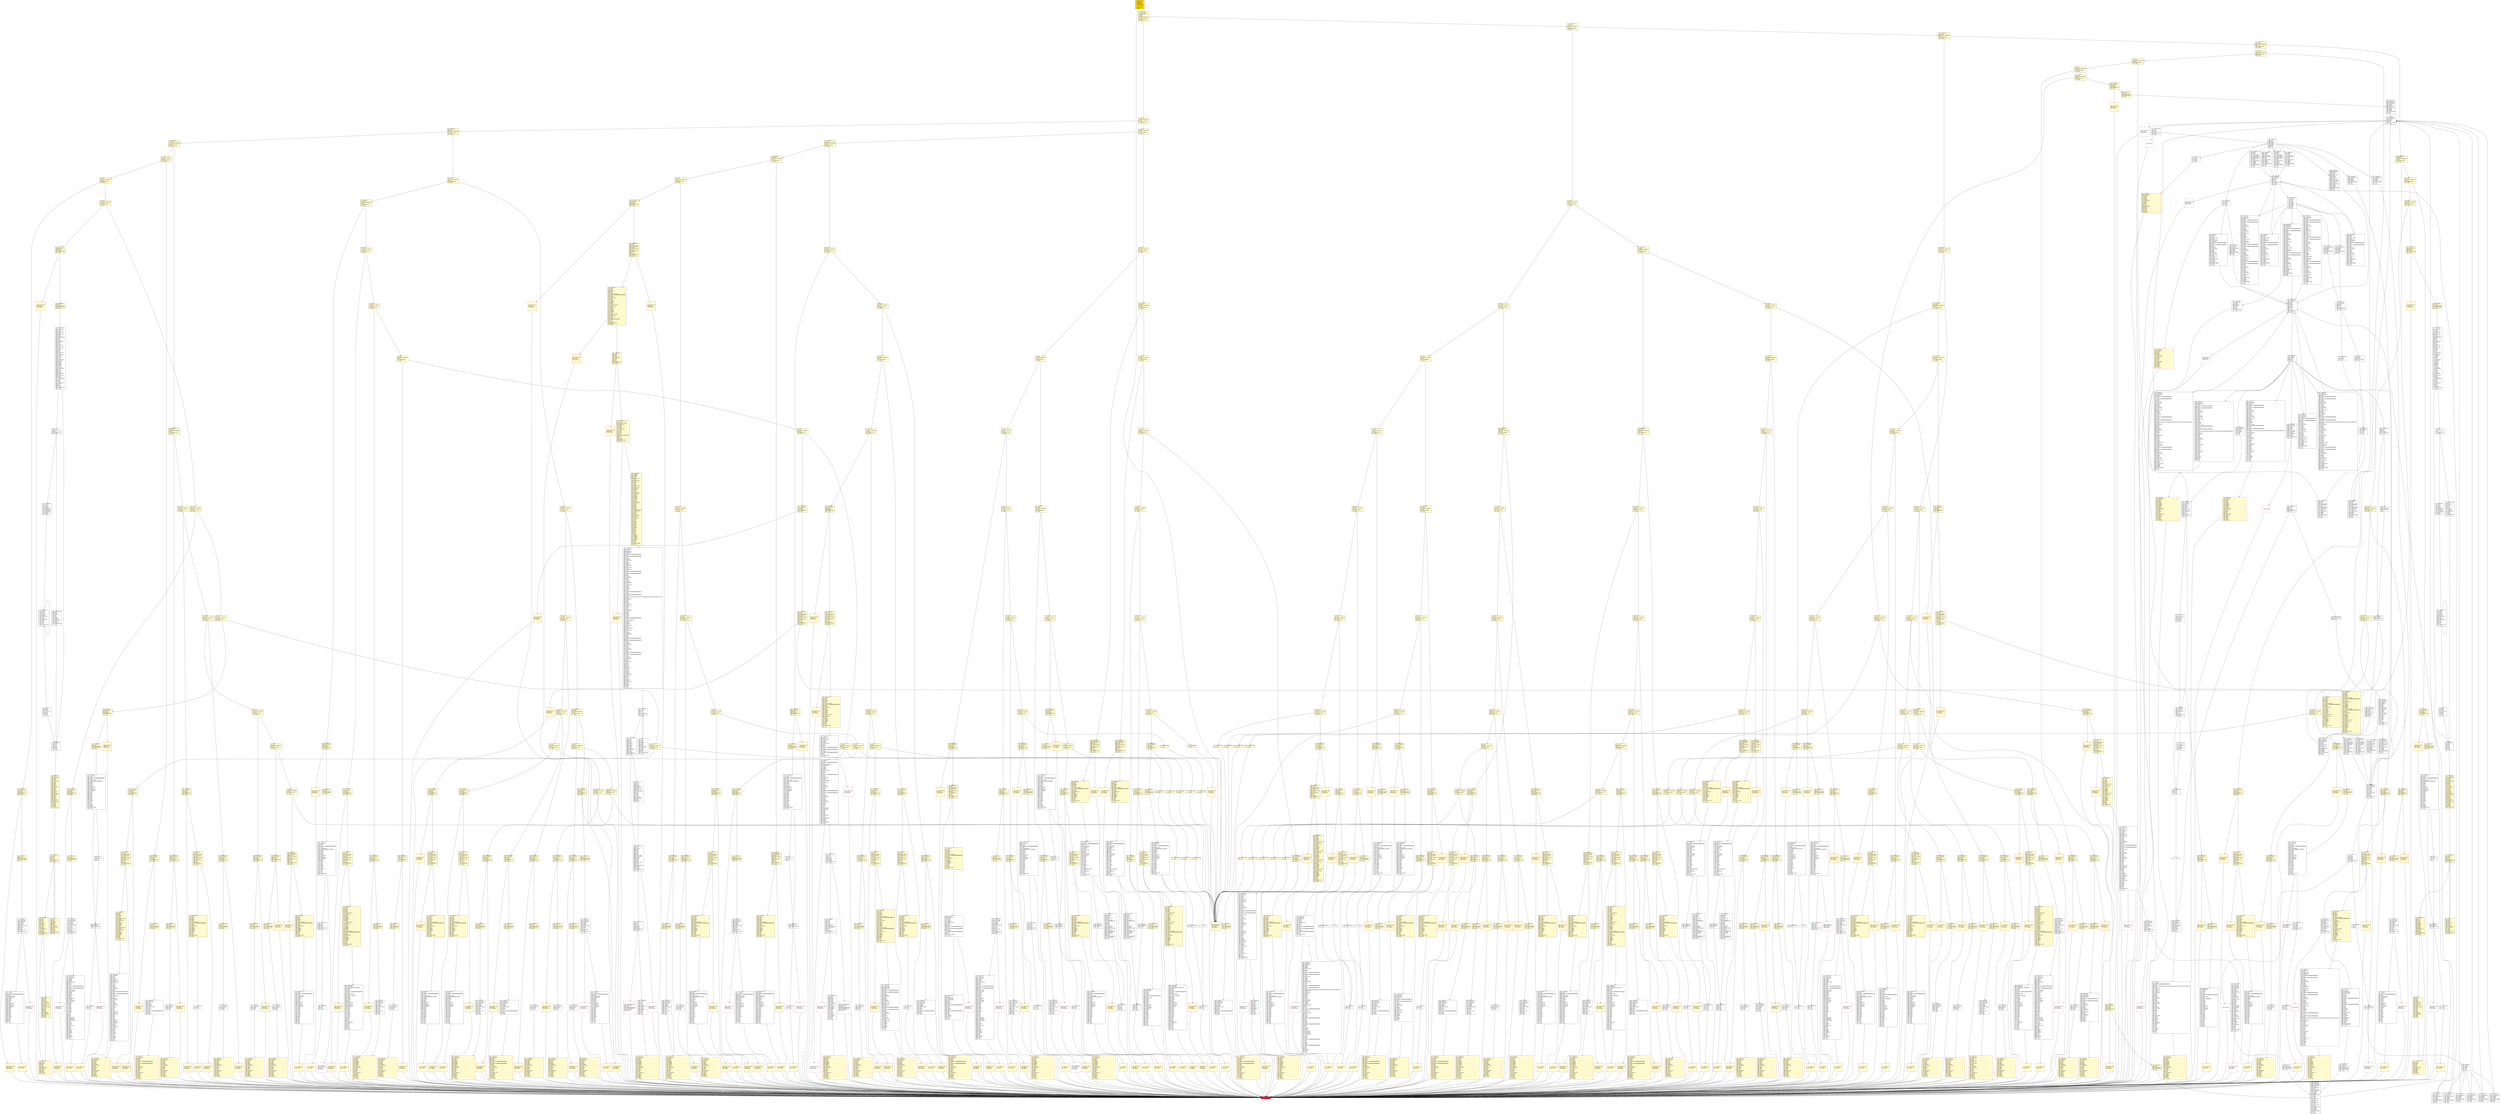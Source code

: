 digraph G {
bgcolor=transparent rankdir=UD;
node [shape=box style=filled color=black fillcolor=white fontname=arial fontcolor=black];
702 [label="702: DUP1\l703: PUSH4 0x8ae0368b\l708: EQ\l709: PUSH2 0x11f5\l712: JUMPI\l" fillcolor=lemonchiffon ];
6391 [label="6391: JUMPDEST\l6392: POP\l6393: PUSH2 0x1900\l6396: PUSH2 0x3ac5\l6399: JUMP\l" fillcolor=lemonchiffon ];
1035 [label="1035: DUP1\l1036: PUSH4 0x3eaaf86b\l1041: EQ\l1042: PUSH2 0x0b94\l1045: JUMPI\l" fillcolor=lemonchiffon ];
1954 [label="1954: PUSH1 0x00\l1956: DUP1\l1957: REVERT\l" fillcolor=lemonchiffon shape=Msquare color=crimson ];
11143 [label="11143: JUMPDEST\l11144: PUSH1 0x19\l11146: SLOAD\l11147: DUP2\l11148: JUMP\l" ];
10574 [label="10574: JUMPDEST\l10575: PUSH1 0x1e\l10577: PUSH1 0x01\l10579: SWAP1\l10580: SLOAD\l10581: SWAP1\l10582: PUSH2 0x0100\l10585: EXP\l10586: SWAP1\l10587: DIV\l10588: PUSH20 0xffffffffffffffffffffffffffffffffffffffff\l10609: AND\l10610: PUSH20 0xffffffffffffffffffffffffffffffffffffffff\l10631: AND\l10632: PUSH2 0x08fc\l10635: PUSH1 0x1f\l10637: SLOAD\l10638: SWAP1\l10639: DUP2\l10640: ISZERO\l10641: MUL\l10642: SWAP1\l10643: PUSH1 0x40\l10645: MLOAD\l10646: PUSH1 0x00\l10648: PUSH1 0x40\l10650: MLOAD\l10651: DUP1\l10652: DUP4\l10653: SUB\l10654: DUP2\l10655: DUP6\l10656: DUP9\l10657: DUP9\l10658: CALL\l10659: SWAP4\l10660: POP\l10661: POP\l10662: POP\l10663: POP\l10664: POP\l10665: PUSH1 0x01\l10667: PUSH1 0x1e\l10669: PUSH1 0x00\l10671: PUSH2 0x0100\l10674: EXP\l10675: DUP2\l10676: SLOAD\l10677: DUP2\l10678: PUSH1 0xff\l10680: MUL\l10681: NOT\l10682: AND\l10683: SWAP1\l10684: DUP4\l10685: ISZERO\l10686: ISZERO\l10687: MUL\l10688: OR\l10689: SWAP1\l10690: SSTORE\l10691: POP\l10692: JUMP\l" ];
16296 [label="16296: PUSH1 0x00\l16298: DUP1\l16299: REVERT\l" shape=Msquare color=crimson ];
571 [label="571: PUSH2 0x058f\l574: JUMP\l" fillcolor=lemonchiffon ];
3480 [label="3480: JUMPDEST\l3481: STOP\l" fillcolor=lemonchiffon shape=Msquare color=crimson ];
5528 [label="5528: JUMPDEST\l5529: STOP\l" fillcolor=lemonchiffon shape=Msquare color=crimson ];
7577 [label="7577: JUMPDEST\l7578: STOP\l" fillcolor=lemonchiffon shape=Msquare color=crimson ];
1068 [label="1068: DUP1\l1069: PUSH4 0x45bf84a8\l1074: EQ\l1075: PUSH2 0x0c7b\l1078: JUMPI\l" fillcolor=lemonchiffon ];
6062 [label="6062: PUSH1 0x00\l6064: DUP1\l6065: REVERT\l" fillcolor=lemonchiffon shape=Msquare color=crimson ];
14114 [label="14114: JUMPDEST\l14115: PUSH1 0x12\l14117: PUSH1 0x00\l14119: SWAP1\l14120: SLOAD\l14121: SWAP1\l14122: PUSH2 0x0100\l14125: EXP\l14126: SWAP1\l14127: DIV\l14128: PUSH1 0xff\l14130: AND\l14131: PUSH2 0x373b\l14134: JUMPI\l" ];
1483 [label="1483: JUMPDEST\l1484: POP\l1485: PUSH2 0x05d4\l1488: PUSH2 0x1da1\l1491: JUMP\l" fillcolor=lemonchiffon ];
5505 [label="5505: JUMPDEST\l5506: STOP\l" fillcolor=lemonchiffon shape=Msquare color=crimson ];
16900 [label="16900: JUMPDEST\l16901: PUSH2 0x4221\l16904: PUSH1 0x01\l16906: PUSH1 0x0d\l16908: SLOAD\l16909: ADD\l16910: PUSH1 0x02\l16912: EXP\l16913: PUSH1 0x05\l16915: SLOAD\l16916: PUSH2 0x418a\l16919: SWAP1\l16920: SWAP2\l16921: SWAP1\l16922: PUSH4 0xffffffff\l16927: AND\l16928: JUMP\l" ];
6402 [label="6402: JUMPDEST\l6403: CALLVALUE\l6404: DUP1\l6405: ISZERO\l6406: PUSH2 0x190e\l6409: JUMPI\l" fillcolor=lemonchiffon ];
1579 [label="1579: JUMPDEST\l1580: POP\l1581: POP\l1582: POP\l1583: POP\l1584: SWAP1\l1585: POP\l1586: SWAP1\l1587: DUP2\l1588: ADD\l1589: SWAP1\l1590: PUSH1 0x1f\l1592: AND\l1593: DUP1\l1594: ISZERO\l1595: PUSH2 0x0658\l1598: JUMPI\l" fillcolor=lemonchiffon ];
3861 [label="3861: JUMPDEST\l3862: POP\l3863: PUSH2 0x0f1e\l3866: PUSH2 0x2cdf\l3869: JUMP\l" fillcolor=lemonchiffon ];
4997 [label="4997: JUMPDEST\l4998: POP\l4999: PUSH2 0x138e\l5002: PUSH2 0x326f\l5005: JUMP\l" fillcolor=lemonchiffon ];
7119 [label="7119: JUMPDEST\l7120: POP\l7121: PUSH2 0x1bd8\l7124: PUSH2 0x3e62\l7127: JUMP\l" fillcolor=lemonchiffon ];
1449 [label="1449: JUMPDEST\l1450: PUSH1 0x40\l1452: MLOAD\l1453: DUP1\l1454: DUP3\l1455: DUP2\l1456: MSTORE\l1457: PUSH1 0x20\l1459: ADD\l1460: SWAP2\l1461: POP\l1462: POP\l1463: PUSH1 0x40\l1465: MLOAD\l1466: DUP1\l1467: SWAP2\l1468: SUB\l1469: SWAP1\l1470: RETURN\l" fillcolor=lemonchiffon shape=Msquare color=crimson ];
13317 [label="13317: JUMPDEST\l13318: PUSH1 0x00\l13320: DUP1\l13321: PUSH2 0x3431\l13324: PUSH2 0x03e8\l13327: PUSH2 0x3423\l13330: PUSH1 0x17\l13332: SLOAD\l13333: DUP7\l13334: PUSH2 0x4273\l13337: SWAP1\l13338: SWAP2\l13339: SWAP1\l13340: PUSH4 0xffffffff\l13345: AND\l13346: JUMP\l" ];
5551 [label="5551: JUMPDEST\l5552: PUSH1 0x40\l5554: MLOAD\l5555: DUP1\l5556: DUP3\l5557: DUP2\l5558: MSTORE\l5559: PUSH1 0x20\l5561: ADD\l5562: SWAP2\l5563: POP\l5564: POP\l5565: PUSH1 0x40\l5567: MLOAD\l5568: DUP1\l5569: SWAP2\l5570: SUB\l5571: SWAP1\l5572: RETURN\l" fillcolor=lemonchiffon shape=Msquare color=crimson ];
17421 [label="17421: JUMPDEST\l17422: PUSH1 0x0b\l17424: DUP2\l17425: SWAP1\l17426: SSTORE\l17427: POP\l17428: POP\l17429: POP\l" ];
1834 [label="1834: JUMPDEST\l1835: DUP2\l1836: ADD\l1837: SWAP1\l1838: DUP1\l1839: DUP1\l1840: CALLDATALOAD\l1841: PUSH20 0xffffffffffffffffffffffffffffffffffffffff\l1862: AND\l1863: SWAP1\l1864: PUSH1 0x20\l1866: ADD\l1867: SWAP1\l1868: SWAP3\l1869: SWAP2\l1870: SWAP1\l1871: POP\l1872: POP\l1873: POP\l1874: PUSH2 0x2033\l1877: JUMP\l" fillcolor=lemonchiffon ];
15783 [label="15783: PUSH1 0x40\l15785: MLOAD\l15786: SWAP2\l15787: POP\l15788: PUSH1 0x1f\l15790: NOT\l15791: PUSH1 0x3f\l15793: RETURNDATASIZE\l15794: ADD\l15795: AND\l15796: DUP3\l15797: ADD\l15798: PUSH1 0x40\l15800: MSTORE\l15801: RETURNDATASIZE\l15802: DUP3\l15803: MSTORE\l15804: RETURNDATASIZE\l15805: PUSH1 0x00\l15807: PUSH1 0x20\l15809: DUP5\l15810: ADD\l15811: RETURNDATACOPY\l15812: PUSH2 0x3dcd\l15815: JUMP\l" ];
478 [label="478: DUP1\l479: PUSH4 0xb5ade81b\l484: EQ\l485: PUSH2 0x159a\l488: JUMPI\l" fillcolor=lemonchiffon ];
4807 [label="4807: JUMPDEST\l4808: POP\l4809: PUSH2 0x12d0\l4812: PUSH2 0x30ef\l4815: JUMP\l" fillcolor=lemonchiffon ];
2569 [label="2569: JUMPDEST\l2570: CALLVALUE\l2571: DUP1\l2572: ISZERO\l2573: PUSH2 0x0a15\l2576: JUMPI\l" fillcolor=lemonchiffon ];
7313 [label="7313: JUMPDEST\l7314: POP\l7315: PUSH2 0x1c9a\l7318: PUSH2 0x3f57\l7321: JUMP\l" fillcolor=lemonchiffon ];
2148 [label="2148: JUMPDEST\l2149: CALLVALUE\l2150: DUP1\l2151: ISZERO\l2152: PUSH2 0x0870\l2155: JUMPI\l" fillcolor=lemonchiffon ];
893 [label="893: DUP1\l894: PUSH4 0x6de9f32b\l899: EQ\l900: PUSH2 0x0eaf\l903: JUMPI\l" fillcolor=lemonchiffon ];
6044 [label="6044: PUSH1 0x00\l6046: DUP1\l6047: REVERT\l" fillcolor=lemonchiffon shape=Msquare color=crimson ];
15827 [label="15827: JUMPDEST\l15828: DUP1\l15829: PUSH20 0xffffffffffffffffffffffffffffffffffffffff\l15850: AND\l15851: CALLVALUE\l15852: PUSH1 0x40\l15854: MLOAD\l15855: DUP1\l15856: PUSH1 0x00\l15858: ADD\l15859: SWAP1\l15860: POP\l15861: PUSH1 0x00\l15863: PUSH1 0x40\l15865: MLOAD\l15866: DUP1\l15867: DUP4\l15868: SUB\l15869: DUP2\l15870: DUP6\l15871: DUP8\l15872: GAS\l15873: CALL\l15874: SWAP3\l15875: POP\l15876: POP\l15877: POP\l15878: RETURNDATASIZE\l15879: DUP1\l15880: PUSH1 0x00\l15882: DUP2\l15883: EQ\l15884: PUSH2 0x3e31\l15887: JUMPI\l" ];
1492 [label="1492: JUMPDEST\l1493: STOP\l" fillcolor=lemonchiffon shape=Msquare color=crimson ];
2020 [label="2020: PUSH1 0x00\l2022: DUP1\l2023: REVERT\l" fillcolor=lemonchiffon shape=Msquare color=crimson ];
7142 [label="7142: JUMPDEST\l7143: POP\l7144: PUSH2 0x1c3d\l7147: PUSH1 0x04\l7149: DUP1\l7150: CALLDATASIZE\l7151: SUB\l7152: PUSH1 0x60\l7154: DUP2\l7155: LT\l7156: ISZERO\l7157: PUSH2 0x1bfd\l7160: JUMPI\l" fillcolor=lemonchiffon ];
669 [label="669: DUP1\l670: PUSH4 0x85e9aca7\l675: EQ\l676: PUSH2 0x114e\l679: JUMPI\l" fillcolor=lemonchiffon ];
8243 [label="8243: JUMPDEST\l8244: DUP1\l8245: PUSH20 0xffffffffffffffffffffffffffffffffffffffff\l8266: AND\l8267: PUSH2 0x08fc\l8270: PUSH9 0x0246ddf97976680000\l8280: SWAP1\l8281: DUP2\l8282: ISZERO\l8283: MUL\l8284: SWAP1\l8285: PUSH1 0x40\l8287: MLOAD\l8288: PUSH1 0x00\l8290: PUSH1 0x40\l8292: MLOAD\l8293: DUP1\l8294: DUP4\l8295: SUB\l8296: DUP2\l8297: DUP6\l8298: DUP9\l8299: DUP9\l8300: CALL\l8301: SWAP4\l8302: POP\l8303: POP\l8304: POP\l8305: POP\l8306: POP\l8307: POP\l8308: JUMP\l" ];
3548 [label="3548: JUMPDEST\l3549: STOP\l" fillcolor=lemonchiffon shape=Msquare color=crimson ];
15126 [label="15126: JUMPDEST\l15127: PUSH1 0x00\l15129: DUP1\l15130: PUSH20 0xffffffffffffffffffffffffffffffffffffffff\l15151: AND\l15152: PUSH2 0x08fc\l15155: PUSH8 0x8ac7230489e80000\l15164: SWAP1\l15165: DUP2\l15166: ISZERO\l15167: MUL\l15168: SWAP1\l15169: PUSH1 0x40\l15171: MLOAD\l15172: PUSH1 0x00\l15174: PUSH1 0x40\l15176: MLOAD\l15177: DUP1\l15178: DUP4\l15179: SUB\l15180: DUP2\l15181: DUP6\l15182: DUP9\l15183: DUP9\l15184: CALL\l15185: SWAP4\l15186: POP\l15187: POP\l15188: POP\l15189: POP\l15190: ISZERO\l15191: DUP1\l15192: PUSH2 0x3b61\l15195: JUMPI\l" ];
14931 [label="14931: RETURNDATASIZE\l14932: PUSH1 0x00\l14934: DUP1\l14935: RETURNDATACOPY\l14936: RETURNDATASIZE\l14937: PUSH1 0x00\l14939: REVERT\l" shape=Msquare color=crimson ];
3870 [label="3870: JUMPDEST\l3871: PUSH1 0x40\l3873: MLOAD\l3874: DUP1\l3875: DUP3\l3876: PUSH20 0xffffffffffffffffffffffffffffffffffffffff\l3897: AND\l3898: PUSH20 0xffffffffffffffffffffffffffffffffffffffff\l3919: AND\l3920: DUP2\l3921: MSTORE\l3922: PUSH1 0x20\l3924: ADD\l3925: SWAP2\l3926: POP\l3927: POP\l3928: PUSH1 0x40\l3930: MLOAD\l3931: DUP1\l3932: SWAP2\l3933: SUB\l3934: SWAP1\l3935: RETURN\l" fillcolor=lemonchiffon shape=Msquare color=crimson ];
620 [label="620: DUP1\l621: PUSH4 0x994c3bfd\l626: EQ\l627: PUSH2 0x1362\l630: JUMPI\l" fillcolor=lemonchiffon ];
13116 [label="13116: JUMPDEST\l13117: PUSH1 0x00\l13119: DUP1\l13120: DUP1\l13121: PUSH20 0xffffffffffffffffffffffffffffffffffffffff\l13142: AND\l13143: PUSH2 0x08fc\l13146: PUSH9 0x0246ddf97976680000\l13156: SWAP1\l13157: DUP2\l13158: ISZERO\l13159: MUL\l13160: SWAP1\l13161: PUSH1 0x40\l13163: MLOAD\l13164: PUSH1 0x00\l13166: PUSH1 0x40\l13168: MLOAD\l13169: DUP1\l13170: DUP4\l13171: SUB\l13172: DUP2\l13173: DUP6\l13174: DUP9\l13175: DUP9\l13176: CALL\l13177: SWAP4\l13178: POP\l13179: POP\l13180: POP\l13181: POP\l13182: PUSH2 0x338c\l13185: JUMPI\l" ];
14392 [label="14392: JUMPDEST\l14393: PUSH1 0x00\l14395: DUP3\l14396: PUSH1 0x16\l14398: PUSH1 0x00\l14400: CALLER\l14401: PUSH20 0xffffffffffffffffffffffffffffffffffffffff\l14422: AND\l14423: PUSH20 0xffffffffffffffffffffffffffffffffffffffff\l14444: AND\l14445: DUP2\l14446: MSTORE\l14447: PUSH1 0x20\l14449: ADD\l14450: SWAP1\l14451: DUP2\l14452: MSTORE\l14453: PUSH1 0x20\l14455: ADD\l14456: PUSH1 0x00\l14458: SHA3\l14459: PUSH1 0x00\l14461: DUP7\l14462: PUSH20 0xffffffffffffffffffffffffffffffffffffffff\l14483: AND\l14484: PUSH20 0xffffffffffffffffffffffffffffffffffffffff\l14505: AND\l14506: DUP2\l14507: MSTORE\l14508: PUSH1 0x20\l14510: ADD\l14511: SWAP1\l14512: DUP2\l14513: MSTORE\l14514: PUSH1 0x20\l14516: ADD\l14517: PUSH1 0x00\l14519: SHA3\l14520: DUP2\l14521: SWAP1\l14522: SSTORE\l14523: POP\l14524: DUP4\l14525: PUSH20 0xffffffffffffffffffffffffffffffffffffffff\l14546: AND\l14547: CALLER\l14548: PUSH20 0xffffffffffffffffffffffffffffffffffffffff\l14569: AND\l14570: PUSH32 0x8c5be1e5ebec7d5bd14f71427d1e84f3dd0314c0f7b2291e5b200ac8c7c3b925\l14603: DUP6\l14604: PUSH1 0x40\l14606: MLOAD\l14607: DUP1\l14608: DUP3\l14609: DUP2\l14610: MSTORE\l14611: PUSH1 0x20\l14613: ADD\l14614: SWAP2\l14615: POP\l14616: POP\l14617: PUSH1 0x40\l14619: MLOAD\l14620: DUP1\l14621: SWAP2\l14622: SUB\l14623: SWAP1\l14624: LOG3\l14625: DUP4\l14626: PUSH20 0xffffffffffffffffffffffffffffffffffffffff\l14647: AND\l14648: PUSH4 0x8f4ffcb1\l14653: CALLER\l14654: DUP6\l14655: ADDRESS\l14656: DUP7\l14657: PUSH1 0x40\l14659: MLOAD\l14660: DUP6\l14661: PUSH4 0xffffffff\l14666: AND\l14667: PUSH1 0xe0\l14669: SHL\l14670: DUP2\l14671: MSTORE\l14672: PUSH1 0x04\l14674: ADD\l14675: DUP1\l14676: DUP6\l14677: PUSH20 0xffffffffffffffffffffffffffffffffffffffff\l14698: AND\l14699: PUSH20 0xffffffffffffffffffffffffffffffffffffffff\l14720: AND\l14721: DUP2\l14722: MSTORE\l14723: PUSH1 0x20\l14725: ADD\l14726: DUP5\l14727: DUP2\l14728: MSTORE\l14729: PUSH1 0x20\l14731: ADD\l14732: DUP4\l14733: PUSH20 0xffffffffffffffffffffffffffffffffffffffff\l14754: AND\l14755: PUSH20 0xffffffffffffffffffffffffffffffffffffffff\l14776: AND\l14777: DUP2\l14778: MSTORE\l14779: PUSH1 0x20\l14781: ADD\l14782: DUP1\l14783: PUSH1 0x20\l14785: ADD\l14786: DUP3\l14787: DUP2\l14788: SUB\l14789: DUP3\l14790: MSTORE\l14791: DUP4\l14792: DUP2\l14793: DUP2\l14794: MLOAD\l14795: DUP2\l14796: MSTORE\l14797: PUSH1 0x20\l14799: ADD\l14800: SWAP2\l14801: POP\l14802: DUP1\l14803: MLOAD\l14804: SWAP1\l14805: PUSH1 0x20\l14807: ADD\l14808: SWAP1\l14809: DUP1\l14810: DUP4\l14811: DUP4\l14812: PUSH1 0x00\l" ];
575 [label="575: JUMPDEST\l576: DUP1\l577: PUSH4 0x8da5cb5b\l582: GT\l583: PUSH2 0x0291\l586: JUMPI\l" fillcolor=lemonchiffon ];
7359 [label="7359: JUMPDEST\l7360: DUP2\l7361: ADD\l7362: SWAP1\l7363: DUP1\l7364: DUP1\l7365: CALLDATALOAD\l7366: PUSH20 0xffffffffffffffffffffffffffffffffffffffff\l7387: AND\l7388: SWAP1\l7389: PUSH1 0x20\l7391: ADD\l7392: SWAP1\l7393: SWAP3\l7394: SWAP2\l7395: SWAP1\l7396: POP\l7397: POP\l7398: POP\l7399: PUSH2 0x3faf\l7402: JUMP\l" fillcolor=lemonchiffon ];
15534 [label="15534: JUMPDEST\l15535: POP\l15536: POP\l15537: POP\l15538: POP\l15539: PUSH1 0x40\l15541: MLOAD\l15542: RETURNDATASIZE\l15543: PUSH1 0x20\l15545: DUP2\l15546: LT\l15547: ISZERO\l15548: PUSH2 0x3cc4\l15551: JUMPI\l" ];
4876 [label="4876: JUMPDEST\l4877: DUP4\l4878: DUP2\l4879: LT\l4880: ISZERO\l4881: PUSH2 0x1327\l4884: JUMPI\l" fillcolor=lemonchiffon ];
5594 [label="5594: JUMPDEST\l5595: PUSH1 0x40\l5597: MLOAD\l5598: DUP1\l5599: DUP3\l5600: DUP2\l5601: MSTORE\l5602: PUSH1 0x20\l5604: ADD\l5605: SWAP2\l5606: POP\l5607: POP\l5608: PUSH1 0x40\l5610: MLOAD\l5611: DUP1\l5612: SWAP2\l5613: SUB\l5614: SWAP1\l5615: RETURN\l" fillcolor=lemonchiffon shape=Msquare color=crimson ];
1997 [label="1997: PUSH1 0x00\l1999: DUP1\l2000: REVERT\l" fillcolor=lemonchiffon shape=Msquare color=crimson ];
4045 [label="4045: PUSH1 0x00\l4047: DUP1\l4048: REVERT\l" fillcolor=lemonchiffon shape=Msquare color=crimson ];
16778 [label="16778: JUMPDEST\l16779: PUSH1 0x00\l16781: DUP1\l16782: DUP3\l16783: GT\l16784: PUSH2 0x4198\l16787: JUMPI\l" ];
2399 [label="2399: JUMPDEST\l2400: CALLVALUE\l2401: DUP1\l2402: ISZERO\l2403: PUSH2 0x096b\l2406: JUMPI\l" fillcolor=lemonchiffon ];
6096 [label="6096: PUSH1 0x00\l6098: DUP1\l6099: REVERT\l" fillcolor=lemonchiffon shape=Msquare color=crimson ];
4985 [label="4985: JUMPDEST\l4986: CALLVALUE\l4987: DUP1\l4988: ISZERO\l4989: PUSH2 0x1385\l4992: JUMPI\l" fillcolor=lemonchiffon ];
1390 [label="1390: DUP1\l1391: PUSH4 0x071ceb64\l1396: EQ\l1397: PUSH2 0x0666\l1400: JUMPI\l" fillcolor=lemonchiffon ];
7336 [label="7336: JUMPDEST\l7337: POP\l7338: PUSH2 0x1ceb\l7341: PUSH1 0x04\l7343: DUP1\l7344: CALLDATASIZE\l7345: SUB\l7346: PUSH1 0x20\l7348: DUP2\l7349: LT\l7350: ISZERO\l7351: PUSH2 0x1cbf\l7354: JUMPI\l" fillcolor=lemonchiffon ];
1830 [label="1830: PUSH1 0x00\l1832: DUP1\l1833: REVERT\l" fillcolor=lemonchiffon shape=Msquare color=crimson ];
4058 [label="4058: JUMPDEST\l4059: PUSH1 0x40\l4061: MLOAD\l4062: DUP1\l4063: DUP3\l4064: PUSH20 0xffffffffffffffffffffffffffffffffffffffff\l4085: AND\l4086: PUSH20 0xffffffffffffffffffffffffffffffffffffffff\l4107: AND\l4108: DUP2\l4109: MSTORE\l4110: PUSH1 0x20\l4112: ADD\l4113: SWAP2\l4114: POP\l4115: POP\l4116: PUSH1 0x40\l4118: MLOAD\l4119: DUP1\l4120: SWAP2\l4121: SUB\l4122: SWAP1\l4123: RETURN\l" fillcolor=lemonchiffon shape=Msquare color=crimson ];
11165 [label="11165: JUMPDEST\l11166: DUP1\l11167: PUSH20 0xffffffffffffffffffffffffffffffffffffffff\l11188: AND\l11189: CALLVALUE\l11190: PUSH1 0x40\l11192: MLOAD\l11193: DUP1\l11194: PUSH1 0x00\l11196: ADD\l11197: SWAP1\l11198: POP\l11199: PUSH1 0x00\l11201: PUSH1 0x40\l11203: MLOAD\l11204: DUP1\l11205: DUP4\l11206: SUB\l11207: DUP2\l11208: DUP6\l11209: DUP8\l11210: GAS\l11211: CALL\l11212: SWAP3\l11213: POP\l11214: POP\l11215: POP\l11216: RETURNDATASIZE\l11217: DUP1\l11218: PUSH1 0x00\l11220: DUP2\l11221: EQ\l11222: PUSH2 0x2bfb\l11225: JUMPI\l" ];
631 [label="631: DUP1\l632: PUSH4 0x9c30b1a7\l637: EQ\l638: PUSH2 0x1379\l641: JUMPI\l" fillcolor=lemonchiffon ];
975 [label="975: DUP1\l976: PUSH4 0x4fa972e1\l981: EQ\l982: PUSH2 0x0d2b\l985: JUMPI\l" fillcolor=lemonchiffon ];
17274 [label="17274: JUMPDEST\l17275: PUSH1 0x00\l17277: PUSH2 0x43a2\l17280: DUP3\l17281: PUSH2 0x4394\l17284: PUSH1 0x64\l17286: DUP8\l17287: PUSH2 0x4273\l17290: SWAP1\l17291: SWAP2\l17292: SWAP1\l17293: PUSH4 0xffffffff\l17298: AND\l17299: JUMP\l" ];
8633 [label="8633: JUMPDEST\l8634: SWAP1\l8635: POP\l8636: PUSH2 0x220d\l8639: DUP2\l8640: PUSH1 0x15\l8642: PUSH1 0x00\l8644: CALLER\l8645: PUSH20 0xffffffffffffffffffffffffffffffffffffffff\l8666: AND\l8667: PUSH20 0xffffffffffffffffffffffffffffffffffffffff\l8688: AND\l8689: DUP2\l8690: MSTORE\l8691: PUSH1 0x20\l8693: ADD\l8694: SWAP1\l8695: DUP2\l8696: MSTORE\l8697: PUSH1 0x20\l8699: ADD\l8700: PUSH1 0x00\l8702: SHA3\l8703: SLOAD\l8704: PUSH2 0x41aa\l8707: SWAP1\l8708: SWAP2\l8709: SWAP1\l8710: PUSH4 0xffffffff\l8715: AND\l8716: JUMP\l" ];
14135 [label="14135: PUSH1 0x00\l14137: DUP1\l14138: REVERT\l" shape=Msquare color=crimson ];
11710 [label="11710: JUMPDEST\l11711: POP\l11712: JUMP\l" ];
3482 [label="3482: JUMPDEST\l3483: PUSH2 0x0ddc\l3486: PUSH1 0x04\l3488: DUP1\l3489: CALLDATASIZE\l3490: SUB\l3491: PUSH1 0x20\l3493: DUP2\l3494: LT\l3495: ISZERO\l3496: PUSH2 0x0db0\l3499: JUMPI\l" fillcolor=lemonchiffon ];
5950 [label="5950: PUSH1 0x00\l5952: DUP1\l5953: REVERT\l" fillcolor=lemonchiffon shape=Msquare color=crimson ];
1117 [label="1117: DUP1\l1118: PUSH4 0x313ce567\l1123: EQ\l1124: PUSH2 0x0a34\l1127: JUMPI\l" fillcolor=lemonchiffon ];
3297 [label="3297: JUMPDEST\l3298: POP\l3299: PUSH2 0x0cea\l3302: PUSH2 0x2b87\l3305: JUMP\l" fillcolor=lemonchiffon ];
7301 [label="7301: JUMPDEST\l7302: CALLVALUE\l7303: DUP1\l7304: ISZERO\l7305: PUSH2 0x1c91\l7308: JUMPI\l" fillcolor=lemonchiffon ];
5892 [label="5892: PUSH1 0x00\l5894: DUP1\l5895: REVERT\l" fillcolor=lemonchiffon shape=Msquare color=crimson ];
3349 [label="3349: JUMPDEST\l3350: PUSH1 0x40\l3352: MLOAD\l3353: DUP1\l3354: DUP3\l3355: DUP2\l3356: MSTORE\l3357: PUSH1 0x20\l3359: ADD\l3360: SWAP2\l3361: POP\l3362: POP\l3363: PUSH1 0x40\l3365: MLOAD\l3366: DUP1\l3367: SWAP2\l3368: SUB\l3369: SWAP1\l3370: RETURN\l" fillcolor=lemonchiffon shape=Msquare color=crimson ];
7484 [label="7484: JUMPDEST\l7485: STOP\l" fillcolor=lemonchiffon shape=Msquare color=crimson ];
17481 [label="17481: JUMPDEST\l17482: POP\l17483: POP\l17484: POP\l17485: JUMP\l" ];
10693 [label="10693: JUMPDEST\l10694: PUSH1 0x00\l10696: PUSH8 0x8ac7230489e80000\l10705: SWAP1\l10706: POP\l10707: DUP2\l10708: PUSH20 0xffffffffffffffffffffffffffffffffffffffff\l10729: AND\l10730: PUSH2 0x08fc\l10733: DUP3\l10734: PUSH8 0xffffffffffffffff\l10743: AND\l10744: SWAP1\l10745: DUP2\l10746: ISZERO\l10747: MUL\l10748: SWAP1\l10749: PUSH1 0x40\l10751: MLOAD\l10752: PUSH1 0x00\l10754: PUSH1 0x40\l10756: MLOAD\l10757: DUP1\l10758: DUP4\l10759: SUB\l10760: DUP2\l10761: DUP6\l10762: DUP9\l10763: DUP9\l10764: CALL\l10765: SWAP4\l10766: POP\l10767: POP\l10768: POP\l10769: POP\l10770: POP\l10771: PUSH1 0x00\l10773: SWAP1\l10774: POP\l10775: POP\l10776: POP\l10777: POP\l10778: POP\l10779: JUMP\l" ];
12981 [label="12981: POP\l12982: PUSH1 0x01\l12984: DUP1\l12985: EQ\l" ];
1807 [label="1807: PUSH1 0x00\l1809: DUP1\l1810: REVERT\l" fillcolor=lemonchiffon shape=Msquare color=crimson ];
276 [label="276: DUP1\l277: PUSH4 0xdc39d06d\l282: EQ\l283: PUSH2 0x19c1\l286: JUMPI\l" fillcolor=lemonchiffon ];
3857 [label="3857: PUSH1 0x00\l3859: DUP1\l3860: REVERT\l" fillcolor=lemonchiffon shape=Msquare color=crimson ];
15921 [label="15921: JUMPDEST\l15922: PUSH1 0x60\l15924: SWAP2\l15925: POP\l" ];
2094 [label="2094: JUMPDEST\l2095: POP\l2096: PUSH2 0x0837\l2099: PUSH2 0x233f\l2102: JUMP\l" fillcolor=lemonchiffon ];
13361 [label="13361: JUMPDEST\l13362: SWAP1\l13363: POP\l13364: PUSH1 0x00\l13366: PUSH2 0x3448\l13369: DUP3\l13370: DUP6\l13371: PUSH2 0x42a0\l13374: SWAP1\l13375: SWAP2\l13376: SWAP1\l13377: PUSH4 0xffffffff\l13382: AND\l13383: JUMP\l" ];
2624 [label="2624: JUMPDEST\l2625: POP\l2626: PUSH2 0x0a49\l2629: PUSH2 0x2a22\l2632: JUMP\l" fillcolor=lemonchiffon ];
4049 [label="4049: JUMPDEST\l4050: POP\l4051: PUSH2 0x0fda\l4054: PUSH2 0x2d4e\l4057: JUMP\l" fillcolor=lemonchiffon ];
4309 [label="4309: JUMPDEST\l4310: DUP2\l4311: ADD\l4312: SWAP1\l4313: DUP1\l4314: DUP1\l4315: CALLDATALOAD\l4316: SWAP1\l4317: PUSH1 0x20\l4319: ADD\l4320: SWAP1\l4321: SWAP3\l4322: SWAP2\l4323: SWAP1\l4324: DUP1\l4325: CALLDATALOAD\l4326: SWAP1\l4327: PUSH1 0x20\l4329: ADD\l4330: SWAP1\l4331: SWAP3\l4332: SWAP2\l4333: SWAP1\l4334: DUP1\l4335: CALLDATALOAD\l4336: SWAP1\l4337: PUSH1 0x20\l4339: ADD\l4340: SWAP1\l4341: SWAP3\l4342: SWAP2\l4343: SWAP1\l4344: DUP1\l4345: CALLDATALOAD\l4346: SWAP1\l4347: PUSH1 0x20\l4349: ADD\l4350: SWAP1\l4351: SWAP3\l4352: SWAP2\l4353: SWAP1\l4354: POP\l4355: POP\l4356: POP\l4357: PUSH2 0x2fed\l4360: JUMP\l" fillcolor=lemonchiffon ];
653 [label="653: PUSH2 0x058f\l656: JUMP\l" fillcolor=lemonchiffon ];
12999 [label="12999: JUMPDEST\l13000: PUSH1 0x00\l13002: DUP1\l13003: DUP3\l13004: CALLER\l13005: DUP6\l13006: PUSH1 0x40\l13008: MLOAD\l13009: PUSH1 0x20\l13011: ADD\l13012: DUP1\l13013: DUP5\l13014: DUP2\l13015: MSTORE\l13016: PUSH1 0x20\l13018: ADD\l13019: DUP4\l13020: PUSH20 0xffffffffffffffffffffffffffffffffffffffff\l13041: AND\l13042: PUSH20 0xffffffffffffffffffffffffffffffffffffffff\l13063: AND\l13064: PUSH1 0x60\l13066: SHL\l13067: DUP2\l13068: MSTORE\l13069: PUSH1 0x14\l13071: ADD\l13072: DUP3\l13073: DUP2\l13074: MSTORE\l13075: PUSH1 0x20\l13077: ADD\l13078: SWAP4\l13079: POP\l13080: POP\l13081: POP\l13082: POP\l13083: PUSH1 0x40\l13085: MLOAD\l13086: PUSH1 0x20\l13088: DUP2\l13089: DUP4\l13090: SUB\l13091: SUB\l13092: DUP2\l13093: MSTORE\l13094: SWAP1\l13095: PUSH1 0x40\l13097: MSTORE\l13098: DUP1\l13099: MLOAD\l13100: SWAP1\l13101: PUSH1 0x20\l13103: ADD\l13104: SHA3\l13105: SWAP1\l13106: POP\l13107: DUP1\l13108: SWAP2\l13109: POP\l13110: POP\l13111: SWAP3\l13112: SWAP2\l13113: POP\l13114: POP\l13115: JUMP\l" ];
13468 [label="13468: JUMPDEST\l13469: PUSH1 0x15\l13471: PUSH1 0x00\l13473: CALLER\l13474: PUSH20 0xffffffffffffffffffffffffffffffffffffffff\l13495: AND\l13496: PUSH20 0xffffffffffffffffffffffffffffffffffffffff\l13517: AND\l13518: DUP2\l13519: MSTORE\l13520: PUSH1 0x20\l13522: ADD\l13523: SWAP1\l13524: DUP2\l13525: MSTORE\l13526: PUSH1 0x20\l13528: ADD\l13529: PUSH1 0x00\l13531: SHA3\l13532: DUP2\l13533: SWAP1\l13534: SSTORE\l13535: POP\l13536: PUSH2 0x3531\l13539: DUP2\l13540: PUSH1 0x15\l13542: PUSH1 0x00\l13544: DUP9\l13545: PUSH20 0xffffffffffffffffffffffffffffffffffffffff\l13566: AND\l13567: PUSH20 0xffffffffffffffffffffffffffffffffffffffff\l13588: AND\l13589: DUP2\l13590: MSTORE\l13591: PUSH1 0x20\l13593: ADD\l13594: SWAP1\l13595: DUP2\l13596: MSTORE\l13597: PUSH1 0x20\l13599: ADD\l13600: PUSH1 0x00\l13602: SHA3\l13603: SLOAD\l13604: PUSH2 0x41aa\l13607: SWAP1\l13608: SWAP2\l13609: SWAP1\l13610: PUSH4 0xffffffff\l13615: AND\l13616: JUMP\l" ];
7814 [label="7814: DUP3\l7815: SWAP1\l7816: SUB\l7817: PUSH1 0x1f\l7819: AND\l7820: DUP3\l7821: ADD\l7822: SWAP2\l" ];
4903 [label="4903: JUMPDEST\l4904: POP\l4905: POP\l4906: POP\l4907: POP\l4908: SWAP1\l4909: POP\l4910: SWAP1\l4911: DUP2\l4912: ADD\l4913: SWAP1\l4914: PUSH1 0x1f\l4916: AND\l4917: DUP1\l4918: ISZERO\l4919: PUSH2 0x1354\l4922: JUMPI\l" fillcolor=lemonchiffon ];
1888 [label="1888: PUSH1 0x00\l1890: DUP1\l1891: REVERT\l" fillcolor=lemonchiffon shape=Msquare color=crimson ];
14139 [label="14139: JUMPDEST\l14140: CALLER\l14141: PUSH20 0xffffffffffffffffffffffffffffffffffffffff\l14162: AND\l14163: PUSH2 0x08fc\l14166: SELFBALANCE\l14167: SWAP1\l14168: DUP2\l14169: ISZERO\l14170: MUL\l14171: SWAP1\l14172: PUSH1 0x40\l14174: MLOAD\l14175: PUSH1 0x00\l14177: PUSH1 0x40\l14179: MLOAD\l14180: DUP1\l14181: DUP4\l14182: SUB\l14183: DUP2\l14184: DUP6\l14185: DUP9\l14186: DUP9\l14187: CALL\l14188: SWAP4\l14189: POP\l14190: POP\l14191: POP\l14192: POP\l14193: POP\l14194: JUMP\l" ];
3254 [label="3254: JUMPDEST\l3255: POP\l3256: PUSH2 0x0cbf\l3259: PUSH2 0x2b50\l3262: JUMP\l" fillcolor=lemonchiffon ];
7507 [label="7507: JUMPDEST\l7508: STOP\l" fillcolor=lemonchiffon shape=Msquare color=crimson ];
11786 [label="11786: JUMPDEST\l" ];
3944 [label="3944: PUSH1 0x00\l3946: DUP1\l3947: REVERT\l" fillcolor=lemonchiffon shape=Msquare color=crimson ];
7243 [label="7243: JUMPDEST\l7244: POP\l7245: PUSH2 0x1c54\l7248: PUSH2 0x3ef7\l7251: JUMP\l" fillcolor=lemonchiffon ];
122 [label="122: JUMPDEST\l123: DUP1\l124: PUSH4 0xee89bcfc\l129: EQ\l130: PUSH2 0x1c56\l133: JUMPI\l" fillcolor=lemonchiffon ];
5977 [label="5977: JUMPDEST\l5978: DUP2\l5979: ADD\l5980: SWAP1\l5981: DUP1\l5982: DUP1\l5983: CALLDATALOAD\l5984: PUSH20 0xffffffffffffffffffffffffffffffffffffffff\l6005: AND\l6006: SWAP1\l6007: PUSH1 0x20\l6009: ADD\l6010: SWAP1\l6011: SWAP3\l6012: SWAP2\l6013: SWAP1\l6014: DUP1\l6015: CALLDATALOAD\l6016: SWAP1\l6017: PUSH1 0x20\l6019: ADD\l6020: SWAP1\l6021: SWAP3\l6022: SWAP2\l6023: SWAP1\l6024: DUP1\l6025: CALLDATALOAD\l6026: SWAP1\l6027: PUSH1 0x20\l6029: ADD\l6030: SWAP1\l6031: PUSH5 0x0100000000\l6037: DUP2\l6038: GT\l6039: ISZERO\l6040: PUSH2 0x17a0\l6043: JUMPI\l" fillcolor=lemonchiffon ];
7670 [label="7670: JUMPDEST\l7671: POP\l7672: JUMP\l" ];
15932 [label="15932: JUMPDEST\l15933: PUSH1 0x1a\l15935: PUSH1 0x01\l15937: SWAP1\l15938: SLOAD\l15939: SWAP1\l15940: PUSH2 0x0100\l15943: EXP\l15944: SWAP1\l15945: DIV\l15946: PUSH20 0xffffffffffffffffffffffffffffffffffffffff\l15967: AND\l15968: DUP2\l15969: JUMP\l" ];
2704 [label="2704: JUMPDEST\l2705: CALLVALUE\l2706: DUP1\l2707: ISZERO\l2708: PUSH2 0x0a9c\l2711: JUMPI\l" fillcolor=lemonchiffon ];
1911 [label="1911: PUSH1 0x00\l1913: DUP1\l1914: REVERT\l" fillcolor=lemonchiffon shape=Msquare color=crimson ];
1989 [label="1989: JUMPDEST\l1990: CALLVALUE\l1991: DUP1\l1992: ISZERO\l1993: PUSH2 0x07d1\l1996: JUMPI\l" fillcolor=lemonchiffon ];
2411 [label="2411: JUMPDEST\l2412: POP\l2413: PUSH2 0x0974\l2416: PUSH2 0x284a\l2419: JUMP\l" fillcolor=lemonchiffon ];
3724 [label="3724: JUMPDEST\l3725: POP\l3726: PUSH2 0x0e95\l3729: PUSH2 0x2cb3\l3732: JUMP\l" fillcolor=lemonchiffon ];
3967 [label="3967: PUSH1 0x00\l3969: DUP1\l3970: REVERT\l" fillcolor=lemonchiffon shape=Msquare color=crimson ];
728 [label="728: JUMPDEST\l729: DUP1\l730: PUSH4 0x354fc923\l735: GT\l736: PUSH2 0x043b\l739: JUMPI\l" fillcolor=lemonchiffon ];
724 [label="724: PUSH2 0x058f\l727: JUMP\l" fillcolor=lemonchiffon ];
14940 [label="14940: JUMPDEST\l14941: POP\l14942: POP\l14943: POP\l14944: POP\l14945: PUSH1 0x01\l14947: SWAP1\l14948: POP\l14949: SWAP4\l14950: SWAP3\l14951: POP\l14952: POP\l14953: POP\l14954: JUMP\l" ];
1788 [label="1788: JUMPDEST\l1789: POP\l1790: PUSH2 0x0705\l1793: PUSH2 0x1fda\l1796: JUMP\l" fillcolor=lemonchiffon ];
15214 [label="15214: JUMPDEST\l15215: PUSH1 0x01\l15217: PUSH1 0x00\l15219: SWAP1\l15220: SLOAD\l15221: SWAP1\l15222: PUSH2 0x0100\l15225: EXP\l15226: SWAP1\l15227: DIV\l15228: PUSH20 0xffffffffffffffffffffffffffffffffffffffff\l15249: AND\l15250: DUP2\l15251: JUMP\l" ];
3207 [label="3207: JUMPDEST\l3208: POP\l3209: PUSH2 0x0c90\l3212: PUSH2 0x2b3d\l3215: JUMP\l" fillcolor=lemonchiffon ];
3392 [label="3392: JUMPDEST\l3393: PUSH1 0x40\l3395: MLOAD\l3396: DUP1\l3397: DUP3\l3398: DUP2\l3399: MSTORE\l3400: PUSH1 0x20\l3402: ADD\l3403: SWAP2\l3404: POP\l3405: POP\l3406: PUSH1 0x40\l3408: MLOAD\l3409: DUP1\l3410: SWAP2\l3411: SUB\l3412: SWAP1\l3413: RETURN\l" fillcolor=lemonchiffon shape=Msquare color=crimson ];
6267 [label="6267: JUMPDEST\l6268: POP\l6269: PUSH2 0x1884\l6272: PUSH2 0x3a7e\l6275: JUMP\l" fillcolor=lemonchiffon ];
5973 [label="5973: PUSH1 0x00\l5975: DUP1\l5976: REVERT\l" fillcolor=lemonchiffon shape=Msquare color=crimson ];
12527 [label="12527: JUMPDEST\l12528: PUSH1 0x01\l12530: PUSH1 0x14\l12532: SWAP1\l12533: SLOAD\l12534: SWAP1\l12535: PUSH2 0x0100\l12538: EXP\l12539: SWAP1\l12540: DIV\l12541: PUSH1 0xff\l12543: AND\l12544: PUSH2 0x3108\l12547: JUMPI\l" ];
6414 [label="6414: JUMPDEST\l6415: POP\l6416: PUSH2 0x1917\l6419: PUSH2 0x3b16\l6422: JUMP\l" fillcolor=lemonchiffon ];
817 [label="817: PUSH2 0x058f\l820: JUMP\l" fillcolor=lemonchiffon ];
882 [label="882: DUP1\l883: PUSH4 0x5eb944da\l888: EQ\l889: PUSH2 0x0e80\l892: JUMPI\l" fillcolor=lemonchiffon ];
2716 [label="2716: JUMPDEST\l2717: POP\l2718: PUSH2 0x0aa5\l2721: PUSH2 0x2a3b\l2724: JUMP\l" fillcolor=lemonchiffon ];
795 [label="795: DUP1\l796: PUSH4 0x7bf98cbf\l801: EQ\l802: PUSH2 0x1061\l805: JUMPI\l" fillcolor=lemonchiffon ];
6310 [label="6310: JUMPDEST\l6311: POP\l6312: PUSH2 0x18e9\l6315: PUSH1 0x04\l6317: DUP1\l6318: CALLDATASIZE\l6319: SUB\l6320: PUSH1 0x20\l6322: DUP2\l6323: LT\l6324: ISZERO\l6325: PUSH2 0x18bd\l6328: JUMPI\l" fillcolor=lemonchiffon ];
3263 [label="3263: JUMPDEST\l3264: PUSH1 0x40\l3266: MLOAD\l3267: DUP1\l3268: DUP3\l3269: DUP2\l3270: MSTORE\l3271: PUSH1 0x20\l3273: ADD\l3274: SWAP2\l3275: POP\l3276: POP\l3277: PUSH1 0x40\l3279: MLOAD\l3280: DUP1\l3281: SWAP2\l3282: SUB\l3283: SWAP1\l3284: RETURN\l" fillcolor=lemonchiffon shape=Msquare color=crimson ];
7852 [label="7852: PUSH1 0x00\l7854: DUP1\l7855: REVERT\l" shape=Msquare color=crimson ];
7322 [label="7322: JUMPDEST\l7323: STOP\l" fillcolor=lemonchiffon shape=Msquare color=crimson ];
2307 [label="2307: JUMPDEST\l2308: POP\l2309: PUSH2 0x090c\l2312: PUSH2 0x27c1\l2315: JUMP\l" fillcolor=lemonchiffon ];
10529 [label="10529: PUSH1 0x01\l10531: DUP3\l10532: ADD\l10533: SWAP2\l10534: POP\l10535: PUSH2 0x2930\l10538: JUMP\l" ];
0 [label="0: PUSH1 0x80\l2: PUSH1 0x40\l4: MSTORE\l5: PUSH1 0x04\l7: CALLDATASIZE\l8: LT\l9: PUSH2 0x058f\l12: JUMPI\l" fillcolor=lemonchiffon shape=Msquare fillcolor=gold ];
3767 [label="3767: PUSH1 0x00\l3769: DUP1\l3770: REVERT\l" fillcolor=lemonchiffon shape=Msquare color=crimson ];
396 [label="396: DUP1\l397: PUSH4 0xb537abaa\l402: GT\l403: PUSH2 0x01f8\l406: JUMPI\l" fillcolor=lemonchiffon ];
5671 [label="5671: JUMPDEST\l5672: POP\l5673: PUSH2 0x1630\l5676: PUSH2 0x3785\l5679: JUMP\l" fillcolor=lemonchiffon ];
7673 [label="7673: JUMPDEST\l7674: PUSH1 0x03\l7676: DUP1\l7677: SLOAD\l7678: PUSH1 0x01\l7680: DUP2\l7681: PUSH1 0x01\l7683: AND\l7684: ISZERO\l7685: PUSH2 0x0100\l7688: MUL\l7689: SUB\l7690: AND\l7691: PUSH1 0x02\l7693: SWAP1\l7694: DIV\l7695: DUP1\l7696: PUSH1 0x1f\l7698: ADD\l7699: PUSH1 0x20\l7701: DUP1\l7702: SWAP2\l7703: DIV\l7704: MUL\l7705: PUSH1 0x20\l7707: ADD\l7708: PUSH1 0x40\l7710: MLOAD\l7711: SWAP1\l7712: DUP2\l7713: ADD\l7714: PUSH1 0x40\l7716: MSTORE\l7717: DUP1\l7718: SWAP3\l7719: SWAP2\l7720: SWAP1\l7721: DUP2\l7722: DUP2\l7723: MSTORE\l7724: PUSH1 0x20\l7726: ADD\l7727: DUP3\l7728: DUP1\l7729: SLOAD\l7730: PUSH1 0x01\l7732: DUP2\l7733: PUSH1 0x01\l7735: AND\l7736: ISZERO\l7737: PUSH2 0x0100\l7740: MUL\l7741: SUB\l7742: AND\l7743: PUSH1 0x02\l7745: SWAP1\l7746: DIV\l7747: DUP1\l7748: ISZERO\l7749: PUSH2 0x1e8f\l7752: JUMPI\l" ];
5289 [label="5289: JUMPDEST\l5290: PUSH1 0x40\l5292: MLOAD\l5293: DUP1\l5294: DUP3\l5295: DUP2\l5296: MSTORE\l5297: PUSH1 0x20\l5299: ADD\l5300: SWAP2\l5301: POP\l5302: POP\l5303: PUSH1 0x40\l5305: MLOAD\l5306: DUP1\l5307: SWAP2\l5308: SUB\l5309: SWAP1\l5310: RETURN\l" fillcolor=lemonchiffon shape=Msquare color=crimson ];
1669 [label="1669: PUSH1 0x00\l1671: DUP1\l1672: REVERT\l" fillcolor=lemonchiffon shape=Msquare color=crimson ];
6333 [label="6333: JUMPDEST\l6334: DUP2\l6335: ADD\l6336: SWAP1\l6337: DUP1\l6338: DUP1\l6339: CALLDATALOAD\l6340: PUSH20 0xffffffffffffffffffffffffffffffffffffffff\l6361: AND\l6362: SWAP1\l6363: PUSH1 0x20\l6365: ADD\l6366: SWAP1\l6367: SWAP3\l6368: SWAP2\l6369: SWAP1\l6370: POP\l6371: POP\l6372: POP\l6373: PUSH2 0x3a84\l6376: JUMP\l" fillcolor=lemonchiffon ];
3720 [label="3720: PUSH1 0x00\l3722: DUP1\l3723: REVERT\l" fillcolor=lemonchiffon shape=Msquare color=crimson ];
5777 [label="5777: PUSH1 0x00\l5779: DUP1\l5780: REVERT\l" fillcolor=lemonchiffon shape=Msquare color=crimson ];
15970 [label="15970: JUMPDEST\l15971: PUSH1 0x00\l15973: DUP1\l15974: SWAP1\l15975: POP\l15976: CALLER\l15977: PUSH20 0xffffffffffffffffffffffffffffffffffffffff\l15998: AND\l15999: PUSH2 0x08fc\l16002: DUP3\l16003: SWAP1\l16004: DUP2\l16005: ISZERO\l16006: MUL\l16007: SWAP1\l16008: PUSH1 0x40\l16010: MLOAD\l16011: PUSH1 0x00\l16013: PUSH1 0x40\l16015: MLOAD\l16016: DUP1\l16017: DUP4\l16018: SUB\l16019: DUP2\l16020: DUP6\l16021: DUP9\l16022: DUP9\l16023: CALL\l16024: SWAP4\l16025: POP\l16026: POP\l16027: POP\l16028: POP\l16029: POP\l16030: POP\l16031: JUMP\l" ];
12986 [label="12986: JUMPDEST\l12987: ISZERO\l12988: PUSH2 0x32c4\l12991: JUMPI\l" ];
1692 [label="1692: PUSH1 0x00\l1694: DUP1\l1695: REVERT\l" fillcolor=lemonchiffon shape=Msquare color=crimson ];
4974 [label="4974: JUMPDEST\l4975: POP\l4976: PUSH2 0x1377\l4979: PUSH2 0x31de\l4982: JUMP\l" fillcolor=lemonchiffon ];
2353 [label="2353: JUMPDEST\l2354: DUP2\l2355: ADD\l2356: SWAP1\l2357: DUP1\l2358: DUP1\l2359: CALLDATALOAD\l2360: PUSH20 0xffffffffffffffffffffffffffffffffffffffff\l2381: AND\l2382: SWAP1\l2383: PUSH1 0x20\l2385: ADD\l2386: SWAP1\l2387: SWAP3\l2388: SWAP2\l2389: SWAP1\l2390: POP\l2391: POP\l2392: POP\l2393: PUSH2 0x2809\l2396: JUMP\l" fillcolor=lemonchiffon ];
2457 [label="2457: JUMPDEST\l2458: POP\l2459: PUSH2 0x09a2\l2462: PUSH2 0x2934\l2465: JUMP\l" fillcolor=lemonchiffon ];
3810 [label="3810: PUSH1 0x00\l3812: DUP1\l3813: REVERT\l" fillcolor=lemonchiffon shape=Msquare color=crimson ];
16215 [label="16215: JUMPDEST\l16216: PUSH1 0x00\l16218: DUP1\l16219: PUSH20 0xffffffffffffffffffffffffffffffffffffffff\l16240: AND\l16241: PUSH2 0x08fc\l16244: PUSH8 0x8ac7230489e80000\l16253: SWAP1\l16254: DUP2\l16255: ISZERO\l16256: MUL\l16257: SWAP1\l16258: PUSH1 0x40\l16260: MLOAD\l16261: PUSH1 0x00\l16263: PUSH1 0x40\l16265: MLOAD\l16266: DUP1\l16267: DUP4\l16268: SUB\l16269: DUP2\l16270: DUP6\l16271: DUP9\l16272: DUP9\l16273: CALL\l16274: SWAP4\l16275: POP\l16276: POP\l16277: POP\l16278: POP\l16279: ISZERO\l16280: DUP1\l16281: PUSH2 0x3fa2\l16284: JUMPI\l" ];
16119 [label="16119: JUMPDEST\l16120: PUSH1 0x00\l16122: DUP1\l16123: PUSH20 0xffffffffffffffffffffffffffffffffffffffff\l16144: AND\l16145: PUSH2 0x08fc\l16148: PUSH9 0x0246ddf97976680000\l16158: SWAP1\l16159: DUP2\l16160: ISZERO\l16161: MUL\l16162: SWAP1\l16163: PUSH1 0x40\l16165: MLOAD\l16166: PUSH1 0x00\l16168: PUSH1 0x40\l16170: MLOAD\l16171: DUP1\l16172: DUP4\l16173: SUB\l16174: DUP2\l16175: DUP6\l16176: DUP9\l16177: DUP9\l16178: CALL\l16179: SWAP4\l16180: POP\l16181: POP\l16182: POP\l16183: POP\l16184: PUSH2 0x3f40\l16187: JUMPI\l" ];
15196 [label="15196: POP\l15197: PUSH1 0x01\l15199: DUP1\l15200: EQ\l" ];
7761 [label="7761: PUSH2 0x0100\l7764: DUP1\l7765: DUP4\l7766: SLOAD\l7767: DIV\l7768: MUL\l7769: DUP4\l7770: MSTORE\l7771: SWAP2\l7772: PUSH1 0x20\l7774: ADD\l7775: SWAP2\l7776: PUSH2 0x1e8f\l7779: JUMP\l" ];
11375 [label="11375: JUMPDEST\l11376: POP\l11377: JUMP\l" ];
1440 [label="1440: JUMPDEST\l1441: POP\l1442: PUSH2 0x05a9\l1445: PUSH2 0x1d9b\l1448: JUMP\l" fillcolor=lemonchiffon ];
7856 [label="7856: JUMPDEST\l7857: CALLER\l7858: PUSH20 0xffffffffffffffffffffffffffffffffffffffff\l7879: AND\l7880: PUSH2 0x08fc\l7883: SELFBALANCE\l7884: SWAP1\l7885: DUP2\l7886: ISZERO\l7887: MUL\l7888: SWAP1\l7889: PUSH1 0x40\l7891: MLOAD\l7892: PUSH1 0x00\l7894: PUSH1 0x40\l7896: MLOAD\l7897: DUP1\l7898: DUP4\l7899: SUB\l7900: DUP2\l7901: DUP6\l7902: DUP9\l7903: DUP9\l7904: CALL\l7905: SWAP4\l7906: POP\l7907: POP\l7908: POP\l7909: POP\l7910: POP\l7911: JUMP\l" ];
3936 [label="3936: JUMPDEST\l3937: CALLVALUE\l3938: DUP1\l3939: ISZERO\l3940: PUSH2 0x0f6c\l3943: JUMPI\l" fillcolor=lemonchiffon ];
11782 [label="11782: PUSH2 0x2e0b\l11785: JUMP\l" ];
7020 [label="7020: JUMPDEST\l7021: CALLVALUE\l7022: DUP1\l7023: ISZERO\l7024: PUSH2 0x1b78\l7027: JUMPI\l" fillcolor=lemonchiffon ];
1784 [label="1784: PUSH1 0x00\l1786: DUP1\l1787: REVERT\l" fillcolor=lemonchiffon shape=Msquare color=crimson ];
3306 [label="3306: JUMPDEST\l3307: PUSH1 0x40\l3309: MLOAD\l3310: DUP1\l3311: DUP3\l3312: DUP2\l3313: MSTORE\l3314: PUSH1 0x20\l3316: ADD\l3317: SWAP2\l3318: POP\l3319: POP\l3320: PUSH1 0x40\l3322: MLOAD\l3323: DUP1\l3324: SWAP2\l3325: SUB\l3326: SWAP1\l3327: RETURN\l" fillcolor=lemonchiffon shape=Msquare color=crimson ];
17011 [label="17011: JUMPDEST\l17012: PUSH1 0x00\l17014: DUP2\l17015: DUP4\l17016: MUL\l17017: SWAP1\l17018: POP\l17019: PUSH1 0x00\l17021: DUP4\l17022: EQ\l17023: DUP1\l17024: PUSH2 0x4291\l17027: JUMPI\l" ];
16850 [label="16850: JUMPDEST\l16851: PUSH1 0x14\l16853: SLOAD\l16854: PUSH2 0x41aa\l16857: SWAP1\l16858: SWAP2\l16859: SWAP1\l16860: PUSH4 0xffffffff\l16865: AND\l16866: JUMP\l" ];
5680 [label="5680: JUMPDEST\l5681: PUSH1 0x40\l5683: MLOAD\l5684: DUP1\l5685: DUP3\l5686: PUSH20 0xffffffffffffffffffffffffffffffffffffffff\l5707: AND\l5708: PUSH20 0xffffffffffffffffffffffffffffffffffffffff\l5729: AND\l5730: DUP2\l5731: MSTORE\l5732: PUSH1 0x20\l5734: ADD\l5735: SWAP2\l5736: POP\l5737: POP\l5738: PUSH1 0x40\l5740: MLOAD\l5741: DUP1\l5742: SWAP2\l5743: SUB\l5744: SWAP1\l5745: RETURN\l" fillcolor=lemonchiffon shape=Msquare color=crimson ];
418 [label="418: DUP1\l419: PUSH4 0xbb2754ad\l424: EQ\l425: PUSH2 0x15f0\l428: JUMPI\l" fillcolor=lemonchiffon ];
855 [label="855: PUSH2 0x058f\l858: JUMP\l" fillcolor=lemonchiffon ];
5835 [label="5835: PUSH1 0x00\l5837: DUP1\l5838: REVERT\l" fillcolor=lemonchiffon shape=Msquare color=crimson ];
11069 [label="11069: JUMPDEST\l11070: PUSH1 0x01\l11072: PUSH1 0x15\l11074: SWAP1\l11075: SLOAD\l11076: SWAP1\l11077: PUSH2 0x0100\l11080: EXP\l11081: SWAP1\l11082: DIV\l11083: PUSH1 0xff\l11085: AND\l11086: DUP2\l11087: JUMP\l" ];
4387 [label="4387: JUMPDEST\l4388: CALLVALUE\l4389: DUP1\l4390: ISZERO\l4391: PUSH2 0x112f\l4394: JUMPI\l" fillcolor=lemonchiffon ];
11088 [label="11088: JUMPDEST\l11089: PUSH1 0x00\l11091: PUSH2 0x2b82\l11094: PUSH1 0x0d\l11096: SLOAD\l11097: PUSH1 0x02\l11099: EXP\l11100: PUSH1 0x04\l11102: PUSH1 0x00\l11104: SWAP1\l11105: SLOAD\l11106: SWAP1\l11107: PUSH2 0x0100\l11110: EXP\l11111: SWAP1\l11112: DIV\l11113: PUSH1 0xff\l11115: AND\l11116: PUSH1 0xff\l11118: AND\l11119: PUSH1 0x0a\l11121: EXP\l11122: PUSH1 0x32\l11124: MUL\l11125: PUSH2 0x418a\l11128: SWAP1\l11129: SWAP2\l11130: SWAP1\l11131: PUSH4 0xffffffff\l11136: AND\l11137: JUMP\l" ];
7780 [label="7780: JUMPDEST\l7781: DUP3\l7782: ADD\l7783: SWAP2\l7784: SWAP1\l7785: PUSH1 0x00\l7787: MSTORE\l7788: PUSH1 0x20\l7790: PUSH1 0x00\l7792: SHA3\l7793: SWAP1\l" ];
784 [label="784: DUP1\l785: PUSH4 0x79ba5097\l790: EQ\l791: PUSH2 0x104a\l794: JUMPI\l" fillcolor=lemonchiffon ];
7403 [label="7403: JUMPDEST\l7404: STOP\l" fillcolor=lemonchiffon shape=Msquare color=crimson ];
5667 [label="5667: PUSH1 0x00\l5669: DUP1\l5670: REVERT\l" fillcolor=lemonchiffon shape=Msquare color=crimson ];
3285 [label="3285: JUMPDEST\l3286: CALLVALUE\l3287: DUP1\l3288: ISZERO\l3289: PUSH2 0x0ce1\l3292: JUMPI\l" fillcolor=lemonchiffon ];
4597 [label="4597: JUMPDEST\l4598: CALLVALUE\l4599: DUP1\l4600: ISZERO\l4601: PUSH2 0x1201\l4604: JUMPI\l" fillcolor=lemonchiffon ];
986 [label="986: DUP1\l987: PUSH4 0x550c16d4\l992: EQ\l993: PUSH2 0x0d56\l996: JUMPI\l" fillcolor=lemonchiffon ];
16192 [label="16192: JUMPDEST\l" ];
5008 [label="5008: JUMPDEST\l5009: CALLVALUE\l5010: DUP1\l5011: ISZERO\l5012: PUSH2 0x139c\l5015: JUMPI\l" fillcolor=lemonchiffon ];
5020 [label="5020: JUMPDEST\l5021: POP\l5022: PUSH2 0x13d3\l5025: PUSH1 0x04\l5027: DUP1\l5028: CALLDATASIZE\l5029: SUB\l5030: PUSH1 0x40\l5032: DUP2\l5033: LT\l5034: ISZERO\l5035: PUSH2 0x13b3\l5038: JUMPI\l" fillcolor=lemonchiffon ];
9995 [label="9995: JUMPDEST\l9996: PUSH1 0x15\l9998: PUSH1 0x00\l10000: DUP1\l10001: PUSH20 0xffffffffffffffffffffffffffffffffffffffff\l10022: AND\l10023: PUSH20 0xffffffffffffffffffffffffffffffffffffffff\l10044: AND\l10045: DUP2\l10046: MSTORE\l10047: PUSH1 0x20\l10049: ADD\l10050: SWAP1\l10051: DUP2\l10052: MSTORE\l10053: PUSH1 0x20\l10055: ADD\l10056: PUSH1 0x00\l10058: SHA3\l10059: DUP2\l10060: SWAP1\l10061: SSTORE\l10062: POP\l10063: PUSH1 0x00\l10065: PUSH20 0xffffffffffffffffffffffffffffffffffffffff\l10086: AND\l10087: DUP7\l10088: PUSH20 0xffffffffffffffffffffffffffffffffffffffff\l10109: AND\l10110: PUSH32 0xddf252ad1be2c89b69c2b068fc378daa952ba7f163c4a11628f55a4df523b3ef\l10143: DUP5\l10144: PUSH1 0x40\l10146: MLOAD\l10147: DUP1\l10148: DUP3\l10149: DUP2\l10150: MSTORE\l10151: PUSH1 0x20\l10153: ADD\l10154: SWAP2\l10155: POP\l10156: POP\l10157: PUSH1 0x40\l10159: MLOAD\l10160: DUP1\l10161: SWAP2\l10162: SUB\l10163: SWAP1\l10164: LOG3\l10165: PUSH1 0x01\l10167: SWAP3\l10168: POP\l10169: POP\l10170: POP\l10171: SWAP4\l10172: SWAP3\l10173: POP\l10174: POP\l10175: POP\l10176: JUMP\l" ];
3639 [label="3639: PUSH1 0x00\l3641: DUP1\l3642: REVERT\l" fillcolor=lemonchiffon shape=Msquare color=crimson ];
6379 [label="6379: JUMPDEST\l6380: CALLVALUE\l6381: DUP1\l6382: ISZERO\l6383: PUSH2 0x18f7\l6386: JUMPI\l" fillcolor=lemonchiffon ];
7912 [label="7912: JUMPDEST\l7913: PUSH1 0x00\l7915: DUP2\l7916: PUSH1 0x16\l7918: PUSH1 0x00\l7920: CALLER\l7921: PUSH20 0xffffffffffffffffffffffffffffffffffffffff\l7942: AND\l7943: PUSH20 0xffffffffffffffffffffffffffffffffffffffff\l7964: AND\l7965: DUP2\l7966: MSTORE\l7967: PUSH1 0x20\l7969: ADD\l7970: SWAP1\l7971: DUP2\l7972: MSTORE\l7973: PUSH1 0x20\l7975: ADD\l7976: PUSH1 0x00\l7978: SHA3\l7979: PUSH1 0x00\l7981: DUP6\l7982: PUSH20 0xffffffffffffffffffffffffffffffffffffffff\l8003: AND\l8004: PUSH20 0xffffffffffffffffffffffffffffffffffffffff\l8025: AND\l8026: DUP2\l8027: MSTORE\l8028: PUSH1 0x20\l8030: ADD\l8031: SWAP1\l8032: DUP2\l8033: MSTORE\l8034: PUSH1 0x20\l8036: ADD\l8037: PUSH1 0x00\l8039: SHA3\l8040: DUP2\l8041: SWAP1\l8042: SSTORE\l8043: POP\l8044: DUP3\l8045: PUSH20 0xffffffffffffffffffffffffffffffffffffffff\l8066: AND\l8067: CALLER\l8068: PUSH20 0xffffffffffffffffffffffffffffffffffffffff\l8089: AND\l8090: PUSH32 0x8c5be1e5ebec7d5bd14f71427d1e84f3dd0314c0f7b2291e5b200ac8c7c3b925\l8123: DUP5\l8124: PUSH1 0x40\l8126: MLOAD\l8127: DUP1\l8128: DUP3\l8129: DUP2\l8130: MSTORE\l8131: PUSH1 0x20\l8133: ADD\l8134: SWAP2\l8135: POP\l8136: POP\l8137: PUSH1 0x40\l8139: MLOAD\l8140: DUP1\l8141: SWAP2\l8142: SUB\l8143: SWAP1\l8144: LOG3\l8145: PUSH1 0x01\l8147: SWAP1\l8148: POP\l8149: SWAP3\l8150: SWAP2\l8151: POP\l8152: POP\l8153: JUMP\l" ];
12421 [label="12421: JUMPDEST\l12422: PUSH1 0x0b\l12424: SLOAD\l12425: DUP2\l12426: JUMP\l" ];
7831 [label="7831: JUMPDEST\l7832: PUSH1 0x20\l7834: PUSH1 0x00\l7836: SWAP1\l7837: SLOAD\l7838: SWAP1\l7839: PUSH2 0x0100\l7842: EXP\l7843: SWAP1\l7844: DIV\l7845: PUSH1 0xff\l7847: AND\l7848: PUSH2 0x1eb0\l7851: JUMPI\l" ];
3733 [label="3733: JUMPDEST\l3734: PUSH1 0x40\l3736: MLOAD\l3737: DUP1\l3738: DUP3\l3739: ISZERO\l3740: ISZERO\l3741: ISZERO\l3742: ISZERO\l3743: DUP2\l3744: MSTORE\l3745: PUSH1 0x20\l3747: ADD\l3748: SWAP2\l3749: POP\l3750: POP\l3751: PUSH1 0x40\l3753: MLOAD\l3754: DUP1\l3755: SWAP2\l3756: SUB\l3757: SWAP1\l3758: RETURN\l" fillcolor=lemonchiffon shape=Msquare color=crimson ];
7229 [label="7229: JUMPDEST\l7230: STOP\l" fillcolor=lemonchiffon shape=Msquare color=crimson ];
926 [label="926: PUSH2 0x058f\l929: JUMP\l" fillcolor=lemonchiffon ];
1638 [label="1638: JUMPDEST\l1639: CALLVALUE\l1640: DUP1\l1641: ISZERO\l1642: PUSH2 0x0672\l1645: JUMPI\l" fillcolor=lemonchiffon ];
15255 [label="15255: JUMPDEST\l15256: PUSH1 0x00\l15258: DUP1\l15259: PUSH1 0x00\l15261: SWAP1\l15262: SLOAD\l15263: SWAP1\l15264: PUSH2 0x0100\l15267: EXP\l15268: SWAP1\l15269: DIV\l15270: PUSH20 0xffffffffffffffffffffffffffffffffffffffff\l15291: AND\l15292: PUSH20 0xffffffffffffffffffffffffffffffffffffffff\l15313: AND\l15314: CALLER\l15315: PUSH20 0xffffffffffffffffffffffffffffffffffffffff\l15336: AND\l15337: EQ\l15338: PUSH2 0x3bf2\l15341: JUMPI\l" ];
7498 [label="7498: JUMPDEST\l7499: POP\l7500: PUSH2 0x1d53\l7503: PUSH2 0x408d\l7506: JUMP\l" fillcolor=lemonchiffon ];
5628 [label="5628: JUMPDEST\l5629: POP\l5630: PUSH2 0x1605\l5633: PUSH2 0x377f\l5636: JUMP\l" fillcolor=lemonchiffon ];
1650 [label="1650: JUMPDEST\l1651: POP\l1652: PUSH2 0x067b\l1655: PUSH2 0x1e97\l1658: JUMP\l" fillcolor=lemonchiffon ];
17358 [label="17358: JUMPDEST\l17359: SWAP1\l17360: POP\l17361: PUSH2 0x440d\l17364: PUSH2 0x43fc\l17367: DUP3\l17368: PUSH2 0x43ee\l17371: PUSH2 0x07d0\l17374: PUSH1 0x0b\l17376: SLOAD\l17377: PUSH2 0x418a\l17380: SWAP1\l17381: SWAP2\l17382: SWAP1\l17383: PUSH4 0xffffffff\l17388: AND\l17389: JUMP\l" ];
1008 [label="1008: PUSH2 0x058f\l1011: JUMP\l" fillcolor=lemonchiffon ];
7252 [label="7252: JUMPDEST\l7253: STOP\l" fillcolor=lemonchiffon shape=Msquare color=crimson ];
16525 [label="16525: JUMPDEST\l16526: PUSH1 0x1a\l16528: PUSH1 0x00\l16530: SWAP1\l16531: SLOAD\l16532: SWAP1\l16533: PUSH2 0x0100\l16536: EXP\l16537: SWAP1\l16538: DIV\l16539: PUSH1 0xff\l16541: AND\l16542: ISZERO\l16543: PUSH2 0x40a7\l16546: JUMPI\l" ];
11876 [label="11876: PUSH1 0x00\l11878: DUP1\l11879: REVERT\l" shape=Msquare color=crimson ];
1237 [label="1237: DUP1\l1238: PUSH4 0x24ebdd34\l1243: EQ\l1244: PUSH2 0x090e\l1247: JUMPI\l" fillcolor=lemonchiffon ];
953 [label="953: DUP1\l954: PUSH4 0x491c5680\l959: EQ\l960: PUSH2 0x0cd5\l963: JUMPI\l" fillcolor=lemonchiffon ];
859 [label="859: JUMPDEST\l860: DUP1\l861: PUSH4 0x5729ff74\l866: EQ\l867: PUSH2 0x0dde\l870: JUMPI\l" fillcolor=lemonchiffon ];
12433 [label="12433: JUMPDEST\l12434: DUP1\l12435: PUSH20 0xffffffffffffffffffffffffffffffffffffffff\l12456: AND\l12457: PUSH2 0x08fc\l12460: CALLVALUE\l12461: SWAP1\l12462: DUP2\l12463: ISZERO\l12464: MUL\l12465: SWAP1\l12466: PUSH1 0x40\l12468: MLOAD\l12469: PUSH1 0x00\l12471: PUSH1 0x40\l12473: MLOAD\l12474: DUP1\l12475: DUP4\l12476: SUB\l12477: DUP2\l12478: DUP6\l12479: DUP9\l12480: DUP9\l12481: CALL\l12482: SWAP4\l12483: POP\l12484: POP\l12485: POP\l12486: POP\l12487: POP\l12488: POP\l12489: JUMP\l" ];
12415 [label="12415: JUMPDEST\l12416: PUSH1 0x0a\l12418: SLOAD\l12419: DUP2\l12420: JUMP\l" ];
16990 [label="16990: PUSH2 0x4265\l16993: PUSH2 0x42ba\l16996: JUMP\l" ];
1646 [label="1646: PUSH1 0x00\l1648: DUP1\l1649: REVERT\l" fillcolor=lemonchiffon shape=Msquare color=crimson ];
5097 [label="5097: JUMPDEST\l5098: CALLVALUE\l5099: DUP1\l5100: ISZERO\l5101: PUSH2 0x13f5\l5104: JUMPI\l" fillcolor=lemonchiffon ];
7254 [label="7254: JUMPDEST\l7255: CALLVALUE\l7256: DUP1\l7257: ISZERO\l7258: PUSH2 0x1c62\l7261: JUMPI\l" fillcolor=lemonchiffon ];
3823 [label="3823: JUMPDEST\l3824: PUSH1 0x40\l3826: MLOAD\l3827: DUP1\l3828: DUP3\l3829: ISZERO\l3830: ISZERO\l3831: ISZERO\l3832: ISZERO\l3833: DUP2\l3834: MSTORE\l3835: PUSH1 0x20\l3837: ADD\l3838: SWAP2\l3839: POP\l3840: POP\l3841: PUSH1 0x40\l3843: MLOAD\l3844: DUP1\l3845: SWAP2\l3846: SUB\l3847: SWAP1\l3848: RETURN\l" fillcolor=lemonchiffon shape=Msquare color=crimson ];
4228 [label="4228: JUMPDEST\l4229: DUP2\l4230: ADD\l4231: SWAP1\l4232: DUP1\l4233: DUP1\l4234: CALLDATALOAD\l4235: PUSH20 0xffffffffffffffffffffffffffffffffffffffff\l4256: AND\l4257: SWAP1\l4258: PUSH1 0x20\l4260: ADD\l4261: SWAP1\l4262: SWAP3\l4263: SWAP2\l4264: SWAP1\l4265: POP\l4266: POP\l4267: POP\l4268: PUSH2 0x2fab\l4271: JUMP\l" fillcolor=lemonchiffon ];
13201 [label="13201: JUMPDEST\l13202: POP\l13203: POP\l13204: JUMP\l" ];
1799 [label="1799: JUMPDEST\l1800: CALLVALUE\l1801: DUP1\l1802: ISZERO\l1803: PUSH2 0x0713\l1806: JUMPI\l" fillcolor=lemonchiffon ];
5754 [label="5754: PUSH1 0x00\l5756: DUP1\l5757: REVERT\l" fillcolor=lemonchiffon shape=Msquare color=crimson ];
16689 [label="16689: JUMPDEST\l16690: PUSH1 0x00\l16692: DUP1\l16693: DUP1\l16694: PUSH20 0xffffffffffffffffffffffffffffffffffffffff\l16715: AND\l16716: PUSH2 0x08fc\l16719: PUSH9 0x0246ddf97976680000\l16729: SWAP1\l16730: DUP2\l16731: ISZERO\l16732: MUL\l16733: SWAP1\l16734: PUSH1 0x40\l16736: MLOAD\l16737: PUSH1 0x00\l16739: PUSH1 0x40\l16741: MLOAD\l16742: DUP1\l16743: DUP4\l16744: SUB\l16745: DUP2\l16746: DUP6\l16747: DUP9\l16748: DUP9\l16749: CALL\l16750: SWAP4\l16751: POP\l16752: POP\l16753: POP\l16754: POP\l16755: PUSH2 0x4181\l16758: JUMPI\l" ];
3712 [label="3712: JUMPDEST\l3713: CALLVALUE\l3714: DUP1\l3715: ISZERO\l3716: PUSH2 0x0e8c\l3719: JUMPI\l" fillcolor=lemonchiffon ];
12758 [label="12758: JUMPDEST\l12759: POP\l12760: POP\l12761: POP\l12762: POP\l12763: POP\l12764: DUP2\l12765: JUMP\l" ];
5848 [label="5848: JUMPDEST\l5849: PUSH1 0x40\l5851: MLOAD\l5852: DUP1\l5853: DUP3\l5854: ISZERO\l5855: ISZERO\l5856: ISZERO\l5857: ISZERO\l5858: DUP2\l5859: MSTORE\l5860: PUSH1 0x20\l5862: ADD\l5863: SWAP2\l5864: POP\l5865: POP\l5866: PUSH1 0x40\l5868: MLOAD\l5869: DUP1\l5870: SWAP2\l5871: SUB\l5872: SWAP1\l5873: RETURN\l" fillcolor=lemonchiffon shape=Msquare color=crimson ];
11880 [label="11880: JUMPDEST\l11881: PUSH1 0x01\l11883: PUSH1 0x00\l11885: SWAP1\l11886: SLOAD\l11887: SWAP1\l11888: PUSH2 0x0100\l11891: EXP\l11892: SWAP1\l11893: DIV\l11894: PUSH20 0xffffffffffffffffffffffffffffffffffffffff\l11915: AND\l11916: PUSH20 0xffffffffffffffffffffffffffffffffffffffff\l11937: AND\l11938: PUSH1 0x00\l11940: DUP1\l11941: SWAP1\l11942: SLOAD\l11943: SWAP1\l11944: PUSH2 0x0100\l11947: EXP\l11948: SWAP1\l11949: DIV\l11950: PUSH20 0xffffffffffffffffffffffffffffffffffffffff\l11971: AND\l11972: PUSH20 0xffffffffffffffffffffffffffffffffffffffff\l11993: AND\l11994: PUSH32 0x8be0079c531659141344cd1fd0a4f28419497f9722a3daafe3b4186f6b6457e0\l12027: PUSH1 0x40\l12029: MLOAD\l12030: PUSH1 0x40\l12032: MLOAD\l12033: DUP1\l12034: SWAP2\l12035: SUB\l12036: SWAP1\l12037: LOG3\l12038: PUSH1 0x01\l12040: PUSH1 0x00\l12042: SWAP1\l12043: SLOAD\l12044: SWAP1\l12045: PUSH2 0x0100\l12048: EXP\l12049: SWAP1\l12050: DIV\l12051: PUSH20 0xffffffffffffffffffffffffffffffffffffffff\l12072: AND\l12073: PUSH1 0x00\l12075: DUP1\l12076: PUSH2 0x0100\l12079: EXP\l12080: DUP2\l12081: SLOAD\l12082: DUP2\l12083: PUSH20 0xffffffffffffffffffffffffffffffffffffffff\l12104: MUL\l12105: NOT\l12106: AND\l12107: SWAP1\l12108: DUP4\l12109: PUSH20 0xffffffffffffffffffffffffffffffffffffffff\l12130: AND\l12131: MUL\l12132: OR\l12133: SWAP1\l12134: SSTORE\l12135: POP\l12136: PUSH1 0x00\l12138: PUSH1 0x01\l12140: PUSH1 0x00\l12142: PUSH2 0x0100\l12145: EXP\l12146: DUP2\l12147: SLOAD\l12148: DUP2\l12149: PUSH20 0xffffffffffffffffffffffffffffffffffffffff\l12170: MUL\l12171: NOT\l12172: AND\l12173: SWAP1\l12174: DUP4\l12175: PUSH20 0xffffffffffffffffffffffffffffffffffffffff\l12196: AND\l12197: MUL\l12198: OR\l12199: SWAP1\l12200: SSTORE\l12201: POP\l12202: JUMP\l" ];
15514 [label="15514: JUMPDEST\l15515: POP\l15516: GAS\l15517: CALL\l15518: ISZERO\l15519: DUP1\l15520: ISZERO\l15521: PUSH2 0x3cae\l15524: JUMPI\l" ];
1750 [label="1750: JUMPDEST\l1751: PUSH1 0x40\l1753: MLOAD\l1754: DUP1\l1755: DUP3\l1756: ISZERO\l1757: ISZERO\l1758: ISZERO\l1759: ISZERO\l1760: DUP2\l1761: MSTORE\l1762: PUSH1 0x20\l1764: ADD\l1765: SWAP2\l1766: POP\l1767: POP\l1768: PUSH1 0x40\l1770: MLOAD\l1771: DUP1\l1772: SWAP2\l1773: SUB\l1774: SWAP1\l1775: RETURN\l" fillcolor=lemonchiffon shape=Msquare color=crimson ];
145 [label="145: DUP1\l146: PUSH4 0xf0808d1e\l151: EQ\l152: PUSH2 0x1c9c\l155: JUMPI\l" fillcolor=lemonchiffon ];
254 [label="254: DUP1\l255: PUSH4 0xd4ee1d90\l260: EQ\l261: PUSH2 0x1919\l264: JUMPI\l" fillcolor=lemonchiffon ];
3193 [label="3193: JUMPDEST\l3194: STOP\l" fillcolor=lemonchiffon shape=Msquare color=crimson ];
4566 [label="4566: JUMPDEST\l4567: POP\l4568: PUSH2 0x11df\l4571: PUSH2 0x3085\l4574: JUMP\l" fillcolor=lemonchiffon ];
3662 [label="3662: PUSH1 0x00\l3664: DUP1\l3665: REVERT\l" fillcolor=lemonchiffon shape=Msquare color=crimson ];
3094 [label="3094: JUMPDEST\l3095: CALLVALUE\l3096: DUP1\l3097: ISZERO\l3098: PUSH2 0x0c22\l3101: JUMPI\l" fillcolor=lemonchiffon ];
5219 [label="5219: JUMPDEST\l5220: STOP\l" fillcolor=lemonchiffon shape=Msquare color=crimson ];
4708 [label="4708: JUMPDEST\l4709: CALLVALUE\l4710: DUP1\l4711: ISZERO\l4712: PUSH2 0x1270\l4715: JUMPI\l" fillcolor=lemonchiffon ];
16998 [label="16998: JUMPDEST\l16999: PUSH1 0x01\l17001: NUMBER\l17002: SUB\l17003: BLOCKHASH\l17004: PUSH1 0x0c\l17006: DUP2\l17007: SWAP1\l17008: SSTORE\l17009: POP\l17010: JUMP\l" ];
5538 [label="5538: PUSH1 0x00\l5540: DUP1\l5541: REVERT\l" fillcolor=lemonchiffon shape=Msquare color=crimson ];
6906 [label="6906: JUMPDEST\l6907: DUP2\l6908: ADD\l6909: SWAP1\l6910: DUP1\l6911: DUP1\l6912: CALLDATALOAD\l6913: PUSH20 0xffffffffffffffffffffffffffffffffffffffff\l6934: AND\l6935: SWAP1\l6936: PUSH1 0x20\l6938: ADD\l6939: SWAP1\l6940: SWAP3\l6941: SWAP2\l6942: SWAP1\l6943: POP\l6944: POP\l6945: POP\l6946: PUSH2 0x3d6a\l6949: JUMP\l" fillcolor=lemonchiffon ];
5616 [label="5616: JUMPDEST\l5617: CALLVALUE\l5618: DUP1\l5619: ISZERO\l5620: PUSH2 0x15fc\l5623: JUMPI\l" fillcolor=lemonchiffon ];
5954 [label="5954: JUMPDEST\l5955: POP\l5956: PUSH2 0x1826\l5959: PUSH1 0x04\l5961: DUP1\l5962: CALLDATASIZE\l5963: SUB\l5964: PUSH1 0x60\l5966: DUP2\l5967: LT\l5968: ISZERO\l5969: PUSH2 0x1759\l5972: JUMPI\l" fillcolor=lemonchiffon ];
3500 [label="3500: PUSH1 0x00\l3502: DUP1\l3503: REVERT\l" fillcolor=lemonchiffon shape=Msquare color=crimson ];
17404 [label="17404: JUMPDEST\l17405: PUSH1 0x0b\l17407: SLOAD\l17408: PUSH2 0x41aa\l17411: SWAP1\l17412: SWAP2\l17413: SWAP1\l17414: PUSH4 0xffffffff\l17419: AND\l17420: JUMP\l" ];
1967 [label="1967: JUMPDEST\l1968: PUSH1 0x40\l1970: MLOAD\l1971: DUP1\l1972: DUP3\l1973: DUP2\l1974: MSTORE\l1975: PUSH1 0x20\l1977: ADD\l1978: SWAP2\l1979: POP\l1980: POP\l1981: PUSH1 0x40\l1983: MLOAD\l1984: DUP1\l1985: SWAP2\l1986: SUB\l1987: SWAP1\l1988: RETURN\l" fillcolor=lemonchiffon shape=Msquare color=crimson ];
4015 [label="4015: JUMPDEST\l4016: PUSH1 0x40\l4018: MLOAD\l4019: DUP1\l4020: DUP3\l4021: DUP2\l4022: MSTORE\l4023: PUSH1 0x20\l4025: ADD\l4026: SWAP2\l4027: POP\l4028: POP\l4029: PUSH1 0x40\l4031: MLOAD\l4032: DUP1\l4033: SWAP2\l4034: SUB\l4035: SWAP1\l4036: RETURN\l" fillcolor=lemonchiffon shape=Msquare color=crimson ];
504 [label="504: JUMPDEST\l505: DUP1\l506: PUSH4 0x9e5d7729\l511: EQ\l512: PUSH2 0x13e9\l515: JUMPI\l" fillcolor=lemonchiffon ];
5400 [label="5400: JUMPDEST\l5401: PUSH1 0x40\l5403: MLOAD\l5404: DUP1\l5405: DUP3\l5406: ISZERO\l5407: ISZERO\l5408: ISZERO\l5409: ISZERO\l5410: DUP2\l5411: MSTORE\l5412: PUSH1 0x20\l5414: ADD\l5415: SWAP2\l5416: POP\l5417: POP\l5418: PUSH1 0x40\l5420: MLOAD\l5421: DUP1\l5422: SWAP2\l5423: SUB\l5424: SWAP1\l5425: RETURN\l" fillcolor=lemonchiffon shape=Msquare color=crimson ];
11468 [label="11468: JUMPDEST\l11469: PUSH1 0x1c\l11471: PUSH1 0x00\l11473: SWAP1\l11474: SLOAD\l11475: SWAP1\l11476: PUSH2 0x0100\l11479: EXP\l11480: SWAP1\l11481: DIV\l11482: PUSH1 0xff\l11484: AND\l11485: DUP2\l11486: JUMP\l" ];
5515 [label="5515: PUSH1 0x00\l5517: DUP1\l5518: REVERT\l" fillcolor=lemonchiffon shape=Msquare color=crimson ];
7564 [label="7564: PUSH1 0x00\l7566: DUP1\l7567: REVERT\l" fillcolor=lemonchiffon shape=Msquare color=crimson ];
4923 [label="4923: DUP1\l4924: DUP3\l4925: SUB\l4926: DUP1\l4927: MLOAD\l4928: PUSH1 0x01\l4930: DUP4\l4931: PUSH1 0x20\l4933: SUB\l4934: PUSH2 0x0100\l4937: EXP\l4938: SUB\l4939: NOT\l4940: AND\l4941: DUP2\l4942: MSTORE\l4943: PUSH1 0x20\l4945: ADD\l4946: SWAP2\l4947: POP\l" fillcolor=lemonchiffon ];
1924 [label="1924: JUMPDEST\l1925: PUSH1 0x40\l1927: MLOAD\l1928: DUP1\l1929: DUP3\l1930: DUP2\l1931: MSTORE\l1932: PUSH1 0x20\l1934: ADD\l1935: SWAP2\l1936: POP\l1937: POP\l1938: PUSH1 0x40\l1940: MLOAD\l1941: DUP1\l1942: SWAP2\l1943: SUB\l1944: SWAP1\l1945: RETURN\l" fillcolor=lemonchiffon shape=Msquare color=crimson ];
1880 [label="1880: JUMPDEST\l1881: CALLVALUE\l1882: DUP1\l1883: ISZERO\l1884: PUSH2 0x0764\l1887: JUMPI\l" fillcolor=lemonchiffon ];
41 [label="41: DUP1\l42: PUSH4 0xde7df662\l47: GT\l48: PUSH2 0x00e7\l51: JUMPI\l" fillcolor=lemonchiffon ];
1436 [label="1436: PUSH1 0x00\l1438: DUP1\l1439: REVERT\l" fillcolor=lemonchiffon shape=Msquare color=crimson ];
3383 [label="3383: JUMPDEST\l3384: POP\l3385: PUSH2 0x0d40\l3388: PUSH2 0x2b97\l3391: JUMP\l" fillcolor=lemonchiffon ];
1274 [label="1274: JUMPDEST\l1275: DUP1\l1276: PUSH4 0x0f80b6ae\l1281: GT\l1282: PUSH2 0x054c\l1285: JUMPI\l" fillcolor=lemonchiffon ];
2827 [label="2827: JUMPDEST\l2828: POP\l2829: PUSH2 0x0b4e\l2832: PUSH1 0x04\l2834: DUP1\l2835: CALLDATASIZE\l2836: SUB\l2837: PUSH1 0x20\l2839: DUP2\l2840: LT\l2841: ISZERO\l2842: PUSH2 0x0b22\l2845: JUMPI\l" fillcolor=lemonchiffon ];
16810 [label="16810: JUMPDEST\l16811: PUSH1 0x00\l16813: DUP2\l16814: DUP4\l16815: ADD\l16816: SWAP1\l16817: POP\l16818: DUP3\l16819: DUP2\l16820: LT\l16821: ISZERO\l16822: PUSH2 0x41be\l16825: JUMPI\l" ];
118 [label="118: PUSH2 0x058f\l121: JUMP\l" fillcolor=lemonchiffon ];
3558 [label="3558: PUSH1 0x00\l3560: DUP1\l3561: REVERT\l" fillcolor=lemonchiffon shape=Msquare color=crimson ];
2024 [label="2024: JUMPDEST\l2025: DUP2\l2026: ADD\l2027: SWAP1\l2028: DUP1\l2029: DUP1\l2030: CALLDATALOAD\l2031: SWAP1\l2032: PUSH1 0x20\l2034: ADD\l2035: SWAP1\l2036: SWAP3\l2037: SWAP2\l2038: SWAP1\l2039: DUP1\l2040: CALLDATALOAD\l2041: SWAP1\l2042: PUSH1 0x20\l2044: ADD\l2045: SWAP1\l2046: SWAP3\l2047: SWAP2\l2048: SWAP1\l2049: POP\l2050: POP\l2051: POP\l2052: PUSH2 0x20e1\l2055: JUMP\l" fillcolor=lemonchiffon ];
3242 [label="3242: JUMPDEST\l3243: CALLVALUE\l3244: DUP1\l3245: ISZERO\l3246: PUSH2 0x0cb6\l3249: JUMPI\l" fillcolor=lemonchiffon ];
930 [label="930: JUMPDEST\l931: DUP1\l932: PUSH4 0x490203a7\l937: GT\l938: PUSH2 0x03f4\l941: JUMPI\l" fillcolor=lemonchiffon ];
466 [label="466: JUMPDEST\l467: DUP1\l468: PUSH4 0xb537abaa\l473: EQ\l474: PUSH2 0x1583\l477: JUMPI\l" fillcolor=lemonchiffon ];
1958 [label="1958: JUMPDEST\l1959: POP\l1960: PUSH2 0x07af\l1963: PUSH2 0x20c3\l1966: JUMP\l" fillcolor=lemonchiffon ];
587 [label="587: DUP1\l588: PUSH4 0x8da5cb5b\l593: EQ\l594: PUSH2 0x1264\l597: JUMPI\l" fillcolor=lemonchiffon ];
7666 [label="7666: PUSH1 0x00\l7668: DUP1\l7669: REVERT\l" shape=Msquare color=crimson ];
6763 [label="6763: JUMPDEST\l6764: POP\l6765: PUSH2 0x1ace\l6768: PUSH1 0x04\l6770: DUP1\l6771: CALLDATASIZE\l6772: SUB\l6773: PUSH1 0x40\l6775: DUP2\l6776: LT\l6777: ISZERO\l6778: PUSH2 0x1a82\l6781: JUMPI\l" fillcolor=lemonchiffon ];
1286 [label="1286: DUP1\l1287: PUSH4 0x0f80b6ae\l1292: EQ\l1293: PUSH2 0x0707\l1296: JUMPI\l" fillcolor=lemonchiffon ];
7530 [label="7530: JUMPDEST\l7531: PUSH1 0x40\l7533: MLOAD\l7534: DUP1\l7535: DUP3\l7536: ISZERO\l7537: ISZERO\l7538: ISZERO\l7539: ISZERO\l7540: DUP2\l7541: MSTORE\l7542: PUSH1 0x20\l7544: ADD\l7545: SWAP2\l7546: POP\l7547: POP\l7548: PUSH1 0x40\l7550: MLOAD\l7551: DUP1\l7552: SWAP2\l7553: SUB\l7554: SWAP1\l7555: RETURN\l" fillcolor=lemonchiffon shape=Msquare color=crimson ];
5624 [label="5624: PUSH1 0x00\l5626: DUP1\l5627: REVERT\l" fillcolor=lemonchiffon shape=Msquare color=crimson ];
3581 [label="3581: PUSH1 0x00\l3583: DUP1\l3584: REVERT\l" fillcolor=lemonchiffon shape=Msquare color=crimson ];
17508 [label="17508: JUMPDEST\l17509: SWAP3\l17510: SWAP2\l17511: POP\l17512: POP\l17513: JUMP\l" ];
14955 [label="14955: JUMPDEST\l14956: PUSH1 0x12\l14958: PUSH1 0x00\l14960: SWAP1\l14961: SLOAD\l14962: SWAP1\l14963: PUSH2 0x0100\l14966: EXP\l14967: SWAP1\l14968: DIV\l14969: PUSH1 0xff\l14971: AND\l14972: DUP2\l14973: JUMP\l" ];
8239 [label="8239: JUMPDEST\l8240: POP\l8241: POP\l8242: JUMP\l" ];
1479 [label="1479: PUSH1 0x00\l1481: DUP1\l1482: REVERT\l" fillcolor=lemonchiffon shape=Msquare color=crimson ];
16193 [label="16193: JUMPDEST\l16194: POP\l16195: JUMP\l" ];
5581 [label="5581: PUSH1 0x00\l5583: DUP1\l5584: REVERT\l" fillcolor=lemonchiffon shape=Msquare color=crimson ];
3106 [label="3106: JUMPDEST\l3107: POP\l3108: PUSH2 0x0c79\l3111: PUSH1 0x04\l3113: DUP1\l3114: CALLDATASIZE\l3115: SUB\l3116: PUSH1 0x60\l3118: DUP2\l3119: LT\l3120: ISZERO\l3121: PUSH2 0x0c39\l3124: JUMPI\l" fillcolor=lemonchiffon ];
1502 [label="1502: PUSH1 0x00\l1504: DUP1\l1505: REVERT\l" fillcolor=lemonchiffon shape=Msquare color=crimson ];
17459 [label="17459: JUMPDEST\l17460: PUSH1 0x0a\l17462: SLOAD\l17463: PUSH1 0x0b\l17465: SLOAD\l17466: GT\l17467: ISZERO\l17468: PUSH2 0x4449\l17471: JUMPI\l" ];
15888 [label="15888: PUSH1 0x40\l15890: MLOAD\l15891: SWAP2\l15892: POP\l15893: PUSH1 0x1f\l15895: NOT\l15896: PUSH1 0x3f\l15898: RETURNDATASIZE\l15899: ADD\l15900: AND\l15901: DUP3\l15902: ADD\l15903: PUSH1 0x40\l15905: MSTORE\l15906: RETURNDATASIZE\l15907: DUP3\l15908: MSTORE\l15909: RETURNDATASIZE\l15910: PUSH1 0x00\l15912: PUSH1 0x20\l15914: DUP5\l15915: ADD\l15916: RETURNDATACOPY\l15917: PUSH2 0x3e36\l15920: JUMP\l" ];
17430 [label="17430: JUMPDEST\l17431: NUMBER\l17432: PUSH1 0x06\l17434: DUP2\l17435: SWAP1\l17436: SSTORE\l17437: POP\l17438: PUSH1 0x09\l17440: SLOAD\l17441: PUSH1 0x0b\l17443: SLOAD\l17444: LT\l17445: ISZERO\l17446: PUSH2 0x4433\l17449: JUMPI\l" ];
16300 [label="16300: JUMPDEST\l16301: POP\l16302: JUMP\l" ];
4170 [label="4170: JUMPDEST\l4171: CALLVALUE\l4172: DUP1\l4173: ISZERO\l4174: PUSH2 0x1056\l4177: JUMPI\l" fillcolor=lemonchiffon ];
1057 [label="1057: DUP1\l1058: PUSH4 0x434fa4aa\l1063: EQ\l1064: PUSH2 0x0c16\l1067: JUMPI\l" fillcolor=lemonchiffon ];
1797 [label="1797: JUMPDEST\l1798: STOP\l" fillcolor=lemonchiffon shape=Msquare color=crimson ];
3379 [label="3379: PUSH1 0x00\l3381: DUP1\l3382: REVERT\l" fillcolor=lemonchiffon shape=Msquare color=crimson ];
5434 [label="5434: PUSH1 0x00\l5436: DUP1\l5437: REVERT\l" fillcolor=lemonchiffon shape=Msquare color=crimson ];
14316 [label="14316: JUMPDEST\l14317: PUSH1 0x18\l14319: PUSH1 0x00\l14321: SWAP1\l14322: SLOAD\l14323: SWAP1\l14324: PUSH2 0x0100\l14327: EXP\l14328: SWAP1\l14329: DIV\l14330: PUSH1 0xff\l14332: AND\l14333: DUP2\l14334: JUMP\l" ];
5940 [label="5940: JUMPDEST\l5941: STOP\l" fillcolor=lemonchiffon shape=Msquare color=crimson ];
429 [label="429: DUP1\l430: PUSH4 0xbc41ab32\l435: EQ\l436: PUSH2 0x161b\l439: JUMPI\l" fillcolor=lemonchiffon ];
6751 [label="6751: JUMPDEST\l6752: CALLVALUE\l6753: DUP1\l6754: ISZERO\l6755: PUSH2 0x1a6b\l6758: JUMPI\l" fillcolor=lemonchiffon ];
3336 [label="3336: PUSH1 0x00\l3338: DUP1\l3339: REVERT\l" fillcolor=lemonchiffon shape=Msquare color=crimson ];
156 [label="156: PUSH2 0x058f\l159: JUMP\l" fillcolor=lemonchiffon ];
4205 [label="4205: JUMPDEST\l4206: POP\l4207: PUSH2 0x10b0\l4210: PUSH1 0x04\l4212: DUP1\l4213: CALLDATASIZE\l4214: SUB\l4215: PUSH1 0x20\l4217: DUP2\l4218: LT\l4219: ISZERO\l4220: PUSH2 0x1084\l4223: JUMPI\l" fillcolor=lemonchiffon ];
7436 [label="7436: PUSH1 0x00\l7438: DUP1\l7439: REVERT\l" fillcolor=lemonchiffon shape=Msquare color=crimson ];
7417 [label="7417: JUMPDEST\l7418: POP\l7419: PUSH2 0x1d3c\l7422: PUSH1 0x04\l7424: DUP1\l7425: CALLDATASIZE\l7426: SUB\l7427: PUSH1 0x20\l7429: DUP2\l7430: LT\l7431: ISZERO\l7432: PUSH2 0x1d10\l7435: JUMPI\l" fillcolor=lemonchiffon ];
4430 [label="4430: JUMPDEST\l4431: CALLVALUE\l4432: DUP1\l4433: ISZERO\l4434: PUSH2 0x115a\l4437: JUMPI\l" fillcolor=lemonchiffon ];
657 [label="657: JUMPDEST\l658: DUP1\l659: PUSH4 0x829965cc\l664: EQ\l665: PUSH2 0x1123\l668: JUMPI\l" fillcolor=lemonchiffon ];
3666 [label="3666: JUMPDEST\l3667: DUP2\l3668: ADD\l3669: SWAP1\l3670: DUP1\l3671: DUP1\l3672: CALLDATALOAD\l3673: PUSH20 0xffffffffffffffffffffffffffffffffffffffff\l3694: AND\l3695: SWAP1\l3696: PUSH1 0x20\l3698: ADD\l3699: SWAP1\l3700: SWAP3\l3701: SWAP2\l3702: SWAP1\l3703: POP\l3704: POP\l3705: POP\l3706: PUSH2 0x2c72\l3709: JUMP\l" fillcolor=lemonchiffon ];
713 [label="713: DUP1\l714: PUSH4 0x8bd3d0d7\l719: EQ\l720: PUSH2 0x1220\l723: JUMPI\l" fillcolor=lemonchiffon ];
773 [label="773: DUP1\l774: PUSH4 0x7743f725\l779: EQ\l780: PUSH2 0x1033\l783: JUMPI\l" fillcolor=lemonchiffon ];
1878 [label="1878: JUMPDEST\l1879: STOP\l" fillcolor=lemonchiffon shape=Msquare color=crimson ];
3504 [label="3504: JUMPDEST\l3505: DUP2\l3506: ADD\l3507: SWAP1\l3508: DUP1\l3509: DUP1\l3510: CALLDATALOAD\l3511: PUSH20 0xffffffffffffffffffffffffffffffffffffffff\l3532: AND\l3533: SWAP1\l3534: PUSH1 0x20\l3536: ADD\l3537: SWAP1\l3538: SWAP3\l3539: SWAP2\l3540: SWAP1\l3541: POP\l3542: POP\l3543: POP\l3544: PUSH2 0x2c06\l3547: JUMP\l" fillcolor=lemonchiffon ];
1106 [label="1106: DUP1\l1107: PUSH4 0x313ce567\l1112: GT\l1113: PUSH2 0x048d\l1116: JUMPI\l" fillcolor=lemonchiffon ];
16303 [label="16303: JUMPDEST\l16304: DUP1\l16305: PUSH20 0xffffffffffffffffffffffffffffffffffffffff\l16326: AND\l16327: PUSH2 0x08fc\l16330: PUSH8 0x4563918244f40000\l16339: SWAP1\l16340: DUP2\l16341: ISZERO\l16342: MUL\l16343: SWAP1\l16344: PUSH1 0x40\l16346: MLOAD\l16347: PUSH1 0x00\l16349: PUSH1 0x40\l16351: MLOAD\l16352: DUP1\l16353: DUP4\l16354: SUB\l16355: DUP2\l16356: DUP6\l16357: DUP9\l16358: DUP9\l16359: CALL\l16360: SWAP4\l16361: POP\l16362: POP\l16363: POP\l16364: POP\l16365: POP\l16366: POP\l16367: JUMP\l" ];
1428 [label="1428: JUMPDEST\l1429: CALLVALUE\l1430: DUP1\l1431: ISZERO\l1432: PUSH2 0x05a0\l1435: JUMPI\l" fillcolor=lemonchiffon ];
3432 [label="3432: PUSH1 0x00\l3434: DUP1\l3435: REVERT\l" fillcolor=lemonchiffon shape=Msquare color=crimson ];
369 [label="369: DUP1\l370: PUSH4 0xd3573ba5\l375: EQ\l376: PUSH2 0x18eb\l379: JUMPI\l" fillcolor=lemonchiffon ];
4948 [label="4948: JUMPDEST\l4949: POP\l4950: SWAP3\l4951: POP\l4952: POP\l4953: POP\l4954: PUSH1 0x40\l4956: MLOAD\l4957: DUP1\l4958: SWAP2\l4959: SUB\l4960: SWAP1\l4961: RETURN\l" fillcolor=lemonchiffon shape=Msquare color=crimson ];
14251 [label="14251: JUMPDEST\l14252: DUP1\l14253: PUSH20 0xffffffffffffffffffffffffffffffffffffffff\l14274: AND\l14275: PUSH2 0x08fc\l14278: PUSH8 0x4563918244f40000\l14287: SWAP1\l14288: DUP2\l14289: ISZERO\l14290: MUL\l14291: SWAP1\l14292: PUSH1 0x40\l14294: MLOAD\l14295: PUSH1 0x00\l14297: PUSH1 0x40\l14299: MLOAD\l14300: DUP1\l14301: DUP4\l14302: SUB\l14303: DUP2\l14304: DUP6\l14305: DUP9\l14306: DUP9\l14307: CALL\l14308: SWAP4\l14309: POP\l14310: POP\l14311: POP\l14312: POP\l14313: POP\l14314: POP\l14315: JUMP\l" ];
227 [label="227: PUSH2 0x058f\l230: JUMP\l" fillcolor=lemonchiffon ];
740 [label="740: DUP1\l741: PUSH4 0x5729ff74\l746: GT\l747: PUSH2 0x03a2\l750: JUMPI\l" fillcolor=lemonchiffon ];
871 [label="871: DUP1\l872: PUSH4 0x58dbb19c\l877: EQ\l878: PUSH2 0x0e2f\l881: JUMPI\l" fillcolor=lemonchiffon ];
1215 [label="1215: DUP1\l1216: PUSH4 0x23b872dd\l1221: EQ\l1222: PUSH2 0x0864\l1225: JUMPI\l" fillcolor=lemonchiffon ];
10982 [label="10982: JUMPDEST\l10983: PUSH1 0x00\l10985: PUSH8 0x29a2241af62c0000\l10994: SWAP1\l10995: POP\l10996: DUP2\l10997: PUSH20 0xffffffffffffffffffffffffffffffffffffffff\l11018: AND\l11019: PUSH2 0x08fc\l11022: DUP3\l11023: PUSH8 0xffffffffffffffff\l11032: AND\l11033: SWAP1\l11034: DUP2\l11035: ISZERO\l11036: MUL\l11037: SWAP1\l11038: PUSH1 0x40\l11040: MLOAD\l11041: PUSH1 0x00\l11043: PUSH1 0x40\l11045: MLOAD\l11046: DUP1\l11047: DUP4\l11048: SUB\l11049: DUP2\l11050: DUP6\l11051: DUP9\l11052: DUP9\l11053: CALL\l11054: SWAP4\l11055: POP\l11056: POP\l11057: POP\l11058: POP\l11059: POP\l11060: PUSH1 0x00\l11062: SWAP1\l11063: POP\l11064: POP\l11065: POP\l11066: POP\l11067: POP\l11068: JUMP\l" ];
15045 [label="15045: JUMPDEST\l15046: PUSH1 0x01\l15048: PUSH1 0x15\l15050: SWAP1\l15051: SLOAD\l15052: SWAP1\l15053: PUSH2 0x0100\l15056: EXP\l15057: SWAP1\l15058: DIV\l15059: PUSH1 0xff\l15061: AND\l15062: PUSH2 0x3ade\l15065: JUMPI\l" ];
5155 [label="5155: JUMPDEST\l5156: DUP2\l5157: ADD\l5158: SWAP1\l5159: DUP1\l5160: DUP1\l5161: CALLDATALOAD\l5162: SWAP1\l5163: PUSH1 0x20\l5165: ADD\l5166: SWAP1\l5167: SWAP3\l5168: SWAP2\l5169: SWAP1\l5170: DUP1\l5171: CALLDATALOAD\l5172: SWAP1\l5173: PUSH1 0x20\l5175: ADD\l5176: SWAP1\l5177: SWAP3\l5178: SWAP2\l5179: SWAP1\l5180: DUP1\l5181: CALLDATALOAD\l5182: PUSH20 0xffffffffffffffffffffffffffffffffffffffff\l5203: AND\l5204: SWAP1\l5205: PUSH1 0x20\l5207: ADD\l5208: SWAP1\l5209: SWAP3\l5210: SWAP2\l5211: SWAP1\l5212: POP\l5213: POP\l5214: POP\l5215: PUSH2 0x3395\l5218: JUMP\l" fillcolor=lemonchiffon ];
6786 [label="6786: JUMPDEST\l6787: DUP2\l6788: ADD\l6789: SWAP1\l6790: DUP1\l6791: DUP1\l6792: CALLDATALOAD\l6793: PUSH20 0xffffffffffffffffffffffffffffffffffffffff\l6814: AND\l6815: SWAP1\l6816: PUSH1 0x20\l6818: ADD\l6819: SWAP1\l6820: SWAP3\l6821: SWAP2\l6822: SWAP1\l6823: DUP1\l6824: CALLDATALOAD\l6825: PUSH20 0xffffffffffffffffffffffffffffffffffffffff\l6846: AND\l6847: SWAP1\l6848: PUSH1 0x20\l6850: ADD\l6851: SWAP1\l6852: SWAP3\l6853: SWAP2\l6854: SWAP1\l6855: POP\l6856: POP\l6857: POP\l6858: PUSH2 0x3ce3\l6861: JUMP\l" fillcolor=lemonchiffon ];
6628 [label="6628: JUMPDEST\l6629: DUP2\l6630: ADD\l6631: SWAP1\l6632: DUP1\l6633: DUP1\l6634: CALLDATALOAD\l6635: PUSH20 0xffffffffffffffffffffffffffffffffffffffff\l6656: AND\l6657: SWAP1\l6658: PUSH1 0x20\l6660: ADD\l6661: SWAP1\l6662: SWAP3\l6663: SWAP2\l6664: SWAP1\l6665: DUP1\l6666: CALLDATALOAD\l6667: SWAP1\l6668: PUSH1 0x20\l6670: ADD\l6671: SWAP1\l6672: SWAP3\l6673: SWAP2\l6674: SWAP1\l6675: POP\l6676: POP\l6677: POP\l6678: PUSH2 0x3b97\l6681: JUMP\l" fillcolor=lemonchiffon ];
6048 [label="6048: JUMPDEST\l6049: DUP3\l6050: ADD\l6051: DUP4\l6052: PUSH1 0x20\l6054: DUP3\l6055: ADD\l6056: GT\l6057: ISZERO\l6058: PUSH2 0x17b2\l6061: JUMPI\l" fillcolor=lemonchiffon ];
4523 [label="4523: JUMPDEST\l4524: POP\l4525: PUSH2 0x11b4\l4528: PUSH2 0x307f\l4531: JUMP\l" fillcolor=lemonchiffon ];
11364 [label="11364: JUMPDEST\l11365: PUSH1 0x60\l11367: SWAP2\l11368: POP\l" ];
7494 [label="7494: PUSH1 0x00\l7496: DUP1\l7497: REVERT\l" fillcolor=lemonchiffon shape=Msquare color=crimson ];
549 [label="549: DUP1\l550: PUSH4 0xa9059cbb\l555: EQ\l556: PUSH2 0x14bf\l559: JUMPI\l" fillcolor=lemonchiffon ];
1046 [label="1046: DUP1\l1047: PUSH4 0x4136a5d0\l1052: EQ\l1053: PUSH2 0x0bbf\l1056: JUMPI\l" fillcolor=lemonchiffon ];
14974 [label="14974: JUMPDEST\l14975: PUSH1 0x06\l14977: SLOAD\l14978: DUP2\l14979: JUMP\l" ];
5457 [label="5457: PUSH1 0x00\l5459: DUP1\l5460: REVERT\l" fillcolor=lemonchiffon shape=Msquare color=crimson ];
17261 [label="17261: JUMPDEST\l17262: PUSH1 0x0b\l17264: DUP2\l17265: SWAP1\l17266: SSTORE\l17267: POP\l17268: POP\l17269: POP\l17270: PUSH2 0x4416\l17273: JUMP\l" ];
1901 [label="1901: JUMPDEST\l1902: STOP\l" fillcolor=lemonchiffon shape=Msquare color=crimson ];
13205 [label="13205: JUMPDEST\l13206: PUSH1 0x00\l13208: PUSH8 0x8ac7230489e80000\l13217: SWAP1\l13218: POP\l13219: DUP2\l13220: PUSH20 0xffffffffffffffffffffffffffffffffffffffff\l13241: AND\l13242: PUSH2 0x08fc\l13245: DUP3\l13246: PUSH8 0xffffffffffffffff\l13255: AND\l13256: SWAP1\l13257: DUP2\l13258: ISZERO\l13259: MUL\l13260: SWAP1\l13261: PUSH1 0x40\l13263: MLOAD\l13264: PUSH1 0x00\l13266: PUSH1 0x40\l13268: MLOAD\l13269: DUP1\l13270: DUP4\l13271: SUB\l13272: DUP2\l13273: DUP6\l13274: DUP9\l13275: DUP9\l13276: CALL\l13277: SWAP4\l13278: POP\l13279: POP\l13280: POP\l13281: POP\l13282: POP\l13283: PUSH1 0x00\l13285: SWAP1\l13286: POP\l13287: POP\l13288: POP\l13289: POP\l13290: POP\l13291: JUMP\l" ];
7517 [label="7517: PUSH1 0x00\l7519: DUP1\l7520: REVERT\l" fillcolor=lemonchiffon shape=Msquare color=crimson ];
5659 [label="5659: JUMPDEST\l5660: CALLVALUE\l5661: DUP1\l5662: ISZERO\l5663: PUSH2 0x1627\l5666: JUMPI\l" fillcolor=lemonchiffon ];
309 [label="309: PUSH2 0x058f\l312: JUMP\l" fillcolor=lemonchiffon ];
1811 [label="1811: JUMPDEST\l1812: POP\l1813: PUSH2 0x0756\l1816: PUSH1 0x04\l1818: DUP1\l1819: CALLDATASIZE\l1820: SUB\l1821: PUSH1 0x20\l1823: DUP2\l1824: LT\l1825: ISZERO\l1826: PUSH2 0x072a\l1829: JUMPI\l" fillcolor=lemonchiffon ];
7332 [label="7332: PUSH1 0x00\l7334: DUP1\l7335: REVERT\l" fillcolor=lemonchiffon shape=Msquare color=crimson ];
1903 [label="1903: JUMPDEST\l1904: CALLVALUE\l1905: DUP1\l1906: ISZERO\l1907: PUSH2 0x077b\l1910: JUMPI\l" fillcolor=lemonchiffon ];
14861 [label="14861: DUP1\l14862: DUP3\l14863: SUB\l14864: DUP1\l14865: MLOAD\l14866: PUSH1 0x01\l14868: DUP4\l14869: PUSH1 0x20\l14871: SUB\l14872: PUSH2 0x0100\l14875: EXP\l14876: SUB\l14877: NOT\l14878: AND\l14879: DUP2\l14880: MSTORE\l14881: PUSH1 0x20\l14883: ADD\l14884: SWAP2\l14885: POP\l" ];
9023 [label="9023: JUMPDEST\l9024: PUSH1 0x00\l9026: PUSH1 0x15\l9028: PUSH1 0x00\l9030: DUP1\l9031: PUSH20 0xffffffffffffffffffffffffffffffffffffffff\l9052: AND\l9053: PUSH20 0xffffffffffffffffffffffffffffffffffffffff\l9074: AND\l9075: DUP2\l9076: MSTORE\l9077: PUSH1 0x20\l9079: ADD\l9080: SWAP1\l9081: DUP2\l9082: MSTORE\l9083: PUSH1 0x20\l9085: ADD\l9086: PUSH1 0x00\l9088: SHA3\l9089: SLOAD\l9090: PUSH1 0x05\l9092: SLOAD\l9093: SUB\l9094: SWAP1\l9095: POP\l9096: SWAP1\l9097: JUMP\l" ];
3643 [label="3643: JUMPDEST\l3644: POP\l3645: PUSH2 0x0e7e\l3648: PUSH1 0x04\l3650: DUP1\l3651: CALLDATASIZE\l3652: SUB\l3653: PUSH1 0x20\l3655: DUP2\l3656: LT\l3657: ISZERO\l3658: PUSH2 0x0e52\l3661: JUMPI\l" fillcolor=lemonchiffon ];
13384 [label="13384: JUMPDEST\l13385: SWAP1\l13386: POP\l13387: PUSH2 0x349c\l13390: DUP5\l13391: PUSH1 0x15\l13393: PUSH1 0x00\l13395: CALLER\l13396: PUSH20 0xffffffffffffffffffffffffffffffffffffffff\l13417: AND\l13418: PUSH20 0xffffffffffffffffffffffffffffffffffffffff\l13439: AND\l13440: DUP2\l13441: MSTORE\l13442: PUSH1 0x20\l13444: ADD\l13445: SWAP1\l13446: DUP2\l13447: MSTORE\l13448: PUSH1 0x20\l13450: ADD\l13451: PUSH1 0x00\l13453: SHA3\l13454: SLOAD\l13455: PUSH2 0x42a0\l13458: SWAP1\l13459: SWAP2\l13460: SWAP1\l13461: PUSH4 0xffffffff\l13466: AND\l13467: JUMP\l" ];
3250 [label="3250: PUSH1 0x00\l3252: DUP1\l3253: REVERT\l" fillcolor=lemonchiffon shape=Msquare color=crimson ];
14195 [label="14195: JUMPDEST\l14196: PUSH1 0x08\l14198: SLOAD\l14199: DUP2\l14200: JUMP\l" ];
7355 [label="7355: PUSH1 0x00\l7357: DUP1\l7358: REVERT\l" fillcolor=lemonchiffon shape=Msquare color=crimson ];
2964 [label="2964: JUMPDEST\l2965: CALLVALUE\l2966: DUP1\l2967: ISZERO\l2968: PUSH2 0x0ba0\l2971: JUMPI\l" fillcolor=lemonchiffon ];
13347 [label="13347: JUMPDEST\l13348: PUSH2 0x418a\l13351: SWAP1\l13352: SWAP2\l13353: SWAP1\l13354: PUSH4 0xffffffff\l13359: AND\l13360: JUMP\l" ];
2815 [label="2815: JUMPDEST\l2816: CALLVALUE\l2817: DUP1\l2818: ISZERO\l2819: PUSH2 0x0b0b\l2822: JUMPI\l" fillcolor=lemonchiffon ];
10821 [label="10821: JUMPDEST\l10822: DUP1\l10823: PUSH20 0xffffffffffffffffffffffffffffffffffffffff\l10844: AND\l10845: PUSH2 0x08fc\l10848: CALLVALUE\l10849: SWAP1\l10850: DUP2\l10851: ISZERO\l10852: MUL\l10853: SWAP1\l10854: PUSH1 0x40\l10856: MLOAD\l10857: PUSH1 0x00\l10859: PUSH1 0x40\l10861: MLOAD\l10862: DUP1\l10863: DUP4\l10864: SUB\l10865: DUP2\l10866: DUP6\l10867: DUP9\l10868: DUP9\l10869: CALL\l10870: SWAP4\l10871: POP\l10872: POP\l10873: POP\l10874: POP\l10875: POP\l10876: POP\l10877: JUMP\l" ];
833 [label="833: DUP1\l834: PUSH4 0x70a9ca9c\l839: EQ\l840: PUSH2 0x0fc5\l843: JUMPI\l" fillcolor=lemonchiffon ];
680 [label="680: DUP1\l681: PUSH4 0x87a2a9d6\l686: EQ\l687: PUSH2 0x119f\l690: JUMPI\l" fillcolor=lemonchiffon ];
3203 [label="3203: PUSH1 0x00\l3205: DUP1\l3206: REVERT\l" fillcolor=lemonchiffon shape=Msquare color=crimson ];
1259 [label="1259: DUP1\l1260: PUSH4 0x28996fe0\l1265: EQ\l1266: PUSH2 0x0976\l1269: JUMPI\l" fillcolor=lemonchiffon ];
7165 [label="7165: JUMPDEST\l7166: DUP2\l7167: ADD\l7168: SWAP1\l7169: DUP1\l7170: DUP1\l7171: CALLDATALOAD\l7172: SWAP1\l7173: PUSH1 0x20\l7175: ADD\l7176: SWAP1\l7177: SWAP3\l7178: SWAP2\l7179: SWAP1\l7180: DUP1\l7181: CALLDATALOAD\l7182: SWAP1\l7183: PUSH1 0x20\l7185: ADD\l7186: SWAP1\l7187: SWAP3\l7188: SWAP2\l7189: SWAP1\l7190: DUP1\l7191: CALLDATALOAD\l7192: PUSH20 0xffffffffffffffffffffffffffffffffffffffff\l7213: AND\l7214: SWAP1\l7215: PUSH1 0x20\l7217: ADD\l7218: SWAP1\l7219: SWAP3\l7220: SWAP2\l7221: SWAP1\l7222: POP\l7223: POP\l7224: POP\l7225: PUSH2 0x3ea0\l7228: JUMP\l" fillcolor=lemonchiffon ];
7309 [label="7309: PUSH1 0x00\l7311: DUP1\l7312: REVERT\l" fillcolor=lemonchiffon shape=Msquare color=crimson ];
11787 [label="11787: JUMPDEST\l11788: POP\l11789: JUMP\l" ];
12766 [label="12766: JUMPDEST\l12767: PUSH1 0x1c\l12769: PUSH1 0x00\l12771: SWAP1\l12772: SLOAD\l12773: SWAP1\l12774: PUSH2 0x0100\l12777: EXP\l12778: SWAP1\l12779: DIV\l12780: PUSH1 0xff\l12782: AND\l12783: ISZERO\l12784: PUSH2 0x31f8\l12787: JUMPI\l" ];
1379 [label="1379: DUP1\l1380: PUSH4 0x06fdde03\l1385: EQ\l1386: PUSH2 0x05d6\l1389: JUMPI\l" fillcolor=lemonchiffon ];
5542 [label="5542: JUMPDEST\l5543: POP\l5544: PUSH2 0x15af\l5547: PUSH2 0x3773\l5550: JUMP\l" fillcolor=lemonchiffon ];
15510 [label="15510: PUSH1 0x00\l15512: DUP1\l15513: REVERT\l" shape=Msquare color=crimson ];
13311 [label="13311: JUMPDEST\l13312: PUSH1 0x1d\l13314: SLOAD\l13315: DUP2\l13316: JUMP\l" ];
11705 [label="11705: PUSH2 0x2dbe\l11708: JUMP\l" ];
5276 [label="5276: PUSH1 0x00\l5278: DUP1\l5279: REVERT\l" fillcolor=lemonchiffon shape=Msquare color=crimson ];
7130 [label="7130: JUMPDEST\l7131: CALLVALUE\l7132: DUP1\l7133: ISZERO\l7134: PUSH2 0x1be6\l7137: JUMPI\l" fillcolor=lemonchiffon ];
5242 [label="5242: JUMPDEST\l5243: PUSH1 0x40\l5245: MLOAD\l5246: DUP1\l5247: DUP3\l5248: ISZERO\l5249: ISZERO\l5250: ISZERO\l5251: ISZERO\l5252: DUP2\l5253: MSTORE\l5254: PUSH1 0x20\l5256: ADD\l5257: SWAP2\l5258: POP\l5259: POP\l5260: PUSH1 0x40\l5262: MLOAD\l5263: DUP1\l5264: SWAP2\l5265: SUB\l5266: SWAP1\l5267: RETURN\l" fillcolor=lemonchiffon shape=Msquare color=crimson ];
5426 [label="5426: JUMPDEST\l5427: CALLVALUE\l5428: DUP1\l5429: ISZERO\l5430: PUSH2 0x153e\l5433: JUMPI\l" fillcolor=lemonchiffon ];
17486 [label="17486: JUMPDEST\l17487: PUSH1 0x00\l17489: DUP2\l17490: DUP4\l17491: GT\l17492: ISZERO\l17493: PUSH2 0x4460\l17496: JUMPI\l" ];
15816 [label="15816: JUMPDEST\l15817: PUSH1 0x60\l15819: SWAP2\l15820: POP\l" ];
380 [label="380: PUSH2 0x058f\l383: JUMP\l" fillcolor=lemonchiffon ];
16670 [label="16670: JUMPDEST\l16671: PUSH1 0x1e\l16673: PUSH1 0x00\l16675: SWAP1\l16676: SLOAD\l16677: SWAP1\l16678: PUSH2 0x0100\l16681: EXP\l16682: SWAP1\l16683: DIV\l16684: PUSH1 0xff\l16686: AND\l16687: DUP2\l16688: JUMP\l" ];
2001 [label="2001: JUMPDEST\l2002: POP\l2003: PUSH2 0x0808\l2006: PUSH1 0x04\l2008: DUP1\l2009: CALLDATASIZE\l2010: SUB\l2011: PUSH1 0x40\l2013: DUP2\l2014: LT\l2015: ISZERO\l2016: PUSH2 0x07e8\l2019: JUMPI\l" fillcolor=lemonchiffon ];
7413 [label="7413: PUSH1 0x00\l7415: DUP1\l7416: REVERT\l" fillcolor=lemonchiffon shape=Msquare color=crimson ];
6952 [label="6952: JUMPDEST\l6953: PUSH2 0x1b6a\l6956: PUSH1 0x04\l6958: DUP1\l6959: CALLDATASIZE\l6960: SUB\l6961: PUSH1 0x20\l6963: DUP2\l6964: LT\l6965: ISZERO\l6966: PUSH2 0x1b3e\l6969: JUMPI\l" fillcolor=lemonchiffon ];
5825 [label="5825: JUMPDEST\l5826: STOP\l" fillcolor=lemonchiffon shape=Msquare color=crimson ];
7275 [label="7275: JUMPDEST\l7276: PUSH1 0x40\l7278: MLOAD\l7279: DUP1\l7280: DUP3\l7281: ISZERO\l7282: ISZERO\l7283: ISZERO\l7284: ISZERO\l7285: DUP2\l7286: MSTORE\l7287: PUSH1 0x20\l7289: ADD\l7290: SWAP2\l7291: POP\l7292: POP\l7293: PUSH1 0x40\l7295: MLOAD\l7296: DUP1\l7297: SWAP2\l7298: SUB\l7299: SWAP1\l7300: RETURN\l" fillcolor=lemonchiffon shape=Msquare color=crimson ];
5221 [label="5221: JUMPDEST\l5222: CALLVALUE\l5223: DUP1\l5224: ISZERO\l5225: PUSH2 0x1471\l5228: JUMPI\l" fillcolor=lemonchiffon ];
806 [label="806: DUP1\l807: PUSH4 0x81269a56\l812: EQ\l813: PUSH2 0x10b2\l816: JUMPI\l" fillcolor=lemonchiffon ];
1515 [label="1515: JUMPDEST\l1516: PUSH1 0x40\l1518: MLOAD\l1519: DUP1\l1520: DUP1\l1521: PUSH1 0x20\l1523: ADD\l1524: DUP3\l1525: DUP2\l1526: SUB\l1527: DUP3\l1528: MSTORE\l1529: DUP4\l1530: DUP2\l1531: DUP2\l1532: MLOAD\l1533: DUP2\l1534: MSTORE\l1535: PUSH1 0x20\l1537: ADD\l1538: SWAP2\l1539: POP\l1540: DUP1\l1541: MLOAD\l1542: SWAP1\l1543: PUSH1 0x20\l1545: ADD\l1546: SWAP1\l1547: DUP1\l1548: DUP4\l1549: DUP4\l1550: PUSH1 0x00\l" fillcolor=lemonchiffon ];
15581 [label="15581: JUMPDEST\l15582: PUSH1 0x09\l15584: SLOAD\l15585: DUP2\l15586: JUMP\l" ];
15552 [label="15552: PUSH1 0x00\l15554: DUP1\l15555: REVERT\l" shape=Msquare color=crimson ];
325 [label="325: DUP1\l326: PUSH4 0xcae9ca51\l331: EQ\l332: PUSH2 0x1736\l335: JUMPI\l" fillcolor=lemonchiffon ];
11790 [label="11790: JUMPDEST\l11791: PUSH1 0x01\l11793: PUSH1 0x00\l11795: SWAP1\l11796: SLOAD\l11797: SWAP1\l11798: PUSH2 0x0100\l11801: EXP\l11802: SWAP1\l11803: DIV\l11804: PUSH20 0xffffffffffffffffffffffffffffffffffffffff\l11825: AND\l11826: PUSH20 0xffffffffffffffffffffffffffffffffffffffff\l11847: AND\l11848: CALLER\l11849: PUSH20 0xffffffffffffffffffffffffffffffffffffffff\l11870: AND\l11871: EQ\l11872: PUSH2 0x2e68\l11875: JUMPI\l" ];
16368 [label="16368: JUMPDEST\l16369: PUSH1 0x00\l16371: DUP1\l16372: SWAP1\l16373: SLOAD\l16374: SWAP1\l16375: PUSH2 0x0100\l16378: EXP\l16379: SWAP1\l16380: DIV\l16381: PUSH20 0xffffffffffffffffffffffffffffffffffffffff\l16402: AND\l16403: PUSH20 0xffffffffffffffffffffffffffffffffffffffff\l16424: AND\l16425: CALLER\l16426: PUSH20 0xffffffffffffffffffffffffffffffffffffffff\l16447: AND\l16448: EQ\l16449: PUSH2 0x4049\l16452: JUMPI\l" ];
5319 [label="5319: PUSH1 0x00\l5321: DUP1\l5322: REVERT\l" fillcolor=lemonchiffon shape=Msquare color=crimson ];
5346 [label="5346: JUMPDEST\l5347: DUP2\l5348: ADD\l5349: SWAP1\l5350: DUP1\l5351: DUP1\l5352: CALLDATALOAD\l5353: PUSH20 0xffffffffffffffffffffffffffffffffffffffff\l5374: AND\l5375: SWAP1\l5376: PUSH1 0x20\l5378: ADD\l5379: SWAP1\l5380: SWAP3\l5381: SWAP2\l5382: SWAP1\l5383: DUP1\l5384: CALLDATALOAD\l5385: SWAP1\l5386: PUSH1 0x20\l5388: ADD\l5389: SWAP1\l5390: SWAP3\l5391: SWAP2\l5392: SWAP1\l5393: POP\l5394: POP\l5395: POP\l5396: PUSH2 0x3405\l5399: JUMP\l" fillcolor=lemonchiffon ];
2747 [label="2747: JUMPDEST\l2748: PUSH2 0x0afd\l2751: PUSH1 0x04\l2753: DUP1\l2754: CALLDATASIZE\l2755: SUB\l2756: PUSH1 0x20\l2758: DUP2\l2759: LT\l2760: ISZERO\l2761: PUSH2 0x0ad1\l2764: JUMPI\l" fillcolor=lemonchiffon ];
5896 [label="5896: JUMPDEST\l5897: DUP2\l5898: ADD\l5899: SWAP1\l5900: DUP1\l5901: DUP1\l5902: CALLDATALOAD\l5903: PUSH20 0xffffffffffffffffffffffffffffffffffffffff\l5924: AND\l5925: SWAP1\l5926: PUSH1 0x20\l5928: ADD\l5929: SWAP1\l5930: SWAP3\l5931: SWAP2\l5932: SWAP1\l5933: POP\l5934: POP\l5935: POP\l5936: PUSH2 0x37ff\l5939: JUMP\l" fillcolor=lemonchiffon ];
7585 [label="7585: JUMPDEST\l7586: PUSH1 0x00\l7588: DUP1\l7589: PUSH20 0xffffffffffffffffffffffffffffffffffffffff\l7610: AND\l7611: PUSH2 0x08fc\l7614: PUSH8 0x8ac7230489e80000\l7623: SWAP1\l7624: DUP2\l7625: ISZERO\l7626: MUL\l7627: SWAP1\l7628: PUSH1 0x40\l7630: MLOAD\l7631: PUSH1 0x00\l7633: PUSH1 0x40\l7635: MLOAD\l7636: DUP1\l7637: DUP4\l7638: SUB\l7639: DUP2\l7640: DUP6\l7641: DUP9\l7642: DUP9\l7643: CALL\l7644: SWAP4\l7645: POP\l7646: POP\l7647: POP\l7648: POP\l7649: ISZERO\l7650: DUP1\l7651: PUSH2 0x1dec\l7654: JUMPI\l" ];
11709 [label="11709: JUMPDEST\l" ];
1177 [label="1177: DUP1\l1178: PUSH4 0x2b2f46d1\l1183: EQ\l1184: PUSH2 0x09a4\l1187: JUMPI\l" fillcolor=lemonchiffon ];
3780 [label="3780: JUMPDEST\l3781: PUSH1 0x40\l3783: MLOAD\l3784: DUP1\l3785: DUP3\l3786: DUP2\l3787: MSTORE\l3788: PUSH1 0x20\l3790: ADD\l3791: SWAP2\l3792: POP\l3793: POP\l3794: PUSH1 0x40\l3796: MLOAD\l3797: DUP1\l3798: SWAP2\l3799: SUB\l3800: SWAP1\l3801: RETURN\l" fillcolor=lemonchiffon shape=Msquare color=crimson ];
3771 [label="3771: JUMPDEST\l3772: POP\l3773: PUSH2 0x0ec4\l3776: PUSH2 0x2cc6\l3779: JUMP\l" fillcolor=lemonchiffon ];
10544 [label="10544: JUMPDEST\l10545: POP\l10546: POP\l10547: JUMP\l" ];
3293 [label="3293: PUSH1 0x00\l3295: DUP1\l3296: REVERT\l" fillcolor=lemonchiffon shape=Msquare color=crimson ];
5342 [label="5342: PUSH1 0x00\l5344: DUP1\l5345: REVERT\l" fillcolor=lemonchiffon shape=Msquare color=crimson ];
17082 [label="17082: JUMPDEST\l17083: PUSH1 0x00\l17085: PUSH1 0x06\l17087: SLOAD\l17088: NUMBER\l17089: SUB\l17090: SWAP1\l17091: POP\l17092: PUSH1 0x00\l17094: PUSH1 0x08\l17096: SLOAD\l17097: SWAP1\l17098: POP\l17099: PUSH1 0x00\l17101: PUSH1 0x3c\l17103: DUP3\l17104: MUL\l17105: SWAP1\l17106: POP\l17107: DUP1\l17108: DUP4\l17109: LT\l17110: ISZERO\l17111: PUSH2 0x437a\l17114: JUMPI\l" ];
1494 [label="1494: JUMPDEST\l1495: CALLVALUE\l1496: DUP1\l1497: ISZERO\l1498: PUSH2 0x05e2\l1501: JUMPI\l" fillcolor=lemonchiffon ];
1423 [label="1423: JUMPDEST\l1424: PUSH1 0x00\l1426: DUP1\l1427: REVERT\l" fillcolor=lemonchiffon shape=Msquare color=crimson ];
205 [label="205: DUP1\l206: PUSH4 0xea86b5b7\l211: EQ\l212: PUSH2 0x1bda\l215: JUMPI\l" fillcolor=lemonchiffon ];
5461 [label="5461: JUMPDEST\l5462: DUP2\l5463: ADD\l5464: SWAP1\l5465: DUP1\l5466: DUP1\l5467: CALLDATALOAD\l5468: PUSH20 0xffffffffffffffffffffffffffffffffffffffff\l5489: AND\l5490: SWAP1\l5491: PUSH1 0x20\l5493: ADD\l5494: SWAP1\l5495: SWAP3\l5496: SWAP2\l5497: SWAP1\l5498: POP\l5499: POP\l5500: POP\l5501: PUSH2 0x36e0\l5504: JUMP\l" fillcolor=lemonchiffon ];
3125 [label="3125: PUSH1 0x00\l3127: DUP1\l3128: REVERT\l" fillcolor=lemonchiffon shape=Msquare color=crimson ];
3585 [label="3585: JUMPDEST\l3586: DUP2\l3587: ADD\l3588: SWAP1\l3589: DUP1\l3590: DUP1\l3591: CALLDATALOAD\l3592: PUSH20 0xffffffffffffffffffffffffffffffffffffffff\l3613: AND\l3614: SWAP1\l3615: PUSH1 0x20\l3617: ADD\l3618: SWAP1\l3619: SWAP3\l3620: SWAP2\l3621: SWAP1\l3622: POP\l3623: POP\l3624: POP\l3625: PUSH2 0x2c6f\l3628: JUMP\l" fillcolor=lemonchiffon ];
2318 [label="2318: JUMPDEST\l2319: CALLVALUE\l2320: DUP1\l2321: ISZERO\l2322: PUSH2 0x091a\l2325: JUMPI\l" fillcolor=lemonchiffon ];
5128 [label="5128: PUSH1 0x00\l5130: DUP1\l5131: REVERT\l" fillcolor=lemonchiffon shape=Msquare color=crimson ];
14823 [label="14823: DUP1\l14824: DUP3\l14825: ADD\l14826: MLOAD\l14827: DUP2\l14828: DUP5\l14829: ADD\l14830: MSTORE\l14831: PUSH1 0x20\l14833: DUP2\l14834: ADD\l14835: SWAP1\l14836: POP\l14837: PUSH2 0x39de\l14840: JUMP\l" ];
10177 [label="10177: JUMPDEST\l10178: PUSH1 0x00\l10180: DUP1\l10181: SWAP1\l10182: POP\l10183: CALLER\l10184: PUSH20 0xffffffffffffffffffffffffffffffffffffffff\l10205: AND\l10206: PUSH2 0x08fc\l10209: DUP3\l10210: PUSH8 0xffffffffffffffff\l10219: AND\l10220: SWAP1\l10221: DUP2\l10222: ISZERO\l10223: MUL\l10224: SWAP1\l10225: PUSH1 0x40\l10227: MLOAD\l10228: PUSH1 0x00\l10230: PUSH1 0x40\l10232: MLOAD\l10233: DUP1\l10234: DUP4\l10235: SUB\l10236: DUP2\l10237: DUP6\l10238: DUP9\l10239: DUP9\l10240: CALL\l10241: SWAP4\l10242: POP\l10243: POP\l10244: POP\l10245: POP\l10246: POP\l10247: POP\l10248: JUMP\l" ];
6208 [label="6208: JUMPDEST\l6209: CALLVALUE\l6210: DUP1\l6211: ISZERO\l6212: PUSH2 0x184c\l6215: JUMPI\l" fillcolor=lemonchiffon ];
3216 [label="3216: JUMPDEST\l3217: PUSH1 0x40\l3219: MLOAD\l3220: DUP1\l3221: DUP3\l3222: ISZERO\l3223: ISZERO\l3224: ISZERO\l3225: ISZERO\l3226: DUP2\l3227: MSTORE\l3228: PUSH1 0x20\l3230: ADD\l3231: SWAP2\l3232: POP\l3233: POP\l3234: PUSH1 0x40\l3236: MLOAD\l3237: DUP1\l3238: SWAP2\l3239: SUB\l3240: SWAP1\l3241: RETURN\l" fillcolor=lemonchiffon shape=Msquare color=crimson ];
17041 [label="17041: JUMPDEST\l17042: PUSH2 0x429a\l17045: JUMPI\l" ];
5637 [label="5637: JUMPDEST\l5638: PUSH1 0x40\l5640: MLOAD\l5641: DUP1\l5642: DUP3\l5643: DUP2\l5644: MSTORE\l5645: PUSH1 0x20\l5647: ADD\l5648: SWAP2\l5649: POP\l5650: POP\l5651: PUSH1 0x40\l5653: MLOAD\l5654: DUP1\l5655: SWAP2\l5656: SUB\l5657: SWAP1\l5658: RETURN\l" fillcolor=lemonchiffon shape=Msquare color=crimson ];
4193 [label="4193: JUMPDEST\l4194: CALLVALUE\l4195: DUP1\l4196: ISZERO\l4197: PUSH2 0x106d\l4200: JUMPI\l" fillcolor=lemonchiffon ];
3629 [label="3629: JUMPDEST\l3630: STOP\l" fillcolor=lemonchiffon shape=Msquare color=crimson ];
1561 [label="1561: DUP1\l1562: DUP3\l1563: ADD\l1564: MLOAD\l1565: DUP2\l1566: DUP5\l1567: ADD\l1568: MSTORE\l1569: PUSH1 0x20\l1571: DUP2\l1572: ADD\l1573: SWAP1\l1574: POP\l1575: PUSH2 0x0610\l1578: JUMP\l" fillcolor=lemonchiffon ];
134 [label="134: DUP1\l135: PUSH4 0xef5c27b6\l140: EQ\l141: PUSH2 0x1c85\l144: JUMPI\l" fillcolor=lemonchiffon ];
5151 [label="5151: PUSH1 0x00\l5153: DUP1\l5154: REVERT\l" fillcolor=lemonchiffon shape=Msquare color=crimson ];
3102 [label="3102: PUSH1 0x00\l3104: DUP1\l3105: REVERT\l" fillcolor=lemonchiffon shape=Msquare color=crimson ];
13186 [label="13186: PUSH1 0x01\l13188: DUP3\l13189: ADD\l13190: SWAP2\l13191: POP\l13192: PUSH2 0x3391\l13195: JUMP\l" ];
11487 [label="11487: JUMPDEST\l11488: PUSH1 0x0f\l11490: PUSH1 0x00\l11492: SWAP1\l11493: SLOAD\l11494: SWAP1\l11495: PUSH2 0x0100\l11498: EXP\l11499: SWAP1\l11500: DIV\l11501: PUSH20 0xffffffffffffffffffffffffffffffffffffffff\l11522: AND\l11523: DUP2\l11524: JUMP\l" ];
560 [label="560: DUP1\l561: PUSH4 0xacd2552d\l566: EQ\l567: PUSH2 0x1532\l570: JUMPI\l" fillcolor=lemonchiffon ];
6593 [label="6593: JUMPDEST\l6594: CALLVALUE\l6595: DUP1\l6596: ISZERO\l6597: PUSH2 0x19cd\l6600: JUMPI\l" fillcolor=lemonchiffon ];
500 [label="500: PUSH2 0x058f\l503: JUMP\l" fillcolor=lemonchiffon ];
5229 [label="5229: PUSH1 0x00\l5231: DUP1\l5232: REVERT\l" fillcolor=lemonchiffon shape=Msquare color=crimson ];
16774 [label="16774: JUMPDEST\l16775: POP\l16776: POP\l16777: JUMP\l" ];
11598 [label="11598: JUMPDEST\l11599: PUSH1 0x1e\l11601: PUSH1 0x01\l11603: SWAP1\l11604: SLOAD\l11605: SWAP1\l11606: PUSH2 0x0100\l11609: EXP\l11610: SWAP1\l11611: DIV\l11612: PUSH20 0xffffffffffffffffffffffffffffffffffffffff\l11633: AND\l11634: DUP2\l11635: JUMP\l" ];
6605 [label="6605: JUMPDEST\l6606: POP\l6607: PUSH2 0x1a1a\l6610: PUSH1 0x04\l6612: DUP1\l6613: CALLDATASIZE\l6614: SUB\l6615: PUSH1 0x40\l6617: DUP2\l6618: LT\l6619: ISZERO\l6620: PUSH2 0x19e4\l6623: JUMPI\l" fillcolor=lemonchiffon ];
5839 [label="5839: JUMPDEST\l5840: POP\l5841: PUSH2 0x16d8\l5844: PUSH2 0x37ec\l5847: JUMP\l" fillcolor=lemonchiffon ];
10881 [label="10881: JUMPDEST\l10882: DUP1\l10883: PUSH20 0xffffffffffffffffffffffffffffffffffffffff\l10904: AND\l10905: PUSH2 0x08fc\l10908: CALLVALUE\l10909: SWAP1\l10910: DUP2\l10911: ISZERO\l10912: MUL\l10913: SWAP1\l10914: PUSH1 0x40\l10916: MLOAD\l10917: PUSH1 0x00\l10919: PUSH1 0x40\l10921: MLOAD\l10922: DUP1\l10923: DUP4\l10924: SUB\l10925: DUP2\l10926: DUP6\l10927: DUP9\l10928: DUP9\l10929: CALL\l10930: SWAP4\l10931: POP\l10932: POP\l10933: POP\l10934: POP\l10935: POP\l10936: POP\l10937: JUMP\l" ];
3019 [label="3019: JUMPDEST\l3020: POP\l3021: PUSH2 0x0bd4\l3024: PUSH2 0x2ac0\l3027: JUMP\l" fillcolor=lemonchiffon ];
904 [label="904: DUP1\l905: PUSH4 0x6e71d3c5\l910: EQ\l911: PUSH2 0x0eda\l914: JUMPI\l" fillcolor=lemonchiffon ];
7486 [label="7486: JUMPDEST\l7487: CALLVALUE\l7488: DUP1\l7489: ISZERO\l7490: PUSH2 0x1d4a\l7493: JUMPI\l" fillcolor=lemonchiffon ];
5109 [label="5109: JUMPDEST\l5110: POP\l5111: PUSH2 0x13fe\l5114: PUSH2 0x333c\l5117: JUMP\l" fillcolor=lemonchiffon ];
7239 [label="7239: PUSH1 0x00\l7241: DUP1\l7242: REVERT\l" fillcolor=lemonchiffon shape=Msquare color=crimson ];
5827 [label="5827: JUMPDEST\l5828: CALLVALUE\l5829: DUP1\l5830: ISZERO\l5831: PUSH2 0x16cf\l5834: JUMPI\l" fillcolor=lemonchiffon ];
10314 [label="10314: JUMPDEST\l10315: PUSH1 0x18\l10317: PUSH1 0x00\l10319: SWAP1\l10320: SLOAD\l10321: SWAP1\l10322: PUSH2 0x0100\l10325: EXP\l10326: SWAP1\l10327: DIV\l10328: PUSH1 0xff\l10330: AND\l10331: ISZERO\l10332: PUSH2 0x2864\l10335: JUMPI\l" ];
3710 [label="3710: JUMPDEST\l3711: STOP\l" fillcolor=lemonchiffon shape=Msquare color=crimson ];
7568 [label="7568: JUMPDEST\l7569: POP\l7570: PUSH2 0x1d99\l7573: PUSH2 0x4131\l7576: JUMP\l" fillcolor=lemonchiffon ];
1659 [label="1659: JUMPDEST\l1660: STOP\l" fillcolor=lemonchiffon shape=Msquare color=crimson ];
1128 [label="1128: DUP1\l1129: PUSH4 0x32317c80\l1134: EQ\l1135: PUSH2 0x0a65\l1138: JUMPI\l" fillcolor=lemonchiffon ];
1368 [label="1368: DUP1\l1369: PUSH4 0x06a3a385\l1374: EQ\l1375: PUSH2 0x05bf\l1378: JUMPI\l" fillcolor=lemonchiffon ];
8556 [label="8556: JUMPDEST\l8557: PUSH1 0x00\l8559: PUSH1 0x13\l8561: PUSH1 0x00\l8563: PUSH1 0x0c\l8565: SLOAD\l8566: DUP2\l8567: MSTORE\l8568: PUSH1 0x20\l8570: ADD\l8571: SWAP1\l8572: DUP2\l8573: MSTORE\l8574: PUSH1 0x20\l8576: ADD\l8577: PUSH1 0x00\l8579: SHA3\l8580: SLOAD\l8581: SWAP1\l8582: POP\l8583: DUP2\l8584: PUSH1 0x13\l8586: PUSH1 0x00\l8588: PUSH1 0x0c\l8590: SLOAD\l8591: DUP2\l8592: MSTORE\l8593: PUSH1 0x20\l8595: ADD\l8596: SWAP1\l8597: DUP2\l8598: MSTORE\l8599: PUSH1 0x20\l8601: ADD\l8602: PUSH1 0x00\l8604: SHA3\l8605: DUP2\l8606: SWAP1\l8607: SSTORE\l8608: POP\l8609: PUSH1 0x00\l8611: DUP1\l8612: SHL\l8613: DUP2\l8614: EQ\l8615: PUSH2 0x21af\l8618: JUMPI\l" ];
8154 [label="8154: JUMPDEST\l8155: PUSH1 0x00\l8157: DUP1\l8158: DUP1\l8159: PUSH20 0xffffffffffffffffffffffffffffffffffffffff\l8180: AND\l8181: PUSH2 0x08fc\l8184: PUSH9 0x0246ddf97976680000\l8194: SWAP1\l8195: DUP2\l8196: ISZERO\l8197: MUL\l8198: SWAP1\l8199: PUSH1 0x40\l8201: MLOAD\l8202: PUSH1 0x00\l8204: PUSH1 0x40\l8206: MLOAD\l8207: DUP1\l8208: DUP4\l8209: SUB\l8210: DUP2\l8211: DUP6\l8212: DUP9\l8213: DUP9\l8214: CALL\l8215: SWAP4\l8216: POP\l8217: POP\l8218: POP\l8219: POP\l8220: PUSH2 0x202a\l8223: JUMPI\l" ];
5311 [label="5311: JUMPDEST\l5312: CALLVALUE\l5313: DUP1\l5314: ISZERO\l5315: PUSH2 0x14cb\l5318: JUMPI\l" fillcolor=lemonchiffon ];
462 [label="462: PUSH2 0x058f\l465: JUMP\l" fillcolor=lemonchiffon ];
7262 [label="7262: PUSH1 0x00\l7264: DUP1\l7265: REVERT\l" fillcolor=lemonchiffon shape=Msquare color=crimson ];
1083 [label="1083: JUMPDEST\l1084: DUP1\l1085: PUSH4 0x216ea3a2\l1090: GT\l1091: PUSH2 0x04fa\l1094: JUMPI\l" fillcolor=lemonchiffon ];
1188 [label="1188: DUP1\l1189: PUSH4 0x2d38bf7a\l1194: EQ\l1195: PUSH2 0x0a09\l1198: JUMPI\l" fillcolor=lemonchiffon ];
4720 [label="4720: JUMPDEST\l4721: POP\l4722: PUSH2 0x1279\l4725: PUSH2 0x30ca\l4728: JUMP\l" fillcolor=lemonchiffon ];
4532 [label="4532: JUMPDEST\l4533: PUSH1 0x40\l4535: MLOAD\l4536: DUP1\l4537: DUP3\l4538: DUP2\l4539: MSTORE\l4540: PUSH1 0x20\l4542: ADD\l4543: SWAP2\l4544: POP\l4545: POP\l4546: PUSH1 0x40\l4548: MLOAD\l4549: DUP1\l4550: SWAP2\l4551: SUB\l4552: SWAP1\l4553: RETURN\l" fillcolor=lemonchiffon shape=Msquare color=crimson ];
30 [label="30: DUP1\l31: PUSH4 0xc7b3ccc8\l36: GT\l37: PUSH2 0x0180\l40: JUMPI\l" fillcolor=lemonchiffon ];
4509 [label="4509: JUMPDEST\l4510: STOP\l" fillcolor=lemonchiffon shape=Msquare color=crimson ];
4885 [label="4885: DUP1\l4886: DUP3\l4887: ADD\l4888: MLOAD\l4889: DUP2\l4890: DUP5\l4891: ADD\l4892: MSTORE\l4893: PUSH1 0x20\l4895: DUP2\l4896: ADD\l4897: SWAP1\l4898: POP\l4899: PUSH2 0x130c\l4902: JUMP\l" fillcolor=lemonchiffon ];
5039 [label="5039: PUSH1 0x00\l5041: DUP1\l5042: REVERT\l" fillcolor=lemonchiffon shape=Msquare color=crimson ];
16888 [label="16888: PUSH1 0x01\l16890: PUSH1 0x0d\l16892: SLOAD\l16893: ADD\l16894: PUSH1 0x0d\l16896: DUP2\l16897: SWAP1\l16898: SSTORE\l16899: POP\l" ];
17314 [label="17314: JUMPDEST\l17315: SWAP1\l17316: POP\l17317: PUSH1 0x00\l17319: PUSH2 0x43ce\l17322: PUSH2 0x03e8\l17325: PUSH2 0x43c0\l17328: PUSH1 0x64\l17330: DUP6\l17331: PUSH2 0x42a0\l17334: SWAP1\l17335: SWAP2\l17336: SWAP1\l17337: PUSH4 0xffffffff\l17342: AND\l17343: JUMP\l" ];
85 [label="85: DUP1\l86: PUSH4 0xf5fbd77c\l91: EQ\l92: PUSH2 0x1d3e\l95: JUMPI\l" fillcolor=lemonchiffon ];
16188 [label="16188: PUSH2 0x3f41\l16191: JUMP\l" ];
1552 [label="1552: JUMPDEST\l1553: DUP4\l1554: DUP2\l1555: LT\l1556: ISZERO\l1557: PUSH2 0x062b\l1560: JUMPI\l" fillcolor=lemonchiffon ];
8309 [label="8309: JUMPDEST\l8310: PUSH1 0x00\l8312: DUP1\l8313: SWAP1\l8314: POP\l8315: CALLER\l8316: PUSH20 0xffffffffffffffffffffffffffffffffffffffff\l8337: AND\l8338: PUSH2 0x08fc\l8341: DUP3\l8342: PUSH8 0xffffffffffffffff\l8351: AND\l8352: SWAP1\l8353: DUP2\l8354: ISZERO\l8355: MUL\l8356: SWAP1\l8357: PUSH1 0x40\l8359: MLOAD\l8360: PUSH1 0x00\l8362: PUSH1 0x40\l8364: MLOAD\l8365: DUP1\l8366: DUP4\l8367: SUB\l8368: DUP2\l8369: DUP6\l8370: DUP9\l8371: DUP9\l8372: CALL\l8373: SWAP4\l8374: POP\l8375: POP\l8376: POP\l8377: POP\l8378: POP\l8379: POP\l8380: JUMP\l" ];
2443 [label="2443: JUMPDEST\l2444: STOP\l" fillcolor=lemonchiffon shape=Msquare color=crimson ];
4993 [label="4993: PUSH1 0x00\l4995: DUP1\l4996: REVERT\l" fillcolor=lemonchiffon shape=Msquare color=crimson ];
6591 [label="6591: JUMPDEST\l6592: STOP\l" fillcolor=lemonchiffon shape=Msquare color=crimson ];
9745 [label="9745: JUMPDEST\l9746: PUSH1 0x15\l9748: PUSH1 0x00\l9750: DUP8\l9751: PUSH20 0xffffffffffffffffffffffffffffffffffffffff\l9772: AND\l9773: PUSH20 0xffffffffffffffffffffffffffffffffffffffff\l9794: AND\l9795: DUP2\l9796: MSTORE\l9797: PUSH1 0x20\l9799: ADD\l9800: SWAP1\l9801: DUP2\l9802: MSTORE\l9803: PUSH1 0x20\l9805: ADD\l9806: PUSH1 0x00\l9808: SHA3\l9809: DUP2\l9810: SWAP1\l9811: SSTORE\l9812: POP\l9813: DUP5\l9814: PUSH20 0xffffffffffffffffffffffffffffffffffffffff\l9835: AND\l9836: DUP7\l9837: PUSH20 0xffffffffffffffffffffffffffffffffffffffff\l9858: AND\l9859: PUSH32 0xddf252ad1be2c89b69c2b068fc378daa952ba7f163c4a11628f55a4df523b3ef\l9892: DUP4\l9893: PUSH1 0x40\l9895: MLOAD\l9896: DUP1\l9897: DUP3\l9898: DUP2\l9899: MSTORE\l9900: PUSH1 0x20\l9902: ADD\l9903: SWAP2\l9904: POP\l9905: POP\l9906: PUSH1 0x40\l9908: MLOAD\l9909: DUP1\l9910: SWAP2\l9911: SUB\l9912: SWAP1\l9913: LOG3\l9914: PUSH2 0x270b\l9917: DUP3\l9918: PUSH1 0x15\l9920: PUSH1 0x00\l9922: DUP1\l9923: PUSH20 0xffffffffffffffffffffffffffffffffffffffff\l9944: AND\l9945: PUSH20 0xffffffffffffffffffffffffffffffffffffffff\l9966: AND\l9967: DUP2\l9968: MSTORE\l9969: PUSH1 0x20\l9971: ADD\l9972: SWAP1\l9973: DUP2\l9974: MSTORE\l9975: PUSH1 0x20\l9977: ADD\l9978: PUSH1 0x00\l9980: SHA3\l9981: SLOAD\l9982: PUSH2 0x41aa\l9985: SWAP1\l9986: SWAP2\l9987: SWAP1\l9988: PUSH4 0xffffffff\l9993: AND\l9994: JUMP\l" ];
1915 [label="1915: JUMPDEST\l1916: POP\l1917: PUSH2 0x0784\l1920: PUSH2 0x20bd\l1923: JUMP\l" fillcolor=lemonchiffon ];
2466 [label="2466: JUMPDEST\l2467: STOP\l" fillcolor=lemonchiffon shape=Msquare color=crimson ];
5519 [label="5519: JUMPDEST\l5520: POP\l5521: PUSH2 0x1598\l5524: PUSH2 0x3722\l5527: JUMP\l" fillcolor=lemonchiffon ];
5016 [label="5016: PUSH1 0x00\l5018: DUP1\l5019: REVERT\l" fillcolor=lemonchiffon shape=Msquare color=crimson ];
3814 [label="3814: JUMPDEST\l3815: POP\l3816: PUSH2 0x0eef\l3819: PUSH2 0x2ccc\l3822: JUMP\l" fillcolor=lemonchiffon ];
2972 [label="2972: PUSH1 0x00\l2974: DUP1\l2975: REVERT\l" fillcolor=lemonchiffon shape=Msquare color=crimson ];
4609 [label="4609: JUMPDEST\l4610: POP\l4611: PUSH2 0x120a\l4614: PUSH2 0x308b\l4617: JUMP\l" fillcolor=lemonchiffon ];
5268 [label="5268: JUMPDEST\l5269: CALLVALUE\l5270: DUP1\l5271: ISZERO\l5272: PUSH2 0x14a0\l5275: JUMPI\l" fillcolor=lemonchiffon ];
14213 [label="14213: JUMPDEST\l14214: PUSH1 0x1c\l14216: PUSH1 0x01\l14218: SWAP1\l14219: SLOAD\l14220: SWAP1\l14221: PUSH2 0x0100\l14224: EXP\l14225: SWAP1\l14226: DIV\l14227: PUSH20 0xffffffffffffffffffffffffffffffffffffffff\l14248: AND\l14249: DUP2\l14250: JUMP\l" ];
915 [label="915: DUP1\l916: PUSH4 0x6fd396d6\l921: EQ\l922: PUSH2 0x0f09\l925: JUMPI\l" fillcolor=lemonchiffon ];
7138 [label="7138: PUSH1 0x00\l7140: DUP1\l7141: REVERT\l" fillcolor=lemonchiffon shape=Msquare color=crimson ];
1506 [label="1506: JUMPDEST\l1507: POP\l1508: PUSH2 0x05eb\l1511: PUSH2 0x1df9\l1514: JUMP\l" fillcolor=lemonchiffon ];
1150 [label="1150: DUP1\l1151: PUSH4 0x347676af\l1156: EQ\l1157: PUSH2 0x0abb\l1160: JUMPI\l" fillcolor=lemonchiffon ];
8805 [label="8805: JUMPDEST\l8806: PUSH1 0x14\l8808: DUP2\l8809: SWAP1\l8810: SSTORE\l8811: POP\l8812: PUSH1 0x0e\l8814: SLOAD\l8815: PUSH1 0x14\l8817: SLOAD\l8818: GT\l8819: ISZERO\l8820: PUSH2 0x2279\l8823: JUMPI\l" ];
4124 [label="4124: JUMPDEST\l4125: CALLVALUE\l4126: DUP1\l4127: ISZERO\l4128: PUSH2 0x1028\l4131: JUMPI\l" fillcolor=lemonchiffon ];
10938 [label="10938: JUMPDEST\l10939: PUSH1 0x05\l10941: SLOAD\l10942: DUP2\l10943: JUMP\l" ];
15342 [label="15342: PUSH1 0x00\l15344: DUP1\l15345: REVERT\l" shape=Msquare color=crimson ];
17497 [label="17497: DUP2\l17498: SWAP1\l17499: POP\l17500: PUSH2 0x4464\l17503: JUMP\l" ];
5105 [label="5105: PUSH1 0x00\l5107: DUP1\l5108: REVERT\l" fillcolor=lemonchiffon shape=Msquare color=crimson ];
5507 [label="5507: JUMPDEST\l5508: CALLVALUE\l5509: DUP1\l5510: ISZERO\l5511: PUSH2 0x158f\l5514: JUMPI\l" fillcolor=lemonchiffon ];
4839 [label="4839: JUMPDEST\l4840: PUSH1 0x40\l4842: MLOAD\l4843: DUP1\l4844: DUP1\l4845: PUSH1 0x20\l4847: ADD\l4848: DUP3\l4849: DUP2\l4850: SUB\l4851: DUP3\l4852: MSTORE\l4853: DUP4\l4854: DUP2\l4855: DUP2\l4856: MLOAD\l4857: DUP2\l4858: MSTORE\l4859: PUSH1 0x20\l4861: ADD\l4862: SWAP2\l4863: POP\l4864: DUP1\l4865: MLOAD\l4866: SWAP1\l4867: PUSH1 0x20\l4869: ADD\l4870: SWAP1\l4871: DUP1\l4872: DUP4\l4873: DUP4\l4874: PUSH1 0x00\l" fillcolor=lemonchiffon ];
7161 [label="7161: PUSH1 0x00\l7163: DUP1\l7164: REVERT\l" fillcolor=lemonchiffon shape=Msquare color=crimson ];
17198 [label="17198: JUMPDEST\l17199: SWAP1\l17200: POP\l17201: PUSH2 0x436d\l17204: PUSH2 0x435c\l17207: DUP3\l17208: PUSH2 0x434e\l17211: PUSH2 0x07d0\l17214: PUSH1 0x0b\l17216: SLOAD\l17217: PUSH2 0x418a\l17220: SWAP1\l17221: SWAP2\l17222: SWAP1\l17223: PUSH4 0xffffffff\l17228: AND\l17229: JUMP\l" ];
8381 [label="8381: JUMPDEST\l8382: PUSH1 0x11\l8384: SLOAD\l8385: DUP2\l8386: JUMP\l" ];
3015 [label="3015: PUSH1 0x00\l3017: DUP1\l3018: REVERT\l" fillcolor=lemonchiffon shape=Msquare color=crimson ];
17514 [label="17514: EXIT BLOCK\l" fillcolor=crimson ];
7115 [label="7115: PUSH1 0x00\l7117: DUP1\l7118: REVERT\l" fillcolor=lemonchiffon shape=Msquare color=crimson ];
74 [label="74: DUP1\l75: PUSH4 0xf2fde38b\l80: EQ\l81: PUSH2 0x1ced\l84: JUMPI\l" fillcolor=lemonchiffon ];
4575 [label="4575: JUMPDEST\l4576: PUSH1 0x40\l4578: MLOAD\l4579: DUP1\l4580: DUP3\l4581: DUP2\l4582: MSTORE\l4583: PUSH1 0x20\l4585: ADD\l4586: SWAP2\l4587: POP\l4588: POP\l4589: PUSH1 0x40\l4591: MLOAD\l4592: DUP1\l4593: SWAP2\l4594: SUB\l4595: SWAP1\l4596: RETURN\l" fillcolor=lemonchiffon shape=Msquare color=crimson ];
8387 [label="8387: JUMPDEST\l8388: PUSH1 0x00\l8390: PUSH2 0x20dc\l8393: PUSH1 0x0b\l8395: SLOAD\l8396: PUSH1 0x0a\l8398: SLOAD\l8399: PUSH2 0x418a\l8402: SWAP1\l8403: SWAP2\l8404: SWAP1\l8405: PUSH4 0xffffffff\l8410: AND\l8411: JUMP\l" ];
2850 [label="2850: JUMPDEST\l2851: DUP2\l2852: ADD\l2853: SWAP1\l2854: DUP1\l2855: DUP1\l2856: CALLDATALOAD\l2857: PUSH20 0xffffffffffffffffffffffffffffffffffffffff\l2878: AND\l2879: SWAP1\l2880: PUSH1 0x20\l2882: ADD\l2883: SWAP1\l2884: SWAP3\l2885: SWAP2\l2886: SWAP1\l2887: POP\l2888: POP\l2889: POP\l2890: PUSH2 0x2a7e\l2893: JUMP\l" fillcolor=lemonchiffon ];
8417 [label="8417: JUMPDEST\l8418: PUSH1 0x00\l8420: DUP1\l8421: PUSH1 0x0c\l8423: SLOAD\l8424: CALLER\l8425: DUP6\l8426: PUSH1 0x40\l8428: MLOAD\l8429: PUSH1 0x20\l8431: ADD\l8432: DUP1\l8433: DUP5\l8434: DUP2\l8435: MSTORE\l8436: PUSH1 0x20\l8438: ADD\l8439: DUP4\l8440: PUSH20 0xffffffffffffffffffffffffffffffffffffffff\l8461: AND\l8462: PUSH20 0xffffffffffffffffffffffffffffffffffffffff\l8483: AND\l8484: PUSH1 0x60\l8486: SHL\l8487: DUP2\l8488: MSTORE\l8489: PUSH1 0x14\l8491: ADD\l8492: DUP3\l8493: DUP2\l8494: MSTORE\l8495: PUSH1 0x20\l8497: ADD\l8498: SWAP4\l8499: POP\l8500: POP\l8501: POP\l8502: POP\l8503: PUSH1 0x40\l8505: MLOAD\l8506: PUSH1 0x20\l8508: DUP2\l8509: DUP4\l8510: SUB\l8511: SUB\l8512: DUP2\l8513: MSTORE\l8514: SWAP1\l8515: PUSH1 0x40\l8517: MSTORE\l8518: DUP1\l8519: MLOAD\l8520: SWAP1\l8521: PUSH1 0x20\l8523: ADD\l8524: SHA3\l8525: SWAP1\l8526: POP\l8527: DUP3\l8528: DUP2\l8529: EQ\l8530: PUSH2 0x215a\l8533: JUMPI\l" ];
6547 [label="6547: JUMPDEST\l6548: DUP2\l6549: ADD\l6550: SWAP1\l6551: DUP1\l6552: DUP1\l6553: CALLDATALOAD\l6554: PUSH20 0xffffffffffffffffffffffffffffffffffffffff\l6575: AND\l6576: SWAP1\l6577: PUSH1 0x20\l6579: ADD\l6580: SWAP1\l6581: SWAP3\l6582: SWAP2\l6583: SWAP1\l6584: POP\l6585: POP\l6586: POP\l6587: PUSH2 0x3b94\l6590: JUMP\l" fillcolor=lemonchiffon ];
6423 [label="6423: JUMPDEST\l6424: STOP\l" fillcolor=lemonchiffon shape=Msquare color=crimson ];
15821 [label="15821: JUMPDEST\l15822: POP\l15823: POP\l15824: POP\l15825: POP\l15826: JUMP\l" ];
3028 [label="3028: JUMPDEST\l3029: PUSH1 0x40\l3031: MLOAD\l3032: DUP1\l3033: DUP3\l3034: PUSH20 0xffffffffffffffffffffffffffffffffffffffff\l3055: AND\l3056: PUSH20 0xffffffffffffffffffffffffffffffffffffffff\l3077: AND\l3078: DUP2\l3079: MSTORE\l3080: PUSH1 0x20\l3082: ADD\l3083: SWAP2\l3084: POP\l3085: POP\l3086: PUSH1 0x40\l3088: MLOAD\l3089: DUP1\l3090: SWAP2\l3091: SUB\l3092: SWAP1\l3093: RETURN\l" fillcolor=lemonchiffon shape=Msquare color=crimson ];
2661 [label="2661: JUMPDEST\l2662: CALLVALUE\l2663: DUP1\l2664: ISZERO\l2665: PUSH2 0x0a71\l2668: JUMPI\l" fillcolor=lemonchiffon ];
1226 [label="1226: DUP1\l1227: PUSH4 0x240987ad\l1232: EQ\l1233: PUSH2 0x08f7\l1236: JUMPI\l" fillcolor=lemonchiffon ];
4408 [label="4408: JUMPDEST\l4409: PUSH1 0x40\l4411: MLOAD\l4412: DUP1\l4413: DUP3\l4414: DUP2\l4415: MSTORE\l4416: PUSH1 0x20\l4418: ADD\l4419: SWAP2\l4420: POP\l4421: POP\l4422: PUSH1 0x40\l4424: MLOAD\l4425: DUP1\l4426: SWAP2\l4427: SUB\l4428: SWAP1\l4429: RETURN\l" fillcolor=lemonchiffon shape=Msquare color=crimson ];
11462 [label="11462: JUMPDEST\l11463: PUSH1 0x14\l11465: SLOAD\l11466: DUP2\l11467: JUMP\l" ];
358 [label="358: DUP1\l359: PUSH4 0xcf43199b\l364: EQ\l365: PUSH2 0x189a\l368: JUMPI\l" fillcolor=lemonchiffon ];
4182 [label="4182: JUMPDEST\l4183: POP\l4184: PUSH2 0x105f\l4187: PUSH2 0x2e0e\l4190: JUMP\l" fillcolor=lemonchiffon ];
6400 [label="6400: JUMPDEST\l6401: STOP\l" fillcolor=lemonchiffon shape=Msquare color=crimson ];
6425 [label="6425: JUMPDEST\l6426: CALLVALUE\l6427: DUP1\l6428: ISZERO\l6429: PUSH2 0x1925\l6432: JUMPI\l" fillcolor=lemonchiffon ];
4037 [label="4037: JUMPDEST\l4038: CALLVALUE\l4039: DUP1\l4040: ISZERO\l4041: PUSH2 0x0fd1\l4044: JUMPI\l" fillcolor=lemonchiffon ];
2316 [label="2316: JUMPDEST\l2317: STOP\l" fillcolor=lemonchiffon shape=Msquare color=crimson ];
6970 [label="6970: PUSH1 0x00\l6972: DUP1\l6973: REVERT\l" fillcolor=lemonchiffon shape=Msquare color=crimson ];
3195 [label="3195: JUMPDEST\l3196: CALLVALUE\l3197: DUP1\l3198: ISZERO\l3199: PUSH2 0x0c87\l3202: JUMPI\l" fillcolor=lemonchiffon ];
15556 [label="15556: JUMPDEST\l15557: DUP2\l15558: ADD\l15559: SWAP1\l15560: DUP1\l15561: DUP1\l15562: MLOAD\l15563: SWAP1\l15564: PUSH1 0x20\l15566: ADD\l15567: SWAP1\l15568: SWAP3\l15569: SWAP2\l15570: SWAP1\l15571: POP\l15572: POP\l15573: POP\l15574: SWAP1\l15575: POP\l15576: SWAP3\l15577: SWAP2\l15578: POP\l15579: POP\l15580: JUMP\l" ];
16196 [label="16196: JUMPDEST\l16197: PUSH1 0x20\l16199: PUSH1 0x00\l16201: SWAP1\l16202: SLOAD\l16203: SWAP1\l16204: PUSH2 0x0100\l16207: EXP\l16208: SWAP1\l16209: DIV\l16210: PUSH1 0xff\l16212: AND\l16213: DUP2\l16214: JUMP\l" ];
5530 [label="5530: JUMPDEST\l5531: CALLVALUE\l5532: DUP1\l5533: ISZERO\l5534: PUSH2 0x15a6\l5537: JUMPI\l" fillcolor=lemonchiffon ];
17050 [label="17050: JUMPDEST\l17051: SWAP3\l17052: SWAP2\l17053: POP\l17054: POP\l17055: JUMP\l" ];
52 [label="52: DUP1\l53: PUSH4 0xee89bcfc\l58: GT\l59: PUSH2 0x00a0\l62: JUMPI\l" fillcolor=lemonchiffon ];
2823 [label="2823: PUSH1 0x00\l2825: DUP1\l2826: REVERT\l" fillcolor=lemonchiffon shape=Msquare color=crimson ];
11525 [label="11525: JUMPDEST\l11526: PUSH1 0x00\l11528: PUSH1 0x15\l11530: PUSH1 0x00\l11532: DUP4\l11533: PUSH20 0xffffffffffffffffffffffffffffffffffffffff\l11554: AND\l11555: PUSH20 0xffffffffffffffffffffffffffffffffffffffff\l11576: AND\l11577: DUP2\l11578: MSTORE\l11579: PUSH1 0x20\l11581: ADD\l11582: SWAP1\l11583: DUP2\l11584: MSTORE\l11585: PUSH1 0x20\l11587: ADD\l11588: PUSH1 0x00\l11590: SHA3\l11591: SLOAD\l11592: SWAP1\l11593: POP\l11594: SWAP2\l11595: SWAP1\l11596: POP\l11597: JUMP\l" ];
16997 [label="16997: JUMPDEST\l" ];
17300 [label="17300: JUMPDEST\l17301: PUSH2 0x418a\l17304: SWAP1\l17305: SWAP2\l17306: SWAP1\l17307: PUSH4 0xffffffff\l17312: AND\l17313: JUMP\l" ];
3849 [label="3849: JUMPDEST\l3850: CALLVALUE\l3851: DUP1\l3852: ISZERO\l3853: PUSH2 0x0f15\l3856: JUMPI\l" fillcolor=lemonchiffon ];
2295 [label="2295: JUMPDEST\l2296: CALLVALUE\l2297: DUP1\l2298: ISZERO\l2299: PUSH2 0x0903\l2302: JUMPI\l" fillcolor=lemonchiffon ];
6100 [label="6100: JUMPDEST\l6101: SWAP2\l6102: SWAP1\l6103: DUP1\l6104: DUP1\l6105: PUSH1 0x1f\l6107: ADD\l6108: PUSH1 0x20\l6110: DUP1\l6111: SWAP2\l6112: DIV\l6113: MUL\l6114: PUSH1 0x20\l6116: ADD\l6117: PUSH1 0x40\l6119: MLOAD\l6120: SWAP1\l6121: DUP2\l6122: ADD\l6123: PUSH1 0x40\l6125: MSTORE\l6126: DUP1\l6127: SWAP4\l6128: SWAP3\l6129: SWAP2\l6130: SWAP1\l6131: DUP2\l6132: DUP2\l6133: MSTORE\l6134: PUSH1 0x20\l6136: ADD\l6137: DUP4\l6138: DUP4\l6139: DUP1\l6140: DUP3\l6141: DUP5\l6142: CALLDATACOPY\l6143: PUSH1 0x00\l6145: DUP2\l6146: DUP5\l6147: ADD\l6148: MSTORE\l6149: PUSH1 0x1f\l6151: NOT\l6152: PUSH1 0x1f\l6154: DUP3\l6155: ADD\l6156: AND\l6157: SWAP1\l6158: POP\l6159: DUP1\l6160: DUP4\l6161: ADD\l6162: SWAP3\l6163: POP\l6164: POP\l6165: POP\l6166: POP\l6167: POP\l6168: POP\l6169: POP\l6170: SWAP2\l6171: SWAP3\l6172: SWAP2\l6173: SWAP3\l6174: SWAP1\l6175: POP\l6176: POP\l6177: POP\l6178: PUSH2 0x3838\l6181: JUMP\l" fillcolor=lemonchiffon ];
10944 [label="10944: JUMPDEST\l10945: PUSH1 0x18\l10947: PUSH1 0x01\l10949: SWAP1\l10950: SLOAD\l10951: SWAP1\l10952: PUSH2 0x0100\l10955: EXP\l10956: SWAP1\l10957: DIV\l10958: PUSH20 0xffffffffffffffffffffffffffffffffffffffff\l10979: AND\l10980: DUP2\l10981: JUMP\l" ];
231 [label="231: JUMPDEST\l232: DUP1\l233: PUSH4 0xd43404dd\l238: GT\l239: PUSH2 0x0139\l242: JUMPI\l" fillcolor=lemonchiffon ];
7660 [label="7660: JUMPDEST\l7661: ISZERO\l7662: PUSH2 0x1df6\l7665: JUMPI\l" ];
9098 [label="9098: JUMPDEST\l9099: PUSH1 0x00\l9101: DUP1\l9102: PUSH20 0xffffffffffffffffffffffffffffffffffffffff\l9123: AND\l9124: PUSH2 0x08fc\l9127: PUSH8 0x1bc16d674ec80000\l9136: SWAP1\l9137: DUP2\l9138: ISZERO\l9139: MUL\l9140: SWAP1\l9141: PUSH1 0x40\l9143: MLOAD\l9144: PUSH1 0x00\l9146: PUSH1 0x40\l9148: MLOAD\l9149: DUP1\l9150: DUP4\l9151: SUB\l9152: DUP2\l9153: DUP6\l9154: DUP9\l9155: DUP9\l9156: CALL\l9157: SWAP4\l9158: POP\l9159: POP\l9160: POP\l9161: POP\l9162: PUSH2 0x23d2\l9165: JUMPI\l" ];
1412 [label="1412: DUP1\l1413: PUSH4 0x0e9a7a38\l1418: EQ\l1419: PUSH2 0x06f0\l1422: JUMPI\l" fillcolor=lemonchiffon ];
3971 [label="3971: JUMPDEST\l3972: DUP2\l3973: ADD\l3974: SWAP1\l3975: DUP1\l3976: DUP1\l3977: CALLDATALOAD\l3978: PUSH20 0xffffffffffffffffffffffffffffffffffffffff\l3999: AND\l4000: SWAP1\l4001: PUSH1 0x20\l4003: ADD\l4004: SWAP1\l4005: SWAP3\l4006: SWAP2\l4007: SWAP1\l4008: POP\l4009: POP\l4010: POP\l4011: PUSH2 0x2d05\l4014: JUMP\l" fillcolor=lemonchiffon ];
15587 [label="15587: JUMPDEST\l15588: PUSH1 0x00\l15590: PUSH1 0x16\l15592: PUSH1 0x00\l15594: DUP5\l15595: PUSH20 0xffffffffffffffffffffffffffffffffffffffff\l15616: AND\l15617: PUSH20 0xffffffffffffffffffffffffffffffffffffffff\l15638: AND\l15639: DUP2\l15640: MSTORE\l15641: PUSH1 0x20\l15643: ADD\l15644: SWAP1\l15645: DUP2\l15646: MSTORE\l15647: PUSH1 0x20\l15649: ADD\l15650: PUSH1 0x00\l15652: SHA3\l15653: PUSH1 0x00\l15655: DUP4\l15656: PUSH20 0xffffffffffffffffffffffffffffffffffffffff\l15677: AND\l15678: PUSH20 0xffffffffffffffffffffffffffffffffffffffff\l15699: AND\l15700: DUP2\l15701: MSTORE\l15702: PUSH1 0x20\l15704: ADD\l15705: SWAP1\l15706: DUP2\l15707: MSTORE\l15708: PUSH1 0x20\l15710: ADD\l15711: PUSH1 0x00\l15713: SHA3\l15714: SLOAD\l15715: SWAP1\l15716: POP\l15717: SWAP3\l15718: SWAP2\l15719: POP\l15720: POP\l15721: JUMP\l" ];
2846 [label="2846: PUSH1 0x00\l2848: DUP1\l2849: REVERT\l" fillcolor=lemonchiffon shape=Msquare color=crimson ];
2914 [label="2914: PUSH1 0x00\l2916: DUP1\l2917: REVERT\l" fillcolor=lemonchiffon shape=Msquare color=crimson ];
9218 [label="9218: JUMPDEST\l9219: SWAP1\l9220: POP\l9221: PUSH1 0x00\l9223: PUSH2 0x2419\l9226: DUP3\l9227: DUP6\l9228: PUSH2 0x42a0\l9231: SWAP1\l9232: SWAP2\l9233: SWAP1\l9234: PUSH4 0xffffffff\l9239: AND\l9240: JUMP\l" ];
15207 [label="15207: PUSH1 0x00\l15209: DUP1\l15210: REVERT\l" shape=Msquare color=crimson ];
12792 [label="12792: JUMPDEST\l12793: PUSH1 0x1c\l12795: PUSH1 0x01\l12797: SWAP1\l12798: SLOAD\l12799: SWAP1\l12800: PUSH2 0x0100\l12803: EXP\l12804: SWAP1\l12805: DIV\l12806: PUSH20 0xffffffffffffffffffffffffffffffffffffffff\l12827: AND\l12828: PUSH20 0xffffffffffffffffffffffffffffffffffffffff\l12849: AND\l12850: PUSH2 0x08fc\l12853: PUSH1 0x1d\l12855: SLOAD\l12856: SWAP1\l12857: DUP2\l12858: ISZERO\l12859: MUL\l12860: SWAP1\l12861: PUSH1 0x40\l12863: MLOAD\l12864: PUSH1 0x00\l12866: PUSH1 0x40\l12868: MLOAD\l12869: DUP1\l12870: DUP4\l12871: SUB\l12872: DUP2\l12873: DUP6\l12874: DUP9\l12875: DUP9\l12876: CALL\l12877: SWAP4\l12878: POP\l12879: POP\l12880: POP\l12881: POP\l12882: POP\l12883: PUSH1 0x01\l12885: PUSH1 0x1c\l12887: PUSH1 0x00\l12889: PUSH2 0x0100\l12892: EXP\l12893: DUP2\l12894: SLOAD\l12895: DUP2\l12896: PUSH1 0xff\l12898: MUL\l12899: NOT\l12900: AND\l12901: SWAP1\l12902: DUP4\l12903: ISZERO\l12904: ISZERO\l12905: MUL\l12906: OR\l12907: SWAP1\l12908: SSTORE\l12909: POP\l12910: JUMP\l" ];
4818 [label="4818: JUMPDEST\l4819: CALLVALUE\l4820: DUP1\l4821: ISZERO\l4822: PUSH2 0x12de\l4825: JUMPI\l" fillcolor=lemonchiffon ];
1012 [label="1012: JUMPDEST\l1013: DUP1\l1014: PUSH4 0x354fc923\l1019: EQ\l1020: PUSH2 0x0aff\l1023: JUMPI\l" fillcolor=lemonchiffon ];
2397 [label="2397: JUMPDEST\l2398: STOP\l" fillcolor=lemonchiffon shape=Msquare color=crimson ];
9204 [label="9204: JUMPDEST\l9205: PUSH2 0x418a\l9208: SWAP1\l9209: SWAP2\l9210: SWAP1\l9211: PUSH4 0xffffffff\l9216: AND\l9217: JUMP\l" ];
4286 [label="4286: JUMPDEST\l4287: POP\l4288: PUSH2 0x1109\l4291: PUSH1 0x04\l4293: DUP1\l4294: CALLDATASIZE\l4295: SUB\l4296: PUSH1 0x80\l4298: DUP2\l4299: LT\l4300: ISZERO\l4301: PUSH2 0x10d5\l4304: JUMPI\l" fillcolor=lemonchiffon ];
4970 [label="4970: PUSH1 0x00\l4972: DUP1\l4973: REVERT\l" fillcolor=lemonchiffon shape=Msquare color=crimson ];
16457 [label="16457: JUMPDEST\l16458: DUP1\l16459: PUSH1 0x01\l16461: PUSH1 0x00\l16463: PUSH2 0x0100\l16466: EXP\l16467: DUP2\l16468: SLOAD\l16469: DUP2\l16470: PUSH20 0xffffffffffffffffffffffffffffffffffffffff\l16491: MUL\l16492: NOT\l16493: AND\l16494: SWAP1\l16495: DUP4\l16496: PUSH20 0xffffffffffffffffffffffffffffffffffffffff\l16517: AND\l16518: MUL\l16519: OR\l16520: SWAP1\l16521: SSTORE\l16522: POP\l16523: POP\l16524: JUMP\l" ];
1776 [label="1776: JUMPDEST\l1777: CALLVALUE\l1778: DUP1\l1779: ISZERO\l1780: PUSH2 0x06fc\l1783: JUMPI\l" fillcolor=lemonchiffon ];
10548 [label="10548: JUMPDEST\l10549: PUSH1 0x1e\l10551: PUSH1 0x00\l10553: SWAP1\l10554: SLOAD\l10555: SWAP1\l10556: PUSH2 0x0100\l10559: EXP\l10560: SWAP1\l10561: DIV\l10562: PUSH1 0xff\l10564: AND\l10565: ISZERO\l10566: PUSH2 0x294e\l10569: JUMPI\l" ];
16290 [label="16290: JUMPDEST\l16291: ISZERO\l16292: PUSH2 0x3fac\l16295: JUMPI\l" ];
7041 [label="7041: JUMPDEST\l7042: PUSH1 0x40\l7044: MLOAD\l7045: DUP1\l7046: DUP3\l7047: PUSH20 0xffffffffffffffffffffffffffffffffffffffff\l7068: AND\l7069: PUSH20 0xffffffffffffffffffffffffffffffffffffffff\l7090: AND\l7091: DUP2\l7092: MSTORE\l7093: PUSH1 0x20\l7095: ADD\l7096: SWAP2\l7097: POP\l7098: POP\l7099: PUSH1 0x40\l7101: MLOAD\l7102: DUP1\l7103: SWAP2\l7104: SUB\l7105: SWAP1\l7106: RETURN\l" fillcolor=lemonchiffon shape=Msquare color=crimson ];
7440 [label="7440: JUMPDEST\l7441: DUP2\l7442: ADD\l7443: SWAP1\l7444: DUP1\l7445: DUP1\l7446: CALLDATALOAD\l7447: PUSH20 0xffffffffffffffffffffffffffffffffffffffff\l7468: AND\l7469: SWAP1\l7470: PUSH1 0x20\l7472: ADD\l7473: SWAP1\l7474: SWAP3\l7475: SWAP2\l7476: SWAP1\l7477: POP\l7478: POP\l7479: POP\l7480: PUSH2 0x3ff0\l7483: JUMP\l" fillcolor=lemonchiffon ];
16867 [label="16867: JUMPDEST\l16868: GT\l16869: DUP1\l16870: ISZERO\l16871: PUSH2 0x41f2\l16874: JUMPI\l" ];
7028 [label="7028: PUSH1 0x00\l7030: DUP1\l7031: REVERT\l" fillcolor=lemonchiffon shape=Msquare color=crimson ];
9325 [label="9325: JUMPDEST\l9326: PUSH1 0x15\l9328: PUSH1 0x00\l9330: DUP9\l9331: PUSH20 0xffffffffffffffffffffffffffffffffffffffff\l9352: AND\l9353: PUSH20 0xffffffffffffffffffffffffffffffffffffffff\l9374: AND\l9375: DUP2\l9376: MSTORE\l9377: PUSH1 0x20\l9379: ADD\l9380: SWAP1\l9381: DUP2\l9382: MSTORE\l9383: PUSH1 0x20\l9385: ADD\l9386: PUSH1 0x00\l9388: SHA3\l9389: DUP2\l9390: SWAP1\l9391: SSTORE\l9392: POP\l9393: PUSH2 0x253f\l9396: DUP5\l9397: PUSH1 0x16\l9399: PUSH1 0x00\l9401: DUP10\l9402: PUSH20 0xffffffffffffffffffffffffffffffffffffffff\l9423: AND\l9424: PUSH20 0xffffffffffffffffffffffffffffffffffffffff\l9445: AND\l9446: DUP2\l9447: MSTORE\l9448: PUSH1 0x20\l9450: ADD\l9451: SWAP1\l9452: DUP2\l9453: MSTORE\l9454: PUSH1 0x20\l9456: ADD\l9457: PUSH1 0x00\l9459: SHA3\l9460: PUSH1 0x00\l9462: CALLER\l9463: PUSH20 0xffffffffffffffffffffffffffffffffffffffff\l9484: AND\l9485: PUSH20 0xffffffffffffffffffffffffffffffffffffffff\l9506: AND\l9507: DUP2\l9508: MSTORE\l9509: PUSH1 0x20\l9511: ADD\l9512: SWAP1\l9513: DUP2\l9514: MSTORE\l9515: PUSH1 0x20\l9517: ADD\l9518: PUSH1 0x00\l9520: SHA3\l9521: SLOAD\l9522: PUSH2 0x42a0\l9525: SWAP1\l9526: SWAP2\l9527: SWAP1\l9528: PUSH4 0xffffffff\l9533: AND\l9534: JUMP\l" ];
8538 [label="8538: JUMPDEST\l8539: PUSH1 0x0b\l8541: SLOAD\l8542: DUP2\l8543: PUSH1 0x00\l8545: SHR\l8546: GT\l8547: ISZERO\l8548: PUSH2 0x216c\l8551: JUMPI\l" ];
2420 [label="2420: JUMPDEST\l2421: STOP\l" fillcolor=lemonchiffon shape=Msquare color=crimson ];
1319 [label="1319: DUP1\l1320: PUSH4 0x17da485f\l1325: EQ\l1326: PUSH2 0x079a\l1329: JUMPI\l" fillcolor=lemonchiffon ];
16875 [label="16875: POP\l16876: PUSH1 0x27\l16878: PUSH1 0x0d\l16880: SLOAD\l16881: LT\l" ];
384 [label="384: JUMPDEST\l385: DUP1\l386: PUSH4 0x9e5d7729\l391: GT\l392: PUSH2 0x023f\l395: JUMPI\l" fillcolor=lemonchiffon ];
10786 [label="10786: JUMPDEST\l10787: PUSH1 0x04\l10789: PUSH1 0x00\l10791: SWAP1\l10792: SLOAD\l10793: SWAP1\l10794: PUSH2 0x0100\l10797: EXP\l10798: SWAP1\l10799: DIV\l10800: PUSH1 0xff\l10802: AND\l10803: DUP2\l10804: JUMP\l" ];
2896 [label="2896: JUMPDEST\l2897: PUSH2 0x0b92\l2900: PUSH1 0x04\l2902: DUP1\l2903: CALLDATASIZE\l2904: SUB\l2905: PUSH1 0x20\l2907: DUP2\l2908: LT\l2909: ISZERO\l2910: PUSH2 0x0b66\l2913: JUMPI\l" fillcolor=lemonchiffon ];
1673 [label="1673: JUMPDEST\l1674: POP\l1675: PUSH2 0x06d6\l1678: PUSH1 0x04\l1680: DUP1\l1681: CALLDATASIZE\l1682: SUB\l1683: PUSH1 0x40\l1685: DUP2\l1686: LT\l1687: ISZERO\l1688: PUSH2 0x06a0\l1691: JUMPI\l" fillcolor=lemonchiffon ];
17154 [label="17154: JUMPDEST\l17155: SWAP1\l17156: POP\l17157: PUSH1 0x00\l17159: PUSH2 0x432e\l17162: PUSH2 0x03e8\l17165: PUSH2 0x4320\l17168: PUSH1 0x64\l17170: DUP6\l17171: PUSH2 0x42a0\l17174: SWAP1\l17175: SWAP2\l17176: SWAP1\l17177: PUSH4 0xffffffff\l17182: AND\l17183: JUMP\l" ];
2918 [label="2918: JUMPDEST\l2919: DUP2\l2920: ADD\l2921: SWAP1\l2922: DUP1\l2923: DUP1\l2924: CALLDATALOAD\l2925: PUSH20 0xffffffffffffffffffffffffffffffffffffffff\l2946: AND\l2947: SWAP1\l2948: PUSH1 0x20\l2950: ADD\l2951: SWAP1\l2952: SWAP3\l2953: SWAP2\l2954: SWAP1\l2955: POP\l2956: POP\l2957: POP\l2958: PUSH2 0x2a81\l2961: JUMP\l" fillcolor=lemonchiffon ];
15722 [label="15722: JUMPDEST\l15723: DUP1\l15724: PUSH20 0xffffffffffffffffffffffffffffffffffffffff\l15745: AND\l15746: CALLVALUE\l15747: PUSH1 0x40\l15749: MLOAD\l15750: DUP1\l15751: PUSH1 0x00\l15753: ADD\l15754: SWAP1\l15755: POP\l15756: PUSH1 0x00\l15758: PUSH1 0x40\l15760: MLOAD\l15761: DUP1\l15762: DUP4\l15763: SUB\l15764: DUP2\l15765: DUP6\l15766: DUP8\l15767: GAS\l15768: CALL\l15769: SWAP3\l15770: POP\l15771: POP\l15772: POP\l15773: RETURNDATASIZE\l15774: DUP1\l15775: PUSH1 0x00\l15777: DUP2\l15778: EQ\l15779: PUSH2 0x3dc8\l15782: JUMPI\l" ];
17067 [label="17067: PUSH1 0x00\l17069: DUP1\l17070: REVERT\l" shape=Msquare color=crimson ];
598 [label="598: DUP1\l599: PUSH4 0x93459192\l604: EQ\l605: PUSH2 0x12bb\l608: JUMPI\l" fillcolor=lemonchiffon ];
9170 [label="9170: JUMPDEST\l" ];
16800 [label="16800: INVALID\l" shape=Msquare color=crimson ];
4272 [label="4272: JUMPDEST\l4273: STOP\l" fillcolor=lemonchiffon shape=Msquare color=crimson ];
6255 [label="6255: JUMPDEST\l6256: CALLVALUE\l6257: DUP1\l6258: ISZERO\l6259: PUSH2 0x187b\l6262: JUMPI\l" fillcolor=lemonchiffon ];
2468 [label="2468: JUMPDEST\l2469: CALLVALUE\l2470: DUP1\l2471: ISZERO\l2472: PUSH2 0x09b0\l2475: JUMPI\l" fillcolor=lemonchiffon ];
6682 [label="6682: JUMPDEST\l6683: PUSH1 0x40\l6685: MLOAD\l6686: DUP1\l6687: DUP3\l6688: ISZERO\l6689: ISZERO\l6690: ISZERO\l6691: ISZERO\l6692: DUP2\l6693: MSTORE\l6694: PUSH1 0x20\l6696: ADD\l6697: SWAP2\l6698: POP\l6699: POP\l6700: PUSH1 0x40\l6702: MLOAD\l6703: DUP1\l6704: SWAP2\l6705: SUB\l6706: SWAP1\l6707: RETURN\l" fillcolor=lemonchiffon shape=Msquare color=crimson ];
11369 [label="11369: JUMPDEST\l11370: POP\l11371: POP\l11372: POP\l11373: POP\l11374: JUMP\l" ];
15070 [label="15070: JUMPDEST\l15071: CALLER\l15072: PUSH20 0xffffffffffffffffffffffffffffffffffffffff\l15093: AND\l15094: PUSH2 0x08fc\l15097: SELFBALANCE\l15098: SWAP1\l15099: DUP2\l15100: ISZERO\l15101: MUL\l15102: SWAP1\l15103: PUSH1 0x40\l15105: MLOAD\l15106: PUSH1 0x00\l15108: PUSH1 0x40\l15110: MLOAD\l15111: DUP1\l15112: DUP4\l15113: SUB\l15114: DUP2\l15115: DUP6\l15116: DUP9\l15117: DUP9\l15118: CALL\l15119: SWAP4\l15120: POP\l15121: POP\l15122: POP\l15123: POP\l15124: POP\l15125: JUMP\l" ];
5585 [label="5585: JUMPDEST\l5586: POP\l5587: PUSH2 0x15da\l5590: PUSH2 0x3779\l5593: JUMP\l" fillcolor=lemonchiffon ];
4729 [label="4729: JUMPDEST\l4730: PUSH1 0x40\l4732: MLOAD\l4733: DUP1\l4734: DUP3\l4735: PUSH20 0xffffffffffffffffffffffffffffffffffffffff\l4756: AND\l4757: PUSH20 0xffffffffffffffffffffffffffffffffffffffff\l4778: AND\l4779: DUP2\l4780: MSTORE\l4781: PUSH1 0x20\l4783: ADD\l4784: SWAP2\l4785: POP\l4786: POP\l4787: PUSH1 0x40\l4789: MLOAD\l4790: DUP1\l4791: SWAP2\l4792: SUB\l4793: SWAP1\l4794: RETURN\l" fillcolor=lemonchiffon shape=Msquare color=crimson ];
8717 [label="8717: JUMPDEST\l8718: PUSH1 0x15\l8720: PUSH1 0x00\l8722: CALLER\l8723: PUSH20 0xffffffffffffffffffffffffffffffffffffffff\l8744: AND\l8745: PUSH20 0xffffffffffffffffffffffffffffffffffffffff\l8766: AND\l8767: DUP2\l8768: MSTORE\l8769: PUSH1 0x20\l8771: ADD\l8772: SWAP1\l8773: DUP2\l8774: MSTORE\l8775: PUSH1 0x20\l8777: ADD\l8778: PUSH1 0x00\l8780: SHA3\l8781: DUP2\l8782: SWAP1\l8783: SSTORE\l8784: POP\l8785: PUSH2 0x2265\l8788: DUP2\l8789: PUSH1 0x14\l8791: SLOAD\l8792: PUSH2 0x41aa\l8795: SWAP1\l8796: SWAP2\l8797: SWAP1\l8798: PUSH4 0xffffffff\l8803: AND\l8804: JUMP\l" ];
12688 [label="12688: DUP1\l12689: PUSH1 0x1f\l12691: LT\l12692: PUSH2 0x31ab\l12695: JUMPI\l" ];
3550 [label="3550: JUMPDEST\l3551: CALLVALUE\l3552: DUP1\l3553: ISZERO\l3554: PUSH2 0x0dea\l3557: JUMPI\l" fillcolor=lemonchiffon ];
6276 [label="6276: JUMPDEST\l6277: PUSH1 0x40\l6279: MLOAD\l6280: DUP1\l6281: DUP3\l6282: DUP2\l6283: MSTORE\l6284: PUSH1 0x20\l6286: ADD\l6287: SWAP2\l6288: POP\l6289: POP\l6290: PUSH1 0x40\l6292: MLOAD\l6293: DUP1\l6294: SWAP2\l6295: SUB\l6296: SWAP1\l6297: RETURN\l" fillcolor=lemonchiffon shape=Msquare color=crimson ];
17046 [label="17046: PUSH1 0x00\l17048: DUP1\l17049: REVERT\l" shape=Msquare color=crimson ];
2712 [label="2712: PUSH1 0x00\l2714: DUP1\l2715: REVERT\l" fillcolor=lemonchiffon shape=Msquare color=crimson ];
12696 [label="12696: PUSH2 0x0100\l12699: DUP1\l12700: DUP4\l12701: SLOAD\l12702: DIV\l12703: MUL\l12704: DUP4\l12705: MSTORE\l12706: SWAP2\l12707: PUSH1 0x20\l12709: ADD\l12710: SWAP2\l12711: PUSH2 0x31d6\l12714: JUMP\l" ];
5942 [label="5942: JUMPDEST\l5943: CALLVALUE\l5944: DUP1\l5945: ISZERO\l5946: PUSH2 0x1742\l5949: JUMPI\l" fillcolor=lemonchiffon ];
9166 [label="9166: PUSH2 0x23d3\l9169: JUMP\l" ];
17184 [label="17184: JUMPDEST\l17185: PUSH2 0x444e\l17188: SWAP1\l17189: SWAP2\l17190: SWAP1\l17191: PUSH4 0xffffffff\l17196: AND\l17197: JUMP\l" ];
4147 [label="4147: JUMPDEST\l4148: CALLVALUE\l4149: DUP1\l4150: ISZERO\l4151: PUSH2 0x103f\l4154: JUMPI\l" fillcolor=lemonchiffon ];
11264 [label="11264: JUMPDEST\l11265: POP\l11266: POP\l11267: POP\l11268: POP\l11269: JUMP\l" ];
2581 [label="2581: JUMPDEST\l2582: POP\l2583: PUSH2 0x0a1e\l2586: PUSH2 0x2a1c\l2589: JUMP\l" fillcolor=lemonchiffon ];
17244 [label="17244: JUMPDEST\l17245: PUSH1 0x0b\l17247: SLOAD\l17248: PUSH2 0x42a0\l17251: SWAP1\l17252: SWAP2\l17253: SWAP1\l17254: PUSH4 0xffffffff\l17259: AND\l17260: JUMP\l" ];
2673 [label="2673: JUMPDEST\l2674: POP\l2675: PUSH2 0x0a7a\l2678: PUSH2 0x2a35\l2681: JUMP\l" fillcolor=lemonchiffon ];
6902 [label="6902: PUSH1 0x00\l6904: DUP1\l6905: REVERT\l" fillcolor=lemonchiffon shape=Msquare color=crimson ];
12412 [label="12412: JUMPDEST\l12413: POP\l12414: JUMP\l" ];
12992 [label="12992: PUSH1 0x00\l12994: DUP1\l12995: REVERT\l" shape=Msquare color=crimson ];
4803 [label="4803: PUSH1 0x00\l4805: DUP1\l4806: REVERT\l" fillcolor=lemonchiffon shape=Msquare color=crimson ];
16961 [label="16961: JUMPDEST\l16962: PUSH1 0x07\l16964: DUP2\l16965: SWAP1\l16966: SSTORE\l16967: POP\l16968: PUSH1 0x00\l16970: PUSH1 0x08\l16972: SLOAD\l16973: PUSH1 0x07\l16975: SLOAD\l16976: DUP2\l16977: PUSH2 0x4256\l16980: JUMPI\l" ];
1341 [label="1341: DUP1\l1342: PUSH4 0x18160ddd\l1347: EQ\l1348: PUSH2 0x0822\l1351: JUMPI\l" fillcolor=lemonchiffon ];
1401 [label="1401: DUP1\l1402: PUSH4 0x095ea7b3\l1407: EQ\l1408: PUSH2 0x067d\l1411: JUMPI\l" fillcolor=lemonchiffon ];
7405 [label="7405: JUMPDEST\l7406: CALLVALUE\l7407: DUP1\l7408: ISZERO\l7409: PUSH2 0x1cf9\l7412: JUMPI\l" fillcolor=lemonchiffon ];
13867 [label="13867: JUMPDEST\l13868: PUSH1 0x15\l13870: PUSH1 0x00\l13872: DUP1\l13873: PUSH20 0xffffffffffffffffffffffffffffffffffffffff\l13894: AND\l13895: PUSH20 0xffffffffffffffffffffffffffffffffffffffff\l13916: AND\l13917: DUP2\l13918: MSTORE\l13919: PUSH1 0x20\l13921: ADD\l13922: SWAP1\l13923: DUP2\l13924: MSTORE\l13925: PUSH1 0x20\l13927: ADD\l13928: PUSH1 0x00\l13930: SHA3\l13931: DUP2\l13932: SWAP1\l13933: SSTORE\l13934: POP\l13935: PUSH1 0x00\l13937: PUSH20 0xffffffffffffffffffffffffffffffffffffffff\l13958: AND\l13959: CALLER\l13960: PUSH20 0xffffffffffffffffffffffffffffffffffffffff\l13981: AND\l13982: PUSH32 0xddf252ad1be2c89b69c2b068fc378daa952ba7f163c4a11628f55a4df523b3ef\l14015: DUP5\l14016: PUSH1 0x40\l14018: MLOAD\l14019: DUP1\l14020: DUP3\l14021: DUP2\l14022: MSTORE\l14023: PUSH1 0x20\l14025: ADD\l14026: SWAP2\l14027: POP\l14028: POP\l14029: PUSH1 0x40\l14031: MLOAD\l14032: DUP1\l14033: SWAP2\l14034: SUB\l14035: SWAP1\l14036: LOG3\l14037: PUSH1 0x01\l14039: SWAP3\l14040: POP\l14041: POP\l14042: POP\l14043: SWAP3\l14044: SWAP2\l14045: POP\l14046: POP\l14047: JUMP\l" ];
7556 [label="7556: JUMPDEST\l7557: CALLVALUE\l7558: DUP1\l7559: ISZERO\l7560: PUSH2 0x1d90\l7563: JUMPI\l" fillcolor=lemonchiffon ];
2765 [label="2765: PUSH1 0x00\l2767: DUP1\l2768: REVERT\l" fillcolor=lemonchiffon shape=Msquare color=crimson ];
7266 [label="7266: JUMPDEST\l7267: POP\l7268: PUSH2 0x1c6b\l7271: PUSH2 0x3f44\l7274: JUMP\l" fillcolor=lemonchiffon ];
10249 [label="10249: JUMPDEST\l10250: DUP1\l10251: PUSH20 0xffffffffffffffffffffffffffffffffffffffff\l10272: AND\l10273: PUSH2 0x08fc\l10276: PUSH8 0x4563918244f40000\l10285: SWAP1\l10286: DUP2\l10287: ISZERO\l10288: MUL\l10289: SWAP1\l10290: PUSH1 0x40\l10292: MLOAD\l10293: PUSH1 0x00\l10295: PUSH1 0x40\l10297: MLOAD\l10298: DUP1\l10299: DUP4\l10300: SUB\l10301: DUP2\l10302: DUP6\l10303: DUP9\l10304: DUP9\l10305: CALL\l10306: SWAP4\l10307: POP\l10308: POP\l10309: POP\l10310: POP\l10311: POP\l10312: POP\l10313: JUMP\l" ];
13292 [label="13292: JUMPDEST\l13293: PUSH1 0x01\l13295: PUSH1 0x14\l13297: SWAP1\l13298: SLOAD\l13299: SWAP1\l13300: PUSH2 0x0100\l13303: EXP\l13304: SWAP1\l13305: DIV\l13306: PUSH1 0xff\l13308: AND\l13309: DUP2\l13310: JUMP\l" ];
336 [label="336: DUP1\l337: PUSH4 0xcb0ba909\l342: EQ\l343: PUSH2 0x1840\l346: JUMPI\l" fillcolor=lemonchiffon ];
5043 [label="5043: JUMPDEST\l5044: DUP2\l5045: ADD\l5046: SWAP1\l5047: DUP1\l5048: DUP1\l5049: CALLDATALOAD\l5050: SWAP1\l5051: PUSH1 0x20\l5053: ADD\l5054: SWAP1\l5055: SWAP3\l5056: SWAP2\l5057: SWAP1\l5058: DUP1\l5059: CALLDATALOAD\l5060: SWAP1\l5061: PUSH1 0x20\l5063: ADD\l5064: SWAP1\l5065: SWAP3\l5066: SWAP2\l5067: SWAP1\l5068: POP\l5069: POP\l5070: POP\l5071: PUSH2 0x32c7\l5074: JUMP\l" fillcolor=lemonchiffon ];
16801 [label="16801: JUMPDEST\l16802: DIV\l16803: SWAP1\l16804: POP\l16805: SWAP3\l16806: SWAP2\l16807: POP\l16808: POP\l16809: JUMP\l" ];
12427 [label="12427: JUMPDEST\l12428: PUSH1 0x0c\l12430: SLOAD\l12431: DUP2\l12432: JUMP\l" ];
762 [label="762: DUP1\l763: PUSH4 0x7743f725\l768: GT\l769: PUSH2 0x0335\l772: JUMPI\l" fillcolor=lemonchiffon ];
11259 [label="11259: JUMPDEST\l11260: PUSH1 0x60\l11262: SWAP2\l11263: POP\l" ];
194 [label="194: DUP1\l195: PUSH4 0xe44b92c3\l200: EQ\l201: PUSH2 0x1bc3\l204: JUMPI\l" fillcolor=lemonchiffon ];
4826 [label="4826: PUSH1 0x00\l4828: DUP1\l4829: REVERT\l" fillcolor=lemonchiffon shape=Msquare color=crimson ];
15066 [label="15066: PUSH1 0x00\l15068: DUP1\l15069: REVERT\l" shape=Msquare color=crimson ];
6377 [label="6377: JUMPDEST\l6378: STOP\l" fillcolor=lemonchiffon shape=Msquare color=crimson ];
2103 [label="2103: JUMPDEST\l2104: PUSH1 0x40\l2106: MLOAD\l2107: DUP1\l2108: DUP3\l2109: DUP2\l2110: MSTORE\l2111: PUSH1 0x20\l2113: ADD\l2114: SWAP2\l2115: POP\l2116: POP\l2117: PUSH1 0x40\l2119: MLOAD\l2120: DUP1\l2121: SWAP2\l2122: SUB\l2123: SWAP1\l2124: RETURN\l" fillcolor=lemonchiffon shape=Msquare color=crimson ];
16285 [label="16285: POP\l16286: PUSH1 0x01\l16288: DUP1\l16289: EQ\l" ];
527 [label="527: DUP1\l528: PUSH4 0xa3afd701\l533: EQ\l534: PUSH2 0x1465\l537: JUMPI\l" fillcolor=lemonchiffon ];
16836 [label="16836: JUMPDEST\l16837: PUSH1 0x0e\l16839: SLOAD\l16840: PUSH2 0x41e3\l16843: PUSH2 0x41d2\l16846: PUSH2 0x2b50\l16849: JUMP\l" ];
8825 [label="8825: JUMPDEST\l8826: CALLER\l8827: PUSH1 0x0f\l8829: PUSH1 0x00\l8831: PUSH2 0x0100\l8834: EXP\l8835: DUP2\l8836: SLOAD\l8837: DUP2\l8838: PUSH20 0xffffffffffffffffffffffffffffffffffffffff\l8859: MUL\l8860: NOT\l8861: AND\l8862: SWAP1\l8863: DUP4\l8864: PUSH20 0xffffffffffffffffffffffffffffffffffffffff\l8885: AND\l8886: MUL\l8887: OR\l8888: SWAP1\l8889: SSTORE\l8890: POP\l8891: DUP1\l8892: PUSH1 0x10\l8894: DUP2\l8895: SWAP1\l8896: SSTORE\l8897: POP\l8898: NUMBER\l8899: PUSH1 0x11\l8901: DUP2\l8902: SWAP1\l8903: SSTORE\l8904: POP\l8905: PUSH2 0x22d0\l8908: PUSH2 0x41c4\l8911: JUMP\l" ];
13196 [label="13196: JUMPDEST\l13197: PUSH1 0x00\l13199: DUP1\l13200: REVERT\l" shape=Msquare color=crimson ];
4658 [label="4658: PUSH1 0x00\l4660: DUP1\l4661: REVERT\l" fillcolor=lemonchiffon shape=Msquare color=crimson ];
2330 [label="2330: JUMPDEST\l2331: POP\l2332: PUSH2 0x095d\l2335: PUSH1 0x04\l2337: DUP1\l2338: CALLDATASIZE\l2339: SUB\l2340: PUSH1 0x20\l2342: DUP2\l2343: LT\l2344: ISZERO\l2345: PUSH2 0x0931\l2348: JUMPI\l" fillcolor=lemonchiffon ];
1356 [label="1356: JUMPDEST\l1357: DUP1\l1358: PUSH4 0x03807ee5\l1363: EQ\l1364: PUSH2 0x0594\l1367: JUMPI\l" fillcolor=lemonchiffon ];
3371 [label="3371: JUMPDEST\l3372: CALLVALUE\l3373: DUP1\l3374: ISZERO\l3375: PUSH2 0x0d37\l3378: JUMPI\l" fillcolor=lemonchiffon ];
2620 [label="2620: PUSH1 0x00\l2622: DUP1\l2623: REVERT\l" fillcolor=lemonchiffon shape=Msquare color=crimson ];
6716 [label="6716: PUSH1 0x00\l6718: DUP1\l6719: REVERT\l" fillcolor=lemonchiffon shape=Msquare color=crimson ];
3759 [label="3759: JUMPDEST\l3760: CALLVALUE\l3761: DUP1\l3762: ISZERO\l3763: PUSH2 0x0ebb\l3766: JUMPI\l" fillcolor=lemonchiffon ];
691 [label="691: DUP1\l692: PUSH4 0x8a769d35\l697: EQ\l698: PUSH2 0x11ca\l701: JUMPI\l" fillcolor=lemonchiffon ];
10811 [label="10811: JUMPDEST\l10812: PUSH1 0x00\l10814: PUSH1 0x0b\l10816: SLOAD\l10817: SWAP1\l10818: POP\l10819: SWAP1\l10820: JUMP\l" ];
1139 [label="1139: DUP1\l1140: PUSH4 0x32e99708\l1145: EQ\l1146: PUSH2 0x0a90\l1149: JUMPI\l" fillcolor=lemonchiffon ];
4145 [label="4145: JUMPDEST\l4146: STOP\l" fillcolor=lemonchiffon shape=Msquare color=crimson ];
63 [label="63: DUP1\l64: PUSH4 0xf2fde38b\l69: GT\l70: PUSH2 0x007a\l73: JUMPI\l" fillcolor=lemonchiffon ];
17344 [label="17344: JUMPDEST\l17345: PUSH2 0x444e\l17348: SWAP1\l17349: SWAP2\l17350: SWAP1\l17351: PUSH4 0xffffffff\l17356: AND\l17357: JUMP\l" ];
2577 [label="2577: PUSH1 0x00\l2579: DUP1\l2580: REVERT\l" fillcolor=lemonchiffon shape=Msquare color=crimson ];
17450 [label="17450: PUSH1 0x09\l17452: SLOAD\l17453: PUSH1 0x0b\l17455: DUP2\l17456: SWAP1\l17457: SSTORE\l17458: POP\l" ];
14201 [label="14201: JUMPDEST\l14202: PUSH1 0x10\l14204: SLOAD\l14205: DUP2\l14206: JUMP\l" ];
11226 [label="11226: PUSH1 0x40\l11228: MLOAD\l11229: SWAP2\l11230: POP\l11231: PUSH1 0x1f\l11233: NOT\l11234: PUSH1 0x3f\l11236: RETURNDATASIZE\l11237: ADD\l11238: AND\l11239: DUP3\l11240: ADD\l11241: PUSH1 0x40\l11243: MSTORE\l11244: RETURNDATASIZE\l11245: DUP3\l11246: MSTORE\l11247: RETURNDATASIZE\l11248: PUSH1 0x00\l11250: PUSH1 0x20\l11252: DUP5\l11253: ADD\l11254: RETURNDATACOPY\l11255: PUSH2 0x2c00\l11258: JUMP\l" ];
11159 [label="11159: JUMPDEST\l11160: PUSH1 0x0e\l11162: SLOAD\l11163: DUP2\l11164: JUMP\l" ];
1330 [label="1330: DUP1\l1331: PUSH4 0x1801fbe5\l1336: EQ\l1337: PUSH2 0x07c5\l1340: JUMPI\l" fillcolor=lemonchiffon ];
2612 [label="2612: JUMPDEST\l2613: CALLVALUE\l2614: DUP1\l2615: ISZERO\l2616: PUSH2 0x0a40\l2619: JUMPI\l" fillcolor=lemonchiffon ];
6759 [label="6759: PUSH1 0x00\l6761: DUP1\l6762: REVERT\l" fillcolor=lemonchiffon shape=Msquare color=crimson ];
2503 [label="2503: JUMPDEST\l2504: DUP2\l2505: ADD\l2506: SWAP1\l2507: DUP1\l2508: DUP1\l2509: CALLDATALOAD\l2510: SWAP1\l2511: PUSH1 0x20\l2513: ADD\l2514: SWAP1\l2515: SWAP3\l2516: SWAP2\l2517: SWAP1\l2518: DUP1\l2519: CALLDATALOAD\l2520: SWAP1\l2521: PUSH1 0x20\l2523: ADD\l2524: SWAP1\l2525: SWAP3\l2526: SWAP2\l2527: SWAP1\l2528: DUP1\l2529: CALLDATALOAD\l2530: PUSH20 0xffffffffffffffffffffffffffffffffffffffff\l2551: AND\l2552: SWAP1\l2553: PUSH1 0x20\l2555: ADD\l2556: SWAP1\l2557: SWAP3\l2558: SWAP2\l2559: SWAP1\l2560: POP\l2561: POP\l2562: POP\l2563: PUSH2 0x29c5\l2566: JUMP\l" fillcolor=lemonchiffon ];
3328 [label="3328: JUMPDEST\l3329: CALLVALUE\l3330: DUP1\l3331: ISZERO\l3332: PUSH2 0x0d0c\l3335: JUMPI\l" fillcolor=lemonchiffon ];
14207 [label="14207: JUMPDEST\l14208: PUSH1 0x1f\l14210: SLOAD\l14211: DUP2\l14212: JUMP\l" ];
17140 [label="17140: JUMPDEST\l17141: PUSH2 0x418a\l17144: SWAP1\l17145: SWAP2\l17146: SWAP1\l17147: PUSH4 0xffffffff\l17152: AND\l17153: JUMP\l" ];
8224 [label="8224: PUSH1 0x01\l8226: DUP3\l8227: ADD\l8228: SWAP2\l8229: POP\l8230: PUSH2 0x202f\l8233: JUMP\l" ];
17472 [label="17472: PUSH1 0x0a\l17474: SLOAD\l17475: PUSH1 0x0b\l17477: DUP2\l17478: SWAP1\l17479: SSTORE\l17480: POP\l" ];
313 [label="313: JUMPDEST\l314: DUP1\l315: PUSH4 0xc7b3ccc8\l320: EQ\l321: PUSH2 0x16f2\l324: JUMPI\l" fillcolor=lemonchiffon ];
11378 [label="11378: JUMPDEST\l11379: DUP1\l11380: PUSH20 0xffffffffffffffffffffffffffffffffffffffff\l11401: AND\l11402: PUSH2 0x08fc\l11405: PUSH8 0x3782dace9d900000\l11414: SWAP1\l11415: DUP2\l11416: ISZERO\l11417: MUL\l11418: SWAP1\l11419: PUSH1 0x40\l11421: MLOAD\l11422: PUSH1 0x00\l11424: PUSH1 0x40\l11426: MLOAD\l11427: DUP1\l11428: DUP4\l11429: SUB\l11430: DUP2\l11431: DUP6\l11432: DUP9\l11433: DUP9\l11434: CALL\l11435: SWAP4\l11436: POP\l11437: POP\l11438: POP\l11439: POP\l11440: POP\l11441: POP\l11442: JUMP\l" ];
4191 [label="4191: JUMPDEST\l4192: STOP\l" fillcolor=lemonchiffon shape=Msquare color=crimson ];
2669 [label="2669: PUSH1 0x00\l2671: DUP1\l2672: REVERT\l" fillcolor=lemonchiffon shape=Msquare color=crimson ];
4716 [label="4716: PUSH1 0x00\l4718: DUP1\l4719: REVERT\l" fillcolor=lemonchiffon shape=Msquare color=crimson ];
5280 [label="5280: JUMPDEST\l5281: POP\l5282: PUSH2 0x14a9\l5285: PUSH2 0x33ff\l5288: JUMP\l" fillcolor=lemonchiffon ];
11138 [label="11138: JUMPDEST\l11139: SWAP1\l11140: POP\l11141: SWAP1\l11142: JUMP\l" ];
1165 [label="1165: JUMPDEST\l1166: DUP1\l1167: PUSH4 0x294e1b8e\l1172: EQ\l1173: PUSH2 0x098d\l1176: JUMPI\l" fillcolor=lemonchiffon ];
2137 [label="2137: JUMPDEST\l2138: POP\l2139: PUSH2 0x0862\l2142: PUSH2 0x238a\l2145: JUMP\l" fillcolor=lemonchiffon ];
4168 [label="4168: JUMPDEST\l4169: STOP\l" fillcolor=lemonchiffon shape=Msquare color=crimson ];
6782 [label="6782: PUSH1 0x00\l6784: DUP1\l6785: REVERT\l" fillcolor=lemonchiffon shape=Msquare color=crimson ];
5132 [label="5132: JUMPDEST\l5133: POP\l5134: PUSH2 0x1463\l5137: PUSH1 0x04\l5139: DUP1\l5140: CALLDATASIZE\l5141: SUB\l5142: PUSH1 0x60\l5144: DUP2\l5145: LT\l5146: ISZERO\l5147: PUSH2 0x1423\l5150: JUMPI\l" fillcolor=lemonchiffon ];
6066 [label="6066: JUMPDEST\l6067: DUP1\l6068: CALLDATALOAD\l6069: SWAP1\l6070: PUSH1 0x20\l6072: ADD\l6073: SWAP2\l6074: DUP5\l6075: PUSH1 0x01\l6077: DUP4\l6078: MUL\l6079: DUP5\l6080: ADD\l6081: GT\l6082: PUSH5 0x0100000000\l6088: DUP4\l6089: GT\l6090: OR\l6091: ISZERO\l6092: PUSH2 0x17d4\l6095: JUMPI\l" fillcolor=lemonchiffon ];
16982 [label="16982: JUMPDEST\l16983: MOD\l16984: EQ\l16985: ISZERO\l16986: PUSH2 0x4266\l16989: JUMPI\l" ];
6884 [label="6884: JUMPDEST\l6885: PUSH2 0x1b26\l6888: PUSH1 0x04\l6890: DUP1\l6891: CALLDATASIZE\l6892: SUB\l6893: PUSH1 0x20\l6895: DUP2\l6896: LT\l6897: ISZERO\l6898: PUSH2 0x1afa\l6901: JUMPI\l" fillcolor=lemonchiffon ];
14916 [label="14916: PUSH1 0x00\l14918: DUP1\l14919: REVERT\l" shape=Msquare color=crimson ];
609 [label="609: DUP1\l610: PUSH4 0x95d89b41\l615: EQ\l616: PUSH2 0x12d2\l619: JUMPI\l" fillcolor=lemonchiffon ];
489 [label="489: DUP1\l490: PUSH4 0xbafedcaa\l495: EQ\l496: PUSH2 0x15c5\l499: JUMPI\l" fillcolor=lemonchiffon ];
2422 [label="2422: JUMPDEST\l2423: CALLVALUE\l2424: DUP1\l2425: ISZERO\l2426: PUSH2 0x0982\l2429: JUMPI\l" fillcolor=lemonchiffon ];
2146 [label="2146: JUMPDEST\l2147: STOP\l" fillcolor=lemonchiffon shape=Msquare color=crimson ];
11149 [label="11149: JUMPDEST\l11150: PUSH1 0x00\l11152: PUSH1 0x0c\l11154: SLOAD\l11155: SWAP1\l11156: POP\l11157: SWAP1\l11158: JUMP\l" ];
3802 [label="3802: JUMPDEST\l3803: CALLVALUE\l3804: DUP1\l3805: ISZERO\l3806: PUSH2 0x0ee6\l3809: JUMPI\l" fillcolor=lemonchiffon ];
942 [label="942: DUP1\l943: PUSH4 0x490203a7\l948: EQ\l949: PUSH2 0x0caa\l952: JUMPI\l" fillcolor=lemonchiffon ];
11713 [label="11713: JUMPDEST\l11714: PUSH1 0x00\l11716: DUP1\l11717: PUSH20 0xffffffffffffffffffffffffffffffffffffffff\l11738: AND\l11739: PUSH2 0x08fc\l11742: PUSH9 0x0246ddf97976680000\l11752: SWAP1\l11753: DUP2\l11754: ISZERO\l11755: MUL\l11756: SWAP1\l11757: PUSH1 0x40\l11759: MLOAD\l11760: PUSH1 0x00\l11762: PUSH1 0x40\l11764: MLOAD\l11765: DUP1\l11766: DUP4\l11767: SUB\l11768: DUP2\l11769: DUP6\l11770: DUP9\l11771: DUP9\l11772: CALL\l11773: SWAP4\l11774: POP\l11775: POP\l11776: POP\l11777: POP\l11778: PUSH2 0x2e0a\l11781: JUMPI\l" ];
12490 [label="12490: JUMPDEST\l12491: PUSH1 0x00\l12493: DUP1\l12494: SWAP1\l12495: SLOAD\l12496: SWAP1\l12497: PUSH2 0x0100\l12500: EXP\l12501: SWAP1\l12502: DIV\l12503: PUSH20 0xffffffffffffffffffffffffffffffffffffffff\l12524: AND\l12525: DUP2\l12526: JUMP\l" ];
183 [label="183: DUP1\l184: PUSH4 0xe0ae24cb\l189: EQ\l190: PUSH2 0x1b6c\l193: JUMPI\l" fillcolor=lemonchiffon ];
2962 [label="2962: JUMPDEST\l2963: STOP\l" fillcolor=lemonchiffon shape=Msquare color=crimson ];
4519 [label="4519: PUSH1 0x00\l4521: DUP1\l4522: REVERT\l" fillcolor=lemonchiffon shape=Msquare color=crimson ];
1079 [label="1079: PUSH2 0x058f\l1082: JUMP\l" fillcolor=lemonchiffon ];
4399 [label="4399: JUMPDEST\l4400: POP\l4401: PUSH2 0x1138\l4404: PUSH2 0x3076\l4407: JUMP\l" fillcolor=lemonchiffon ];
8619 [label="8619: PUSH1 0x00\l8621: DUP1\l8622: REVERT\l" shape=Msquare color=crimson ];
15201 [label="15201: JUMPDEST\l15202: ISZERO\l15203: PUSH2 0x3b6b\l15206: JUMPI\l" ];
2476 [label="2476: PUSH1 0x00\l2478: DUP1\l2479: REVERT\l" fillcolor=lemonchiffon shape=Msquare color=crimson ];
12392 [label="12392: JUMPDEST\l12393: DUP5\l12394: DUP2\l12395: EQ\l12396: SWAP2\l12397: POP\l12398: POP\l12399: SWAP5\l12400: SWAP4\l12401: POP\l12402: POP\l12403: POP\l12404: POP\l12405: JUMP\l" ];
1297 [label="1297: DUP1\l1298: PUSH4 0x1205e7e4\l1303: EQ\l1304: PUSH2 0x0758\l1307: JUMPI\l" fillcolor=lemonchiffon ];
12729 [label="12729: JUMPDEST\l12730: DUP2\l12731: SLOAD\l12732: DUP2\l12733: MSTORE\l12734: SWAP1\l12735: PUSH1 0x01\l12737: ADD\l12738: SWAP1\l12739: PUSH1 0x20\l12741: ADD\l12742: DUP1\l12743: DUP4\l12744: GT\l12745: PUSH2 0x31b9\l12748: JUMPI\l" ];
17038 [label="17038: JUMPDEST\l17039: DIV\l17040: EQ\l" ];
5781 [label="5781: JUMPDEST\l5782: DUP2\l5783: ADD\l5784: SWAP1\l5785: DUP1\l5786: DUP1\l5787: CALLDATALOAD\l5788: PUSH20 0xffffffffffffffffffffffffffffffffffffffff\l5809: AND\l5810: SWAP1\l5811: PUSH1 0x20\l5813: ADD\l5814: SWAP1\l5815: SWAP3\l5816: SWAP2\l5817: SWAP1\l5818: POP\l5819: POP\l5820: POP\l5821: PUSH2 0x37ab\l5824: JUMP\l" fillcolor=lemonchiffon ];
2985 [label="2985: JUMPDEST\l2986: PUSH1 0x40\l2988: MLOAD\l2989: DUP1\l2990: DUP3\l2991: DUP2\l2992: MSTORE\l2993: PUSH1 0x20\l2995: ADD\l2996: SWAP2\l2997: POP\l2998: POP\l2999: PUSH1 0x40\l3001: MLOAD\l3002: DUP1\l3003: SWAP2\l3004: SUB\l3005: SWAP1\l3006: RETURN\l" fillcolor=lemonchiffon shape=Msquare color=crimson ];
5006 [label="5006: JUMPDEST\l5007: STOP\l" fillcolor=lemonchiffon shape=Msquare color=crimson ];
16826 [label="16826: PUSH1 0x00\l16828: DUP1\l16829: REVERT\l" shape=Msquare color=crimson ];
16759 [label="16759: PUSH1 0x01\l16761: DUP3\l16762: ADD\l16763: SWAP2\l16764: POP\l16765: PUSH2 0x4186\l16768: JUMP\l" ];
1696 [label="1696: JUMPDEST\l1697: DUP2\l1698: ADD\l1699: SWAP1\l1700: DUP1\l1701: DUP1\l1702: CALLDATALOAD\l1703: PUSH20 0xffffffffffffffffffffffffffffffffffffffff\l1724: AND\l1725: SWAP1\l1726: PUSH1 0x20\l1728: ADD\l1729: SWAP1\l1730: SWAP3\l1731: SWAP2\l1732: SWAP1\l1733: DUP1\l1734: CALLDATALOAD\l1735: SWAP1\l1736: PUSH1 0x20\l1738: ADD\l1739: SWAP1\l1740: SWAP3\l1741: SWAP2\l1742: SWAP1\l1743: POP\l1744: POP\l1745: POP\l1746: PUSH2 0x1ee8\l1749: JUMP\l" fillcolor=lemonchiffon ];
11331 [label="11331: PUSH1 0x40\l11333: MLOAD\l11334: SWAP2\l11335: POP\l11336: PUSH1 0x1f\l11338: NOT\l11339: PUSH1 0x3f\l11341: RETURNDATASIZE\l11342: ADD\l11343: AND\l11344: DUP3\l11345: ADD\l11346: PUSH1 0x40\l11348: MSTORE\l11349: RETURNDATASIZE\l11350: DUP3\l11351: MSTORE\l11352: RETURNDATASIZE\l11353: PUSH1 0x00\l11355: PUSH1 0x20\l11357: DUP5\l11358: ADD\l11359: RETURNDATACOPY\l11360: PUSH2 0x2c69\l11363: JUMP\l" ];
107 [label="107: DUP1\l108: PUSH4 0xff556bb8\l113: EQ\l114: PUSH2 0x1d84\l117: JUMPI\l" fillcolor=lemonchiffon ];
2434 [label="2434: JUMPDEST\l2435: POP\l2436: PUSH2 0x098b\l2439: PUSH2 0x28db\l2442: JUMP\l" fillcolor=lemonchiffon ];
5120 [label="5120: JUMPDEST\l5121: CALLVALUE\l5122: DUP1\l5123: ISZERO\l5124: PUSH2 0x140c\l5127: JUMPI\l" fillcolor=lemonchiffon ];
2160 [label="2160: JUMPDEST\l2161: POP\l2162: PUSH2 0x08dd\l2165: PUSH1 0x04\l2167: DUP1\l2168: CALLDATASIZE\l2169: SUB\l2170: PUSH1 0x60\l2172: DUP2\l2173: LT\l2174: ISZERO\l2175: PUSH2 0x0887\l2178: JUMPI\l" fillcolor=lemonchiffon ];
10805 [label="10805: JUMPDEST\l10806: PUSH1 0x1b\l10808: SLOAD\l10809: DUP2\l10810: JUMP\l" ];
6543 [label="6543: PUSH1 0x00\l6545: DUP1\l6546: REVERT\l" fillcolor=lemonchiffon shape=Msquare color=crimson ];
8234 [label="8234: JUMPDEST\l8235: PUSH1 0x00\l8237: DUP1\l8238: REVERT\l" shape=Msquare color=crimson ];
17037 [label="17037: INVALID\l" shape=Msquare color=crimson ];
2453 [label="2453: PUSH1 0x00\l2455: DUP1\l2456: REVERT\l" fillcolor=lemonchiffon shape=Msquare color=crimson ];
4361 [label="4361: JUMPDEST\l4362: PUSH1 0x40\l4364: MLOAD\l4365: DUP1\l4366: DUP3\l4367: ISZERO\l4368: ISZERO\l4369: ISZERO\l4370: ISZERO\l4371: DUP2\l4372: MSTORE\l4373: PUSH1 0x20\l4375: ADD\l4376: SWAP2\l4377: POP\l4378: POP\l4379: PUSH1 0x40\l4381: MLOAD\l4382: DUP1\l4383: SWAP2\l4384: SUB\l4385: SWAP1\l4386: RETURN\l" fillcolor=lemonchiffon shape=Msquare color=crimson ];
5233 [label="5233: JUMPDEST\l5234: POP\l5235: PUSH2 0x147a\l5238: PUSH2 0x33ec\l5241: JUMP\l" fillcolor=lemonchiffon ];
16788 [label="16788: PUSH1 0x00\l16790: DUP1\l16791: REVERT\l" shape=Msquare color=crimson ];
7231 [label="7231: JUMPDEST\l7232: CALLVALUE\l7233: DUP1\l7234: ISZERO\l7235: PUSH2 0x1c4b\l7238: JUMPI\l" fillcolor=lemonchiffon ];
11443 [label="11443: JUMPDEST\l11444: PUSH1 0x1a\l11446: PUSH1 0x00\l11448: SWAP1\l11449: SLOAD\l11450: SWAP1\l11451: PUSH2 0x0100\l11454: EXP\l11455: SWAP1\l11456: DIV\l11457: PUSH1 0xff\l11459: AND\l11460: DUP2\l11461: JUMP\l" ];
13 [label="13: PUSH1 0x00\l15: CALLDATALOAD\l16: PUSH1 0xe0\l18: SHR\l19: DUP1\l20: PUSH4 0x829965cc\l25: GT\l26: PUSH2 0x02d8\l29: JUMPI\l" fillcolor=lemonchiffon ];
6624 [label="6624: PUSH1 0x00\l6626: DUP1\l6627: REVERT\l" fillcolor=lemonchiffon shape=Msquare color=crimson ];
16551 [label="16551: JUMPDEST\l16552: PUSH1 0x1a\l16554: PUSH1 0x01\l16556: SWAP1\l16557: SLOAD\l16558: SWAP1\l16559: PUSH2 0x0100\l16562: EXP\l16563: SWAP1\l16564: DIV\l16565: PUSH20 0xffffffffffffffffffffffffffffffffffffffff\l16586: AND\l16587: PUSH20 0xffffffffffffffffffffffffffffffffffffffff\l16608: AND\l16609: PUSH2 0x08fc\l16612: PUSH1 0x1b\l16614: SLOAD\l16615: SWAP1\l16616: DUP2\l16617: ISZERO\l16618: MUL\l16619: SWAP1\l16620: PUSH1 0x40\l16622: MLOAD\l16623: PUSH1 0x00\l16625: PUSH1 0x40\l16627: MLOAD\l16628: DUP1\l16629: DUP4\l16630: SUB\l16631: DUP2\l16632: DUP6\l16633: DUP9\l16634: DUP9\l16635: CALL\l16636: SWAP4\l16637: POP\l16638: POP\l16639: POP\l16640: POP\l16641: POP\l16642: PUSH1 0x01\l16644: PUSH1 0x1a\l16646: PUSH1 0x00\l16648: PUSH2 0x0100\l16651: EXP\l16652: DUP2\l16653: SLOAD\l16654: DUP2\l16655: PUSH1 0xff\l16657: MUL\l16658: NOT\l16659: AND\l16660: SWAP1\l16661: DUP4\l16662: ISZERO\l16663: ISZERO\l16664: MUL\l16665: OR\l16666: SWAP1\l16667: SSTORE\l16668: POP\l16669: JUMP\l" ];
1024 [label="1024: DUP1\l1025: PUSH4 0x3e153b71\l1030: EQ\l1031: PUSH2 0x0b50\l1034: JUMPI\l" fillcolor=lemonchiffon ];
3129 [label="3129: JUMPDEST\l3130: DUP2\l3131: ADD\l3132: SWAP1\l3133: DUP1\l3134: DUP1\l3135: CALLDATALOAD\l3136: SWAP1\l3137: PUSH1 0x20\l3139: ADD\l3140: SWAP1\l3141: SWAP3\l3142: SWAP2\l3143: SWAP1\l3144: DUP1\l3145: CALLDATALOAD\l3146: SWAP1\l3147: PUSH1 0x20\l3149: ADD\l3150: SWAP1\l3151: SWAP3\l3152: SWAP2\l3153: SWAP1\l3154: DUP1\l3155: CALLDATALOAD\l3156: PUSH20 0xffffffffffffffffffffffffffffffffffffffff\l3177: AND\l3178: SWAP1\l3179: PUSH1 0x20\l3181: ADD\l3182: SWAP1\l3183: SWAP3\l3184: SWAP2\l3185: SWAP1\l3186: POP\l3187: POP\l3188: POP\l3189: PUSH2 0x2ae6\l3192: JUMP\l" fillcolor=lemonchiffon ];
538 [label="538: DUP1\l539: PUSH4 0xa858a350\l544: EQ\l545: PUSH2 0x1494\l548: JUMPI\l" fillcolor=lemonchiffon ];
12406 [label="12406: JUMPDEST\l12407: PUSH1 0x07\l12409: SLOAD\l12410: DUP2\l12411: JUMP\l" ];
7128 [label="7128: JUMPDEST\l7129: STOP\l" fillcolor=lemonchiffon shape=Msquare color=crimson ];
15211 [label="15211: JUMPDEST\l15212: POP\l15213: JUMP\l" ];
160 [label="160: JUMPDEST\l161: DUP1\l162: PUSH4 0xde7df662\l167: EQ\l168: PUSH2 0x1ae4\l171: JUMPI\l" fillcolor=lemonchiffon ];
4795 [label="4795: JUMPDEST\l4796: CALLVALUE\l4797: DUP1\l4798: ISZERO\l4799: PUSH2 0x12c7\l4802: JUMPI\l" fillcolor=lemonchiffon ];
12788 [label="12788: PUSH1 0x00\l12790: DUP1\l12791: REVERT\l" shape=Msquare color=crimson ];
6974 [label="6974: JUMPDEST\l6975: DUP2\l6976: ADD\l6977: SWAP1\l6978: DUP1\l6979: DUP1\l6980: CALLDATALOAD\l6981: PUSH20 0xffffffffffffffffffffffffffffffffffffffff\l7002: AND\l7003: SWAP1\l7004: PUSH1 0x20\l7006: ADD\l7007: SWAP1\l7008: SWAP3\l7009: SWAP2\l7010: SWAP1\l7011: POP\l7012: POP\l7013: POP\l7014: PUSH2 0x3dd3\l7017: JUMP\l" fillcolor=lemonchiffon ];
1946 [label="1946: JUMPDEST\l1947: CALLVALUE\l1948: DUP1\l1949: ISZERO\l1950: PUSH2 0x07a6\l1953: JUMPI\l" fillcolor=lemonchiffon ];
4605 [label="4605: PUSH1 0x00\l4607: DUP1\l4608: REVERT\l" fillcolor=lemonchiffon shape=Msquare color=crimson ];
5075 [label="5075: JUMPDEST\l5076: PUSH1 0x40\l5078: MLOAD\l5079: DUP1\l5080: DUP3\l5081: DUP2\l5082: MSTORE\l5083: PUSH1 0x20\l5085: ADD\l5086: SWAP2\l5087: POP\l5088: POP\l5089: PUSH1 0x40\l5091: MLOAD\l5092: DUP1\l5093: SWAP2\l5094: SUB\l5095: SWAP1\l5096: RETURN\l" fillcolor=lemonchiffon shape=Msquare color=crimson ];
2499 [label="2499: PUSH1 0x00\l2501: DUP1\l2502: REVERT\l" fillcolor=lemonchiffon shape=Msquare color=crimson ];
7579 [label="7579: JUMPDEST\l7580: PUSH1 0x17\l7582: SLOAD\l7583: DUP2\l7584: JUMP\l" ];
6601 [label="6601: PUSH1 0x00\l6603: DUP1\l6604: REVERT\l" fillcolor=lemonchiffon shape=Msquare color=crimson ];
7521 [label="7521: JUMPDEST\l7522: POP\l7523: PUSH2 0x1d6a\l7526: PUSH2 0x411e\l7529: JUMP\l" fillcolor=lemonchiffon ];
5118 [label="5118: JUMPDEST\l5119: STOP\l" fillcolor=lemonchiffon shape=Msquare color=crimson ];
451 [label="451: DUP1\l452: PUSH4 0xc4a5159a\l457: EQ\l458: PUSH2 0x16c3\l461: JUMPI\l" fillcolor=lemonchiffon ];
12608 [label="12608: JUMPDEST\l12609: PUSH1 0x02\l12611: DUP1\l12612: SLOAD\l12613: PUSH1 0x01\l12615: DUP2\l12616: PUSH1 0x01\l12618: AND\l12619: ISZERO\l12620: PUSH2 0x0100\l12623: MUL\l12624: SUB\l12625: AND\l12626: PUSH1 0x02\l12628: SWAP1\l12629: DIV\l12630: DUP1\l12631: PUSH1 0x1f\l12633: ADD\l12634: PUSH1 0x20\l12636: DUP1\l12637: SWAP2\l12638: DIV\l12639: MUL\l12640: PUSH1 0x20\l12642: ADD\l12643: PUSH1 0x40\l12645: MLOAD\l12646: SWAP1\l12647: DUP2\l12648: ADD\l12649: PUSH1 0x40\l12651: MSTORE\l12652: DUP1\l12653: SWAP3\l12654: SWAP2\l12655: SWAP1\l12656: DUP2\l12657: DUP2\l12658: MSTORE\l12659: PUSH1 0x20\l12661: ADD\l12662: DUP3\l12663: DUP1\l12664: SLOAD\l12665: PUSH1 0x01\l12667: DUP2\l12668: PUSH1 0x01\l12670: AND\l12671: ISZERO\l12672: PUSH2 0x0100\l12675: MUL\l12676: SUB\l12677: AND\l12678: PUSH1 0x02\l12680: SWAP1\l12681: DIV\l12682: DUP1\l12683: ISZERO\l12684: PUSH2 0x31d6\l12687: JUMPI\l" ];
4562 [label="4562: PUSH1 0x00\l4564: DUP1\l4565: REVERT\l" fillcolor=lemonchiffon shape=Msquare color=crimson ];
4159 [label="4159: JUMPDEST\l4160: POP\l4161: PUSH2 0x1048\l4164: PUSH2 0x2dc1\l4167: JUMP\l" fillcolor=lemonchiffon ];
17390 [label="17390: JUMPDEST\l17391: PUSH2 0x4273\l17394: SWAP1\l17395: SWAP2\l17396: SWAP1\l17397: PUSH4 0xffffffff\l17402: AND\l17403: JUMP\l" ];
6446 [label="6446: JUMPDEST\l6447: PUSH1 0x40\l6449: MLOAD\l6450: DUP1\l6451: DUP3\l6452: PUSH20 0xffffffffffffffffffffffffffffffffffffffff\l6473: AND\l6474: PUSH20 0xffffffffffffffffffffffffffffffffffffffff\l6495: AND\l6496: DUP2\l6497: MSTORE\l6498: PUSH1 0x20\l6500: ADD\l6501: SWAP2\l6502: POP\l6503: POP\l6504: PUSH1 0x40\l6506: MLOAD\l6507: DUP1\l6508: SWAP2\l6509: SUB\l6510: SWAP1\l6511: RETURN\l" fillcolor=lemonchiffon shape=Msquare color=crimson ];
6433 [label="6433: PUSH1 0x00\l6435: DUP1\l6436: REVERT\l" fillcolor=lemonchiffon shape=Msquare color=crimson ];
3436 [label="3436: JUMPDEST\l3437: DUP2\l3438: ADD\l3439: SWAP1\l3440: DUP1\l3441: DUP1\l3442: CALLDATALOAD\l3443: PUSH20 0xffffffffffffffffffffffffffffffffffffffff\l3464: AND\l3465: SWAP1\l3466: PUSH1 0x20\l3468: ADD\l3469: SWAP1\l3470: SWAP3\l3471: SWAP2\l3472: SWAP1\l3473: POP\l3474: POP\l3475: POP\l3476: PUSH2 0x2b9d\l3479: JUMP\l" fillcolor=lemonchiffon ];
9535 [label="9535: JUMPDEST\l9536: PUSH1 0x16\l9538: PUSH1 0x00\l9540: DUP9\l9541: PUSH20 0xffffffffffffffffffffffffffffffffffffffff\l9562: AND\l9563: PUSH20 0xffffffffffffffffffffffffffffffffffffffff\l9584: AND\l9585: DUP2\l9586: MSTORE\l9587: PUSH1 0x20\l9589: ADD\l9590: SWAP1\l9591: DUP2\l9592: MSTORE\l9593: PUSH1 0x20\l9595: ADD\l9596: PUSH1 0x00\l9598: SHA3\l9599: PUSH1 0x00\l9601: CALLER\l9602: PUSH20 0xffffffffffffffffffffffffffffffffffffffff\l9623: AND\l9624: PUSH20 0xffffffffffffffffffffffffffffffffffffffff\l9645: AND\l9646: DUP2\l9647: MSTORE\l9648: PUSH1 0x20\l9650: ADD\l9651: SWAP1\l9652: DUP2\l9653: MSTORE\l9654: PUSH1 0x20\l9656: ADD\l9657: PUSH1 0x00\l9659: SHA3\l9660: DUP2\l9661: SWAP1\l9662: SSTORE\l9663: POP\l9664: PUSH2 0x2611\l9667: DUP2\l9668: PUSH1 0x15\l9670: PUSH1 0x00\l9672: DUP9\l9673: PUSH20 0xffffffffffffffffffffffffffffffffffffffff\l9694: AND\l9695: PUSH20 0xffffffffffffffffffffffffffffffffffffffff\l9716: AND\l9717: DUP2\l9718: MSTORE\l9719: PUSH1 0x20\l9721: ADD\l9722: SWAP1\l9723: DUP2\l9724: MSTORE\l9725: PUSH1 0x20\l9727: ADD\l9728: PUSH1 0x00\l9730: SHA3\l9731: SLOAD\l9732: PUSH2 0x41aa\l9735: SWAP1\l9736: SWAP2\l9737: SWAP1\l9738: PUSH4 0xffffffff\l9743: AND\l9744: JUMP\l" ];
2183 [label="2183: JUMPDEST\l2184: DUP2\l2185: ADD\l2186: SWAP1\l2187: DUP1\l2188: DUP1\l2189: CALLDATALOAD\l2190: PUSH20 0xffffffffffffffffffffffffffffffffffffffff\l2211: AND\l2212: SWAP1\l2213: PUSH1 0x20\l2215: ADD\l2216: SWAP1\l2217: SWAP3\l2218: SWAP2\l2219: SWAP1\l2220: DUP1\l2221: CALLDATALOAD\l2222: PUSH20 0xffffffffffffffffffffffffffffffffffffffff\l2243: AND\l2244: SWAP1\l2245: PUSH1 0x20\l2247: ADD\l2248: SWAP1\l2249: SWAP3\l2250: SWAP2\l2251: SWAP1\l2252: DUP1\l2253: CALLDATALOAD\l2254: SWAP1\l2255: PUSH1 0x20\l2257: ADD\l2258: SWAP1\l2259: SWAP3\l2260: SWAP2\l2261: SWAP1\l2262: POP\l2263: POP\l2264: POP\l2265: PUSH2 0x23d6\l2268: JUMP\l" fillcolor=lemonchiffon ];
347 [label="347: DUP1\l348: PUSH4 0xcb9ae707\l353: EQ\l354: PUSH2 0x186f\l357: JUMPI\l" fillcolor=lemonchiffon ];
4395 [label="4395: PUSH1 0x00\l4397: DUP1\l4398: REVERT\l" fillcolor=lemonchiffon shape=Msquare color=crimson ];
2349 [label="2349: PUSH1 0x00\l2351: DUP1\l2352: REVERT\l" fillcolor=lemonchiffon shape=Msquare color=crimson ];
1892 [label="1892: JUMPDEST\l1893: POP\l1894: PUSH2 0x076d\l1897: PUSH2 0x2075\l1900: JUMP\l" fillcolor=lemonchiffon ];
8412 [label="8412: JUMPDEST\l8413: SWAP1\l8414: POP\l8415: SWAP1\l8416: JUMP\l" ];
6220 [label="6220: JUMPDEST\l6221: POP\l6222: PUSH2 0x1855\l6225: PUSH2 0x3a6b\l6228: JUMP\l" fillcolor=lemonchiffon ];
14048 [label="14048: JUMPDEST\l14049: DUP1\l14050: PUSH20 0xffffffffffffffffffffffffffffffffffffffff\l14071: AND\l14072: PUSH2 0x08fc\l14075: PUSH9 0x0246ddf97976680000\l14085: SWAP1\l14086: DUP2\l14087: ISZERO\l14088: MUL\l14089: SWAP1\l14090: PUSH1 0x40\l14092: MLOAD\l14093: PUSH1 0x00\l14095: PUSH1 0x40\l14097: MLOAD\l14098: DUP1\l14099: DUP4\l14100: SUB\l14101: DUP2\l14102: DUP6\l14103: DUP9\l14104: DUP9\l14105: CALL\l14106: SWAP4\l14107: POP\l14108: POP\l14109: POP\l14110: POP\l14111: POP\l14112: POP\l14113: JUMP\l" ];
17071 [label="17071: JUMPDEST\l17072: DUP2\l17073: DUP4\l17074: SUB\l17075: SWAP1\l17076: POP\l17077: SWAP3\l17078: SWAP2\l17079: POP\l17080: POP\l17081: JUMP\l" ];
7753 [label="7753: DUP1\l7754: PUSH1 0x1f\l7756: LT\l7757: PUSH2 0x1e64\l7760: JUMPI\l" ];
1199 [label="1199: PUSH2 0x058f\l1202: JUMP\l" fillcolor=lemonchiffon ];
6524 [label="6524: JUMPDEST\l6525: POP\l6526: PUSH2 0x19bf\l6529: PUSH1 0x04\l6531: DUP1\l6532: CALLDATASIZE\l6533: SUB\l6534: PUSH1 0x20\l6536: DUP2\l6537: LT\l6538: ISZERO\l6539: PUSH2 0x1993\l6542: JUMPI\l" fillcolor=lemonchiffon ];
5573 [label="5573: JUMPDEST\l5574: CALLVALUE\l5575: DUP1\l5576: ISZERO\l5577: PUSH2 0x15d1\l5580: JUMPI\l" fillcolor=lemonchiffon ];
751 [label="751: DUP1\l752: PUSH4 0x70a08231\l757: GT\l758: PUSH2 0x035b\l761: JUMPI\l" fillcolor=lemonchiffon ];
17028 [label="17028: POP\l17029: DUP2\l17030: DUP4\l17031: DUP3\l17032: DUP2\l17033: PUSH2 0x428e\l17036: JUMPI\l" ];
14335 [label="14335: JUMPDEST\l14336: DUP1\l14337: PUSH20 0xffffffffffffffffffffffffffffffffffffffff\l14358: AND\l14359: PUSH2 0x08fc\l14362: CALLVALUE\l14363: SWAP1\l14364: DUP2\l14365: ISZERO\l14366: MUL\l14367: SWAP1\l14368: PUSH1 0x40\l14370: MLOAD\l14371: PUSH1 0x00\l14373: PUSH1 0x40\l14375: MLOAD\l14376: DUP1\l14377: DUP4\l14378: SUB\l14379: DUP2\l14380: DUP6\l14381: DUP9\l14382: DUP9\l14383: CALL\l14384: SWAP4\l14385: POP\l14386: POP\l14387: POP\l14388: POP\l14389: POP\l14390: POP\l14391: JUMP\l" ];
12548 [label="12548: PUSH1 0x00\l12550: DUP1\l12551: REVERT\l" shape=Msquare color=crimson ];
6410 [label="6410: PUSH1 0x00\l6412: DUP1\l6413: REVERT\l" fillcolor=lemonchiffon shape=Msquare color=crimson ];
12715 [label="12715: JUMPDEST\l12716: DUP3\l12717: ADD\l12718: SWAP2\l12719: SWAP1\l12720: PUSH1 0x00\l12722: MSTORE\l12723: PUSH1 0x20\l12725: PUSH1 0x00\l12727: SHA3\l12728: SWAP1\l" ];
6950 [label="6950: JUMPDEST\l6951: STOP\l" fillcolor=lemonchiffon shape=Msquare color=crimson ];
17504 [label="17504: JUMPDEST\l17505: DUP3\l17506: SWAP1\l17507: POP\l" ];
15252 [label="15252: JUMPDEST\l15253: POP\l15254: JUMP\l" ];
6437 [label="6437: JUMPDEST\l6438: POP\l6439: PUSH2 0x192e\l6442: PUSH2 0x3b6e\l6445: JUMP\l" fillcolor=lemonchiffon ];
7032 [label="7032: JUMPDEST\l7033: POP\l7034: PUSH2 0x1b81\l7037: PUSH2 0x3e3c\l7040: JUMP\l" fillcolor=lemonchiffon ];
2326 [label="2326: PUSH1 0x00\l2328: DUP1\l2329: REVERT\l" fillcolor=lemonchiffon shape=Msquare color=crimson ];
9241 [label="9241: JUMPDEST\l9242: SWAP1\l9243: POP\l9244: PUSH2 0x246d\l9247: DUP5\l9248: PUSH1 0x15\l9250: PUSH1 0x00\l9252: DUP10\l9253: PUSH20 0xffffffffffffffffffffffffffffffffffffffff\l9274: AND\l9275: PUSH20 0xffffffffffffffffffffffffffffffffffffffff\l9296: AND\l9297: DUP2\l9298: MSTORE\l9299: PUSH1 0x20\l9301: ADD\l9302: SWAP1\l9303: DUP2\l9304: MSTORE\l9305: PUSH1 0x20\l9307: ADD\l9308: PUSH1 0x00\l9310: SHA3\l9311: SLOAD\l9312: PUSH2 0x42a0\l9315: SWAP1\l9316: SWAP2\l9317: SWAP1\l9318: PUSH4 0xffffffff\l9323: AND\l9324: JUMP\l" ];
1161 [label="1161: PUSH2 0x058f\l1164: JUMP\l" fillcolor=lemonchiffon ];
7823 [label="7823: JUMPDEST\l7824: POP\l7825: POP\l7826: POP\l7827: POP\l7828: POP\l7829: DUP2\l7830: JUMP\l" ];
15525 [label="15525: RETURNDATASIZE\l15526: PUSH1 0x00\l15528: DUP1\l15529: RETURNDATACOPY\l15530: RETURNDATASIZE\l15531: PUSH1 0x00\l15533: REVERT\l" shape=Msquare color=crimson ];
1270 [label="1270: PUSH2 0x058f\l1273: JUMP\l" fillcolor=lemonchiffon ];
2407 [label="2407: PUSH1 0x00\l2409: DUP1\l2410: REVERT\l" fillcolor=lemonchiffon shape=Msquare color=crimson ];
8824 [label="8824: INVALID\l" shape=Msquare color=crimson ];
8552 [label="8552: PUSH1 0x00\l8554: DUP1\l8555: REVERT\l" shape=Msquare color=crimson ];
4461 [label="4461: PUSH1 0x00\l4463: DUP1\l4464: REVERT\l" fillcolor=lemonchiffon shape=Msquare color=crimson ];
3340 [label="3340: JUMPDEST\l3341: POP\l3342: PUSH2 0x0d15\l3345: PUSH2 0x2b8d\l3348: JUMP\l" fillcolor=lemonchiffon ];
16929 [label="16929: JUMPDEST\l16930: PUSH1 0x05\l16932: SLOAD\l16933: SUB\l16934: PUSH1 0x0e\l16936: DUP2\l16937: SWAP1\l16938: SSTORE\l16939: POP\l16940: PUSH2 0x4241\l16943: PUSH1 0x01\l16945: PUSH1 0x07\l16947: SLOAD\l16948: PUSH2 0x41aa\l16951: SWAP1\l16952: SWAP2\l16953: SWAP1\l16954: PUSH4 0xffffffff\l16959: AND\l16960: JUMP\l" ];
8912 [label="8912: JUMPDEST\l8913: CALLER\l8914: PUSH20 0xffffffffffffffffffffffffffffffffffffffff\l8935: AND\l8936: PUSH32 0xcf6fbb9dcea7d07263ab4f5c3a92f53af33dffc421d9d121e1c74b307e68189d\l8969: DUP3\l8970: PUSH1 0x07\l8972: SLOAD\l8973: PUSH1 0x0c\l8975: SLOAD\l8976: PUSH1 0x40\l8978: MLOAD\l8979: DUP1\l8980: DUP5\l8981: DUP2\l8982: MSTORE\l8983: PUSH1 0x20\l8985: ADD\l8986: DUP4\l8987: DUP2\l8988: MSTORE\l8989: PUSH1 0x20\l8991: ADD\l8992: DUP3\l8993: DUP2\l8994: MSTORE\l8995: PUSH1 0x20\l8997: ADD\l8998: SWAP4\l8999: POP\l9000: POP\l9001: POP\l9002: POP\l9003: PUSH1 0x40\l9005: MLOAD\l9006: DUP1\l9007: SWAP2\l9008: SUB\l9009: SWAP1\l9010: LOG2\l9011: PUSH1 0x01\l9013: SWAP4\l9014: POP\l9015: POP\l9016: POP\l9017: POP\l9018: SWAP3\l9019: SWAP2\l9020: POP\l9021: POP\l9022: JUMP\l" ];
265 [label="265: DUP1\l266: PUSH4 0xd7cd3de1\l271: EQ\l272: PUSH2 0x1970\l275: JUMPI\l" fillcolor=lemonchiffon ];
6520 [label="6520: PUSH1 0x00\l6522: DUP1\l6523: REVERT\l" fillcolor=lemonchiffon shape=Msquare color=crimson ];
2894 [label="2894: JUMPDEST\l2895: STOP\l" fillcolor=lemonchiffon shape=Msquare color=crimson ];
642 [label="642: DUP1\l643: PUSH4 0x9e37273b\l648: EQ\l649: PUSH2 0x1390\l652: JUMPI\l" fillcolor=lemonchiffon ];
17230 [label="17230: JUMPDEST\l17231: PUSH2 0x4273\l17234: SWAP1\l17235: SWAP2\l17236: SWAP1\l17237: PUSH4 0xffffffff\l17242: AND\l17243: JUMP\l" ];
4465 [label="4465: JUMPDEST\l4466: DUP2\l4467: ADD\l4468: SWAP1\l4469: DUP1\l4470: DUP1\l4471: CALLDATALOAD\l4472: PUSH20 0xffffffffffffffffffffffffffffffffffffffff\l4493: AND\l4494: SWAP1\l4495: PUSH1 0x20\l4497: ADD\l4498: SWAP1\l4499: SWAP3\l4500: SWAP2\l4501: SWAP1\l4502: POP\l4503: POP\l4504: POP\l4505: PUSH2 0x307c\l4508: JUMP\l" fillcolor=lemonchiffon ];
1095 [label="1095: DUP1\l1096: PUSH4 0x294e1b8e\l1101: GT\l1102: PUSH2 0x04b3\l1105: JUMPI\l" fillcolor=lemonchiffon ];
2430 [label="2430: PUSH1 0x00\l2432: DUP1\l2433: REVERT\l" fillcolor=lemonchiffon shape=Msquare color=crimson ];
96 [label="96: DUP1\l97: PUSH4 0xf8a3a102\l102: EQ\l103: PUSH2 0x1d55\l106: JUMPI\l" fillcolor=lemonchiffon ];
4983 [label="4983: JUMPDEST\l4984: STOP\l" fillcolor=lemonchiffon shape=Msquare color=crimson ];
12269 [label="12269: JUMPDEST\l12270: PUSH1 0x00\l12272: DUP1\l12273: DUP4\l12274: CALLER\l12275: DUP8\l12276: PUSH1 0x40\l12278: MLOAD\l12279: PUSH1 0x20\l12281: ADD\l12282: DUP1\l12283: DUP5\l12284: DUP2\l12285: MSTORE\l12286: PUSH1 0x20\l12288: ADD\l12289: DUP4\l12290: PUSH20 0xffffffffffffffffffffffffffffffffffffffff\l12311: AND\l12312: PUSH20 0xffffffffffffffffffffffffffffffffffffffff\l12333: AND\l12334: PUSH1 0x60\l12336: SHL\l12337: DUP2\l12338: MSTORE\l12339: PUSH1 0x14\l12341: ADD\l12342: DUP3\l12343: DUP2\l12344: MSTORE\l12345: PUSH1 0x20\l12347: ADD\l12348: SWAP4\l12349: POP\l12350: POP\l12351: POP\l12352: POP\l12353: PUSH1 0x40\l12355: MLOAD\l12356: PUSH1 0x20\l12358: DUP2\l12359: DUP4\l12360: SUB\l12361: SUB\l12362: DUP2\l12363: MSTORE\l12364: SWAP1\l12365: PUSH1 0x40\l12367: MSTORE\l12368: DUP1\l12369: MLOAD\l12370: SWAP1\l12371: PUSH1 0x20\l12373: ADD\l12374: SHA3\l12375: SWAP1\l12376: POP\l12377: DUP3\l12378: DUP2\l12379: PUSH1 0x00\l12381: SHR\l12382: GT\l12383: ISZERO\l12384: PUSH2 0x3068\l12387: JUMPI\l" ];
11270 [label="11270: JUMPDEST\l11271: DUP1\l11272: PUSH20 0xffffffffffffffffffffffffffffffffffffffff\l11293: AND\l11294: CALLVALUE\l11295: PUSH1 0x40\l11297: MLOAD\l11298: DUP1\l11299: PUSH1 0x00\l11301: ADD\l11302: SWAP1\l11303: POP\l11304: PUSH1 0x00\l11306: PUSH1 0x40\l11308: MLOAD\l11309: DUP1\l11310: DUP4\l11311: SUB\l11312: DUP2\l11313: DUP6\l11314: DUP8\l11315: GAS\l11316: CALL\l11317: SWAP3\l11318: POP\l11319: POP\l11320: POP\l11321: RETURNDATASIZE\l11322: DUP1\l11323: PUSH1 0x00\l11325: DUP2\l11326: EQ\l11327: PUSH2 0x2c64\l11330: JUMPI\l" ];
16981 [label="16981: INVALID\l" shape=Msquare color=crimson ];
10570 [label="10570: PUSH1 0x00\l10572: DUP1\l10573: REVERT\l" shape=Msquare color=crimson ];
407 [label="407: DUP1\l408: PUSH4 0xbb2754ad\l413: GT\l414: PUSH2 0x01d2\l417: JUMPI\l" fillcolor=lemonchiffon ];
4662 [label="4662: JUMPDEST\l4663: DUP2\l4664: ADD\l4665: SWAP1\l4666: DUP1\l4667: DUP1\l4668: CALLDATALOAD\l4669: PUSH20 0xffffffffffffffffffffffffffffffffffffffff\l4690: AND\l4691: SWAP1\l4692: PUSH1 0x20\l4694: ADD\l4695: SWAP1\l4696: SWAP3\l4697: SWAP2\l4698: SWAP1\l4699: POP\l4700: POP\l4701: POP\l4702: PUSH2 0x3091\l4705: JUMP\l" fillcolor=lemonchiffon ];
7107 [label="7107: JUMPDEST\l7108: CALLVALUE\l7109: DUP1\l7110: ISZERO\l7111: PUSH2 0x1bcf\l7114: JUMPI\l" fillcolor=lemonchiffon ];
12552 [label="12552: JUMPDEST\l12553: CALLER\l12554: PUSH20 0xffffffffffffffffffffffffffffffffffffffff\l12575: AND\l12576: PUSH2 0x08fc\l12579: SELFBALANCE\l12580: SWAP1\l12581: DUP2\l12582: ISZERO\l12583: MUL\l12584: SWAP1\l12585: PUSH1 0x40\l12587: MLOAD\l12588: PUSH1 0x00\l12590: PUSH1 0x40\l12592: MLOAD\l12593: DUP1\l12594: DUP4\l12595: SUB\l12596: DUP2\l12597: DUP6\l12598: DUP9\l12599: DUP9\l12600: CALL\l12601: SWAP4\l12602: POP\l12603: POP\l12604: POP\l12605: POP\l12606: POP\l12607: JUMP\l" ];
9171 [label="9171: JUMPDEST\l9172: POP\l9173: JUMP\l" ];
2976 [label="2976: JUMPDEST\l2977: POP\l2978: PUSH2 0x0ba9\l2981: PUSH2 0x2aba\l2984: JUMP\l" fillcolor=lemonchiffon ];
12911 [label="12911: JUMPDEST\l12912: PUSH1 0x00\l12914: DUP1\l12915: PUSH20 0xffffffffffffffffffffffffffffffffffffffff\l12936: AND\l12937: PUSH2 0x08fc\l12940: PUSH8 0x8ac7230489e80000\l12949: SWAP1\l12950: DUP2\l12951: ISZERO\l12952: MUL\l12953: SWAP1\l12954: PUSH1 0x40\l12956: MLOAD\l12957: PUSH1 0x00\l12959: PUSH1 0x40\l12961: MLOAD\l12962: DUP1\l12963: DUP4\l12964: SUB\l12965: DUP2\l12966: DUP6\l12967: DUP9\l12968: DUP9\l12969: CALL\l12970: SWAP4\l12971: POP\l12972: POP\l12973: POP\l12974: POP\l12975: ISZERO\l12976: DUP1\l12977: PUSH2 0x32ba\l12980: JUMPI\l" ];
4438 [label="4438: PUSH1 0x00\l4440: DUP1\l4441: REVERT\l" fillcolor=lemonchiffon shape=Msquare color=crimson ];
8534 [label="8534: PUSH1 0x00\l8536: DUP1\l8537: REVERT\l" shape=Msquare color=crimson ];
7018 [label="7018: JUMPDEST\l7019: STOP\l" fillcolor=lemonchiffon shape=Msquare color=crimson ];
2125 [label="2125: JUMPDEST\l2126: CALLVALUE\l2127: DUP1\l2128: ISZERO\l2129: PUSH2 0x0859\l2132: JUMPI\l" fillcolor=lemonchiffon ];
16547 [label="16547: PUSH1 0x00\l16549: DUP1\l16550: REVERT\l" shape=Msquare color=crimson ];
6306 [label="6306: PUSH1 0x00\l6308: DUP1\l6309: REVERT\l" fillcolor=lemonchiffon shape=Msquare color=crimson ];
3948 [label="3948: JUMPDEST\l3949: POP\l3950: PUSH2 0x0faf\l3953: PUSH1 0x04\l3955: DUP1\l3956: CALLDATASIZE\l3957: SUB\l3958: PUSH1 0x20\l3960: DUP2\l3961: LT\l3962: ISZERO\l3963: PUSH2 0x0f83\l3966: JUMPI\l" fillcolor=lemonchiffon ];
4274 [label="4274: JUMPDEST\l4275: CALLVALUE\l4276: DUP1\l4277: ISZERO\l4278: PUSH2 0x10be\l4281: JUMPI\l" fillcolor=lemonchiffon ];
1661 [label="1661: JUMPDEST\l1662: CALLVALUE\l1663: DUP1\l1664: ISZERO\l1665: PUSH2 0x0689\l1668: JUMPI\l" fillcolor=lemonchiffon ];
3414 [label="3414: JUMPDEST\l3415: PUSH2 0x0d98\l3418: PUSH1 0x04\l3420: DUP1\l3421: CALLDATASIZE\l3422: SUB\l3423: PUSH1 0x20\l3425: DUP2\l3426: LT\l3427: ISZERO\l3428: PUSH2 0x0d6c\l3431: JUMPI\l" fillcolor=lemonchiffon ];
16882 [label="16882: JUMPDEST\l16883: ISZERO\l16884: PUSH2 0x4204\l16887: JUMPI\l" ];
4962 [label="4962: JUMPDEST\l4963: CALLVALUE\l4964: DUP1\l4965: ISZERO\l4966: PUSH2 0x136e\l4969: JUMPI\l" fillcolor=lemonchiffon ];
2725 [label="2725: JUMPDEST\l2726: PUSH1 0x40\l2728: MLOAD\l2729: DUP1\l2730: DUP3\l2731: DUP2\l2732: MSTORE\l2733: PUSH1 0x20\l2735: ADD\l2736: SWAP2\l2737: POP\l2738: POP\l2739: PUSH1 0x40\l2741: MLOAD\l2742: DUP1\l2743: SWAP2\l2744: SUB\l2745: SWAP1\l2746: RETURN\l" fillcolor=lemonchiffon shape=Msquare color=crimson ];
6329 [label="6329: PUSH1 0x00\l6331: DUP1\l6332: REVERT\l" fillcolor=lemonchiffon shape=Msquare color=crimson ];
10340 [label="10340: JUMPDEST\l10341: PUSH1 0x18\l10343: PUSH1 0x01\l10345: SWAP1\l10346: SLOAD\l10347: SWAP1\l10348: PUSH2 0x0100\l10351: EXP\l10352: SWAP1\l10353: DIV\l10354: PUSH20 0xffffffffffffffffffffffffffffffffffffffff\l10375: AND\l10376: PUSH20 0xffffffffffffffffffffffffffffffffffffffff\l10397: AND\l10398: PUSH2 0x08fc\l10401: PUSH1 0x19\l10403: SLOAD\l10404: SWAP1\l10405: DUP2\l10406: ISZERO\l10407: MUL\l10408: SWAP1\l10409: PUSH1 0x40\l10411: MLOAD\l10412: PUSH1 0x00\l10414: PUSH1 0x40\l10416: MLOAD\l10417: DUP1\l10418: DUP4\l10419: SUB\l10420: DUP2\l10421: DUP6\l10422: DUP9\l10423: DUP9\l10424: CALL\l10425: SWAP4\l10426: POP\l10427: POP\l10428: POP\l10429: POP\l10430: POP\l10431: PUSH1 0x01\l10433: PUSH1 0x18\l10435: PUSH1 0x00\l10437: PUSH2 0x0100\l10440: EXP\l10441: DUP2\l10442: SLOAD\l10443: DUP2\l10444: PUSH1 0xff\l10446: MUL\l10447: NOT\l10448: AND\l10449: SWAP1\l10450: DUP4\l10451: ISZERO\l10452: ISZERO\l10453: MUL\l10454: OR\l10455: SWAP1\l10456: SSTORE\l10457: POP\l10458: JUMP\l" ];
6182 [label="6182: JUMPDEST\l6183: PUSH1 0x40\l6185: MLOAD\l6186: DUP1\l6187: DUP3\l6188: ISZERO\l6189: ISZERO\l6190: ISZERO\l6191: ISZERO\l6192: DUP2\l6193: MSTORE\l6194: PUSH1 0x20\l6196: ADD\l6197: SWAP2\l6198: POP\l6199: POP\l6200: PUSH1 0x40\l6202: MLOAD\l6203: DUP1\l6204: SWAP2\l6205: SUB\l6206: SWAP1\l6207: RETURN\l" fillcolor=lemonchiffon shape=Msquare color=crimson ];
4282 [label="4282: PUSH1 0x00\l4284: DUP1\l4285: REVERT\l" fillcolor=lemonchiffon shape=Msquare color=crimson ];
7509 [label="7509: JUMPDEST\l7510: CALLVALUE\l7511: DUP1\l7512: ISZERO\l7513: PUSH2 0x1d61\l7516: JUMPI\l" fillcolor=lemonchiffon ];
5746 [label="5746: JUMPDEST\l5747: CALLVALUE\l5748: DUP1\l5749: ISZERO\l5750: PUSH2 0x167e\l5753: JUMPI\l" fillcolor=lemonchiffon ];
4224 [label="4224: PUSH1 0x00\l4226: DUP1\l4227: REVERT\l" fillcolor=lemonchiffon shape=Msquare color=crimson ];
2179 [label="2179: PUSH1 0x00\l2181: DUP1\l2182: REVERT\l" fillcolor=lemonchiffon shape=Msquare color=crimson ];
2480 [label="2480: JUMPDEST\l2481: POP\l2482: PUSH2 0x0a07\l2485: PUSH1 0x04\l2487: DUP1\l2488: CALLDATASIZE\l2489: SUB\l2490: PUSH1 0x60\l2492: DUP2\l2493: LT\l2494: ISZERO\l2495: PUSH2 0x09c7\l2498: JUMPI\l" fillcolor=lemonchiffon ];
10539 [label="10539: JUMPDEST\l10540: PUSH1 0x00\l10542: DUP1\l10543: REVERT\l" shape=Msquare color=crimson ];
1599 [label="1599: DUP1\l1600: DUP3\l1601: SUB\l1602: DUP1\l1603: MLOAD\l1604: PUSH1 0x01\l1606: DUP4\l1607: PUSH1 0x20\l1609: SUB\l1610: PUSH2 0x0100\l1613: EXP\l1614: SUB\l1615: NOT\l1616: AND\l1617: DUP2\l1618: MSTORE\l1619: PUSH1 0x20\l1621: ADD\l1622: SWAP2\l1623: POP\l" fillcolor=lemonchiffon ];
2056 [label="2056: JUMPDEST\l2057: PUSH1 0x40\l2059: MLOAD\l2060: DUP1\l2061: DUP3\l2062: ISZERO\l2063: ISZERO\l2064: ISZERO\l2065: ISZERO\l2066: DUP2\l2067: MSTORE\l2068: PUSH1 0x20\l2070: ADD\l2071: SWAP2\l2072: POP\l2073: POP\l2074: PUSH1 0x40\l2076: MLOAD\l2077: DUP1\l2078: SWAP2\l2079: SUB\l2080: SWAP1\l2081: RETURN\l" fillcolor=lemonchiffon shape=Msquare color=crimson ];
17115 [label="17115: PUSH1 0x00\l17117: PUSH2 0x4302\l17120: DUP5\l17121: PUSH2 0x42f4\l17124: PUSH1 0x64\l17126: DUP6\l17127: PUSH2 0x4273\l17130: SWAP1\l17131: SWAP2\l17132: SWAP1\l17133: PUSH4 0xffffffff\l17138: AND\l17139: JUMP\l" ];
14886 [label="14886: JUMPDEST\l14887: POP\l14888: SWAP6\l14889: POP\l14890: POP\l14891: POP\l14892: POP\l14893: POP\l14894: POP\l14895: PUSH1 0x00\l14897: PUSH1 0x40\l14899: MLOAD\l14900: DUP1\l14901: DUP4\l14902: SUB\l14903: DUP2\l14904: PUSH1 0x00\l14906: DUP8\l14907: DUP1\l14908: EXTCODESIZE\l14909: ISZERO\l14910: DUP1\l14911: ISZERO\l14912: PUSH2 0x3a48\l14915: JUMPI\l" ];
287 [label="287: DUP1\l288: PUSH4 0xdc6e9cf9\l293: EQ\l294: PUSH2 0x1a34\l297: JUMPI\l" fillcolor=lemonchiffon ];
8623 [label="8623: JUMPDEST\l8624: PUSH1 0x00\l8626: PUSH2 0x21b9\l8629: PUSH2 0x2b50\l8632: JUMP\l" ];
2769 [label="2769: JUMPDEST\l2770: DUP2\l2771: ADD\l2772: SWAP1\l2773: DUP1\l2774: DUP1\l2775: CALLDATALOAD\l2776: PUSH20 0xffffffffffffffffffffffffffffffffffffffff\l2797: AND\l2798: SWAP1\l2799: PUSH1 0x20\l2801: ADD\l2802: SWAP1\l2803: SWAP3\l2804: SWAP2\l2805: SWAP1\l2806: POP\l2807: POP\l2808: POP\l2809: PUSH2 0x2a45\l2812: JUMP\l" fillcolor=lemonchiffon ];
5758 [label="5758: JUMPDEST\l5759: POP\l5760: PUSH2 0x16c1\l5763: PUSH1 0x04\l5765: DUP1\l5766: CALLDATASIZE\l5767: SUB\l5768: PUSH1 0x20\l5770: DUP2\l5771: LT\l5772: ISZERO\l5773: PUSH2 0x1695\l5776: JUMPI\l" fillcolor=lemonchiffon ];
13617 [label="13617: JUMPDEST\l13618: PUSH1 0x15\l13620: PUSH1 0x00\l13622: DUP8\l13623: PUSH20 0xffffffffffffffffffffffffffffffffffffffff\l13644: AND\l13645: PUSH20 0xffffffffffffffffffffffffffffffffffffffff\l13666: AND\l13667: DUP2\l13668: MSTORE\l13669: PUSH1 0x20\l13671: ADD\l13672: SWAP1\l13673: DUP2\l13674: MSTORE\l13675: PUSH1 0x20\l13677: ADD\l13678: PUSH1 0x00\l13680: SHA3\l13681: DUP2\l13682: SWAP1\l13683: SSTORE\l13684: POP\l13685: DUP5\l13686: PUSH20 0xffffffffffffffffffffffffffffffffffffffff\l13707: AND\l13708: CALLER\l13709: PUSH20 0xffffffffffffffffffffffffffffffffffffffff\l13730: AND\l13731: PUSH32 0xddf252ad1be2c89b69c2b068fc378daa952ba7f163c4a11628f55a4df523b3ef\l13764: DUP4\l13765: PUSH1 0x40\l13767: MLOAD\l13768: DUP1\l13769: DUP3\l13770: DUP2\l13771: MSTORE\l13772: PUSH1 0x20\l13774: ADD\l13775: SWAP2\l13776: POP\l13777: POP\l13778: PUSH1 0x40\l13780: MLOAD\l13781: DUP1\l13782: SWAP2\l13783: SUB\l13784: SWAP1\l13785: LOG3\l13786: PUSH2 0x362b\l13789: DUP3\l13790: PUSH1 0x15\l13792: PUSH1 0x00\l13794: DUP1\l13795: PUSH20 0xffffffffffffffffffffffffffffffffffffffff\l13816: AND\l13817: PUSH20 0xffffffffffffffffffffffffffffffffffffffff\l13838: AND\l13839: DUP2\l13840: MSTORE\l13841: PUSH1 0x20\l13843: ADD\l13844: SWAP1\l13845: DUP2\l13846: MSTORE\l13847: PUSH1 0x20\l13849: ADD\l13850: PUSH1 0x00\l13852: SHA3\l13853: SLOAD\l13854: PUSH2 0x41aa\l13857: SWAP1\l13858: SWAP2\l13859: SWAP1\l13860: PUSH4 0xffffffff\l13865: AND\l13866: JUMP\l" ];
4816 [label="4816: JUMPDEST\l4817: STOP\l" fillcolor=lemonchiffon shape=Msquare color=crimson ];
3007 [label="3007: JUMPDEST\l3008: CALLVALUE\l3009: DUP1\l3010: ISZERO\l3011: PUSH2 0x0bcb\l3014: JUMPI\l" fillcolor=lemonchiffon ];
216 [label="216: DUP1\l217: PUSH4 0xeb46deb8\l222: EQ\l223: PUSH2 0x1c3f\l226: JUMPI\l" fillcolor=lemonchiffon ];
6512 [label="6512: JUMPDEST\l6513: CALLVALUE\l6514: DUP1\l6515: ISZERO\l6516: PUSH2 0x197c\l6519: JUMPI\l" fillcolor=lemonchiffon ];
243 [label="243: DUP1\l244: PUSH4 0xd43404dd\l249: EQ\l250: PUSH2 0x1902\l253: JUMPI\l" fillcolor=lemonchiffon ];
4442 [label="4442: JUMPDEST\l4443: POP\l4444: PUSH2 0x119d\l4447: PUSH1 0x04\l4449: DUP1\l4450: CALLDATASIZE\l4451: SUB\l4452: PUSH1 0x20\l4454: DUP2\l4455: LT\l4456: ISZERO\l4457: PUSH2 0x1171\l4460: JUMPI\l" fillcolor=lemonchiffon ];
6387 [label="6387: PUSH1 0x00\l6389: DUP1\l6390: REVERT\l" fillcolor=lemonchiffon shape=Msquare color=crimson ];
6708 [label="6708: JUMPDEST\l6709: CALLVALUE\l6710: DUP1\l6711: ISZERO\l6712: PUSH2 0x1a40\l6715: JUMPI\l" fillcolor=lemonchiffon ];
4830 [label="4830: JUMPDEST\l4831: POP\l4832: PUSH2 0x12e7\l4835: PUSH2 0x3140\l4838: JUMP\l" fillcolor=lemonchiffon ];
10878 [label="10878: JUMPDEST\l10879: POP\l10880: JUMP\l" ];
2082 [label="2082: JUMPDEST\l2083: CALLVALUE\l2084: DUP1\l2085: ISZERO\l2086: PUSH2 0x082e\l2089: JUMPI\l" fillcolor=lemonchiffon ];
6720 [label="6720: JUMPDEST\l6721: POP\l6722: PUSH2 0x1a49\l6725: PUSH2 0x3cdd\l6728: JUMP\l" fillcolor=lemonchiffon ];
2303 [label="2303: PUSH1 0x00\l2305: DUP1\l2306: REVERT\l" fillcolor=lemonchiffon shape=Msquare color=crimson ];
844 [label="844: DUP1\l845: PUSH4 0x73f82f8b\l850: EQ\l851: PUSH2 0x101c\l854: JUMPI\l" fillcolor=lemonchiffon ];
3562 [label="3562: JUMPDEST\l3563: POP\l3564: PUSH2 0x0e2d\l3567: PUSH1 0x04\l3569: DUP1\l3570: CALLDATASIZE\l3571: SUB\l3572: PUSH1 0x20\l3574: DUP2\l3575: LT\l3576: ISZERO\l3577: PUSH2 0x0e01\l3580: JUMPI\l" fillcolor=lemonchiffon ];
1248 [label="1248: DUP1\l1249: PUSH4 0x279265d2\l1254: EQ\l1255: PUSH2 0x095f\l1258: JUMPI\l" fillcolor=lemonchiffon ];
2813 [label="2813: JUMPDEST\l2814: STOP\l" fillcolor=lemonchiffon shape=Msquare color=crimson ];
11636 [label="11636: JUMPDEST\l11637: PUSH1 0x00\l11639: DUP1\l11640: PUSH20 0xffffffffffffffffffffffffffffffffffffffff\l11661: AND\l11662: PUSH2 0x08fc\l11665: PUSH9 0x0246ddf97976680000\l11675: SWAP1\l11676: DUP2\l11677: ISZERO\l11678: MUL\l11679: SWAP1\l11680: PUSH1 0x40\l11682: MLOAD\l11683: PUSH1 0x00\l11685: PUSH1 0x40\l11687: MLOAD\l11688: DUP1\l11689: DUP4\l11690: SUB\l11691: DUP2\l11692: DUP6\l11693: DUP9\l11694: DUP9\l11695: CALL\l11696: SWAP4\l11697: POP\l11698: POP\l11699: POP\l11700: POP\l11701: PUSH2 0x2dbd\l11704: JUMPI\l" ];
5438 [label="5438: JUMPDEST\l5439: POP\l5440: PUSH2 0x1581\l5443: PUSH1 0x04\l5445: DUP1\l5446: CALLDATASIZE\l5447: SUB\l5448: PUSH1 0x20\l5450: DUP2\l5451: LT\l5452: ISZERO\l5453: PUSH2 0x1555\l5456: JUMPI\l" fillcolor=lemonchiffon ];
6229 [label="6229: JUMPDEST\l6230: PUSH1 0x40\l6232: MLOAD\l6233: DUP1\l6234: DUP3\l6235: ISZERO\l6236: ISZERO\l6237: ISZERO\l6238: ISZERO\l6239: DUP2\l6240: MSTORE\l6241: PUSH1 0x20\l6243: ADD\l6244: SWAP2\l6245: POP\l6246: POP\l6247: PUSH1 0x40\l6249: MLOAD\l6250: DUP1\l6251: SWAP2\l6252: SUB\l6253: SWAP1\l6254: RETURN\l" fillcolor=lemonchiffon shape=Msquare color=crimson ];
4305 [label="4305: PUSH1 0x00\l4307: DUP1\l4308: REVERT\l" fillcolor=lemonchiffon shape=Msquare color=crimson ];
1352 [label="1352: PUSH2 0x058f\l1355: JUMP\l" fillcolor=lemonchiffon ];
15926 [label="15926: JUMPDEST\l15927: POP\l15928: POP\l15929: POP\l15930: POP\l15931: JUMP\l" ];
516 [label="516: DUP1\l517: PUSH4 0xa33c8c8f\l522: EQ\l523: PUSH2 0x1400\l526: JUMPI\l" fillcolor=lemonchiffon ];
6298 [label="6298: JUMPDEST\l6299: CALLVALUE\l6300: DUP1\l6301: ISZERO\l6302: PUSH2 0x18a6\l6305: JUMPI\l" fillcolor=lemonchiffon ];
1471 [label="1471: JUMPDEST\l1472: CALLVALUE\l1473: DUP1\l1474: ISZERO\l1475: PUSH2 0x05cb\l1478: JUMPI\l" fillcolor=lemonchiffon ];
14814 [label="14814: JUMPDEST\l14815: DUP4\l14816: DUP2\l14817: LT\l14818: ISZERO\l14819: PUSH2 0x39f9\l14822: JUMPI\l" ];
6862 [label="6862: JUMPDEST\l6863: PUSH1 0x40\l6865: MLOAD\l6866: DUP1\l6867: DUP3\l6868: DUP2\l6869: MSTORE\l6870: PUSH1 0x20\l6872: ADD\l6873: SWAP2\l6874: POP\l6875: POP\l6876: PUSH1 0x40\l6878: MLOAD\l6879: DUP1\l6880: SWAP2\l6881: SUB\l6882: SWAP1\l6883: RETURN\l" fillcolor=lemonchiffon shape=Msquare color=crimson ];
14841 [label="14841: JUMPDEST\l14842: POP\l14843: POP\l14844: POP\l14845: POP\l14846: SWAP1\l14847: POP\l14848: SWAP1\l14849: DUP2\l14850: ADD\l14851: SWAP1\l14852: PUSH1 0x1f\l14854: AND\l14855: DUP1\l14856: ISZERO\l14857: PUSH2 0x3a26\l14860: JUMPI\l" ];
16769 [label="16769: JUMPDEST\l16770: PUSH1 0x00\l16772: DUP1\l16773: REVERT\l" shape=Msquare color=crimson ];
4132 [label="4132: PUSH1 0x00\l4134: DUP1\l4135: REVERT\l" fillcolor=lemonchiffon shape=Msquare color=crimson ];
16830 [label="16830: JUMPDEST\l16831: SWAP3\l16832: SWAP2\l16833: POP\l16834: POP\l16835: JUMP\l" ];
2090 [label="2090: PUSH1 0x00\l2092: DUP1\l2093: REVERT\l" fillcolor=lemonchiffon shape=Msquare color=crimson ];
3631 [label="3631: JUMPDEST\l3632: CALLVALUE\l3633: DUP1\l3634: ISZERO\l3635: PUSH2 0x0e3b\l3638: JUMPI\l" fillcolor=lemonchiffon ];
2567 [label="2567: JUMPDEST\l2568: STOP\l" fillcolor=lemonchiffon shape=Msquare color=crimson ];
4155 [label="4155: PUSH1 0x00\l4157: DUP1\l4158: REVERT\l" fillcolor=lemonchiffon shape=Msquare color=crimson ];
9174 [label="9174: JUMPDEST\l9175: PUSH1 0x00\l9177: DUP1\l9178: PUSH2 0x2402\l9181: PUSH2 0x03e8\l9184: PUSH2 0x23f4\l9187: PUSH1 0x17\l9189: SLOAD\l9190: DUP7\l9191: PUSH2 0x4273\l9194: SWAP1\l9195: SWAP2\l9196: SWAP1\l9197: PUSH4 0xffffffff\l9202: AND\l9203: JUMP\l" ];
10459 [label="10459: JUMPDEST\l10460: PUSH1 0x00\l10462: DUP1\l10463: DUP1\l10464: PUSH20 0xffffffffffffffffffffffffffffffffffffffff\l10485: AND\l10486: PUSH2 0x08fc\l10489: PUSH9 0x0246ddf97976680000\l10499: SWAP1\l10500: DUP2\l10501: ISZERO\l10502: MUL\l10503: SWAP1\l10504: PUSH1 0x40\l10506: MLOAD\l10507: PUSH1 0x00\l10509: PUSH1 0x40\l10511: MLOAD\l10512: DUP1\l10513: DUP4\l10514: SUB\l10515: DUP2\l10516: DUP6\l10517: DUP9\l10518: DUP9\l10519: CALL\l10520: SWAP4\l10521: POP\l10522: POP\l10523: POP\l10524: POP\l10525: PUSH2 0x292b\l10528: JUMPI\l" ];
440 [label="440: DUP1\l441: PUSH4 0xbe11fe6b\l446: EQ\l447: PUSH2 0x1672\l450: JUMPI\l" fillcolor=lemonchiffon ];
2590 [label="2590: JUMPDEST\l2591: PUSH1 0x40\l2593: MLOAD\l2594: DUP1\l2595: DUP3\l2596: DUP2\l2597: MSTORE\l2598: PUSH1 0x20\l2600: ADD\l2601: SWAP2\l2602: POP\l2603: POP\l2604: PUSH1 0x40\l2606: MLOAD\l2607: DUP1\l2608: SWAP2\l2609: SUB\l2610: SWAP1\l2611: RETURN\l" fillcolor=lemonchiffon shape=Msquare color=crimson ];
15346 [label="15346: JUMPDEST\l15347: DUP3\l15348: PUSH20 0xffffffffffffffffffffffffffffffffffffffff\l15369: AND\l15370: PUSH4 0xa9059cbb\l15375: PUSH1 0x00\l15377: DUP1\l15378: SWAP1\l15379: SLOAD\l15380: SWAP1\l15381: PUSH2 0x0100\l15384: EXP\l15385: SWAP1\l15386: DIV\l15387: PUSH20 0xffffffffffffffffffffffffffffffffffffffff\l15408: AND\l15409: DUP5\l15410: PUSH1 0x40\l15412: MLOAD\l15413: DUP4\l15414: PUSH4 0xffffffff\l15419: AND\l15420: PUSH1 0xe0\l15422: SHL\l15423: DUP2\l15424: MSTORE\l15425: PUSH1 0x04\l15427: ADD\l15428: DUP1\l15429: DUP4\l15430: PUSH20 0xffffffffffffffffffffffffffffffffffffffff\l15451: AND\l15452: PUSH20 0xffffffffffffffffffffffffffffffffffffffff\l15473: AND\l15474: DUP2\l15475: MSTORE\l15476: PUSH1 0x20\l15478: ADD\l15479: DUP3\l15480: DUP2\l15481: MSTORE\l15482: PUSH1 0x20\l15484: ADD\l15485: SWAP3\l15486: POP\l15487: POP\l15488: POP\l15489: PUSH1 0x20\l15491: PUSH1 0x40\l15493: MLOAD\l15494: DUP1\l15495: DUP4\l15496: SUB\l15497: DUP2\l15498: PUSH1 0x00\l15500: DUP8\l15501: DUP1\l15502: EXTCODESIZE\l15503: ISZERO\l15504: DUP1\l15505: ISZERO\l15506: PUSH2 0x3c9a\l15509: JUMPI\l" ];
4511 [label="4511: JUMPDEST\l4512: CALLVALUE\l4513: DUP1\l4514: ISZERO\l4515: PUSH2 0x11ab\l4518: JUMPI\l" fillcolor=lemonchiffon ];
4618 [label="4618: JUMPDEST\l4619: PUSH1 0x40\l4621: MLOAD\l4622: DUP1\l4623: DUP3\l4624: DUP2\l4625: MSTORE\l4626: PUSH1 0x20\l4628: ADD\l4629: SWAP2\l4630: POP\l4631: POP\l4632: PUSH1 0x40\l4634: MLOAD\l4635: DUP1\l4636: SWAP2\l4637: SUB\l4638: SWAP1\l4639: RETURN\l" fillcolor=lemonchiffon shape=Msquare color=crimson ];
17056 [label="17056: JUMPDEST\l17057: PUSH1 0x00\l17059: DUP3\l17060: DUP3\l17061: GT\l17062: ISZERO\l17063: PUSH2 0x42af\l17066: JUMPI\l" ];
964 [label="964: DUP1\l965: PUSH4 0x4ef37628\l970: EQ\l971: PUSH2 0x0d00\l974: JUMPI\l" fillcolor=lemonchiffon ];
1624 [label="1624: JUMPDEST\l1625: POP\l1626: SWAP3\l1627: POP\l1628: POP\l1629: POP\l1630: PUSH1 0x40\l1632: MLOAD\l1633: DUP1\l1634: SWAP2\l1635: SUB\l1636: SWAP1\l1637: RETURN\l" fillcolor=lemonchiffon shape=Msquare color=crimson ];
10336 [label="10336: PUSH1 0x00\l10338: DUP1\l10339: REVERT\l" shape=Msquare color=crimson ];
7794 [label="7794: JUMPDEST\l7795: DUP2\l7796: SLOAD\l7797: DUP2\l7798: MSTORE\l7799: SWAP1\l7800: PUSH1 0x01\l7802: ADD\l7803: SWAP1\l7804: PUSH1 0x20\l7806: ADD\l7807: DUP1\l7808: DUP4\l7809: GT\l7810: PUSH2 0x1e72\l7813: JUMPI\l" ];
14920 [label="14920: JUMPDEST\l14921: POP\l14922: GAS\l14923: CALL\l14924: ISZERO\l14925: DUP1\l14926: ISZERO\l14927: PUSH2 0x3a5c\l14930: JUMPI\l" ];
4640 [label="4640: JUMPDEST\l4641: PUSH2 0x1262\l4644: PUSH1 0x04\l4646: DUP1\l4647: CALLDATASIZE\l4648: SUB\l4649: PUSH1 0x20\l4651: DUP2\l4652: LT\l4653: ISZERO\l4654: PUSH2 0x1236\l4657: JUMPI\l" fillcolor=lemonchiffon ];
12388 [label="12388: PUSH1 0x00\l12390: DUP1\l12391: REVERT\l" shape=Msquare color=crimson ];
5874 [label="5874: JUMPDEST\l5875: PUSH2 0x1734\l5878: PUSH1 0x04\l5880: DUP1\l5881: CALLDATASIZE\l5882: SUB\l5883: PUSH1 0x20\l5885: DUP2\l5886: LT\l5887: ISZERO\l5888: PUSH2 0x1708\l5891: JUMPI\l" fillcolor=lemonchiffon ];
4201 [label="4201: PUSH1 0x00\l4203: DUP1\l4204: REVERT\l" fillcolor=lemonchiffon shape=Msquare color=crimson ];
2682 [label="2682: JUMPDEST\l2683: PUSH1 0x40\l2685: MLOAD\l2686: DUP1\l2687: DUP3\l2688: DUP2\l2689: MSTORE\l2690: PUSH1 0x20\l2692: ADD\l2693: SWAP2\l2694: POP\l2695: POP\l2696: PUSH1 0x40\l2698: MLOAD\l2699: DUP1\l2700: SWAP2\l2701: SUB\l2702: SWAP1\l2703: RETURN\l" fillcolor=lemonchiffon shape=Msquare color=crimson ];
16032 [label="16032: JUMPDEST\l16033: PUSH1 0x00\l16035: PUSH8 0x8ac7230489e80000\l16044: SWAP1\l16045: POP\l16046: DUP2\l16047: PUSH20 0xffffffffffffffffffffffffffffffffffffffff\l16068: AND\l16069: PUSH2 0x08fc\l16072: DUP3\l16073: PUSH8 0xffffffffffffffff\l16082: AND\l16083: SWAP1\l16084: DUP2\l16085: ISZERO\l16086: MUL\l16087: SWAP1\l16088: PUSH1 0x40\l16090: MLOAD\l16091: PUSH1 0x00\l16093: PUSH1 0x40\l16095: MLOAD\l16096: DUP1\l16097: DUP4\l16098: SUB\l16099: DUP2\l16100: DUP6\l16101: DUP9\l16102: DUP9\l16103: CALL\l16104: SWAP4\l16105: POP\l16106: POP\l16107: POP\l16108: POP\l16109: POP\l16110: PUSH1 0x00\l16112: SWAP1\l16113: POP\l16114: POP\l16115: POP\l16116: POP\l16117: POP\l16118: JUMP\l" ];
2156 [label="2156: PUSH1 0x00\l2158: DUP1\l2159: REVERT\l" fillcolor=lemonchiffon shape=Msquare color=crimson ];
6263 [label="6263: PUSH1 0x00\l6265: DUP1\l6266: REVERT\l" fillcolor=lemonchiffon shape=Msquare color=crimson ];
4554 [label="4554: JUMPDEST\l4555: CALLVALUE\l4556: DUP1\l4557: ISZERO\l4558: PUSH2 0x11d6\l4561: JUMPI\l" fillcolor=lemonchiffon ];
16792 [label="16792: JUMPDEST\l16793: DUP2\l16794: DUP4\l16795: DUP2\l16796: PUSH2 0x41a1\l16799: JUMPI\l" ];
1308 [label="1308: DUP1\l1309: PUSH4 0x163aa00d\l1314: EQ\l1315: PUSH2 0x076f\l1318: JUMPI\l" fillcolor=lemonchiffon ];
172 [label="172: DUP1\l173: PUSH4 0xdea0973f\l178: EQ\l179: PUSH2 0x1b28\l182: JUMPI\l" fillcolor=lemonchiffon ];
1203 [label="1203: JUMPDEST\l1204: DUP1\l1205: PUSH4 0x216ea3a2\l1210: EQ\l1211: PUSH2 0x084d\l1214: JUMPI\l" fillcolor=lemonchiffon ];
10780 [label="10780: JUMPDEST\l10781: PUSH1 0x0d\l10783: SLOAD\l10784: DUP2\l10785: JUMP\l" ];
12203 [label="12203: JUMPDEST\l12204: DUP1\l12205: PUSH20 0xffffffffffffffffffffffffffffffffffffffff\l12226: AND\l12227: PUSH2 0x08fc\l12230: PUSH9 0x0246ddf97976680000\l12240: SWAP1\l12241: DUP2\l12242: ISZERO\l12243: MUL\l12244: SWAP1\l12245: PUSH1 0x40\l12247: MLOAD\l12248: PUSH1 0x00\l12250: PUSH1 0x40\l12252: MLOAD\l12253: DUP1\l12254: DUP4\l12255: SUB\l12256: DUP2\l12257: DUP6\l12258: DUP9\l12259: DUP9\l12260: CALL\l12261: SWAP4\l12262: POP\l12263: POP\l12264: POP\l12265: POP\l12266: POP\l12267: POP\l12268: JUMP\l" ];
2269 [label="2269: JUMPDEST\l2270: PUSH1 0x40\l2272: MLOAD\l2273: DUP1\l2274: DUP3\l2275: ISZERO\l2276: ISZERO\l2277: ISZERO\l2278: ISZERO\l2279: DUP2\l2280: MSTORE\l2281: PUSH1 0x20\l2283: ADD\l2284: SWAP2\l2285: POP\l2286: POP\l2287: PUSH1 0x40\l2289: MLOAD\l2290: DUP1\l2291: SWAP2\l2292: SUB\l2293: SWAP1\l2294: RETURN\l" fillcolor=lemonchiffon shape=Msquare color=crimson ];
14980 [label="14980: JUMPDEST\l14981: DUP1\l14982: PUSH20 0xffffffffffffffffffffffffffffffffffffffff\l15003: AND\l15004: PUSH2 0x08fc\l15007: PUSH8 0x4563918244f40000\l15016: SWAP1\l15017: DUP2\l15018: ISZERO\l15019: MUL\l15020: SWAP1\l15021: PUSH1 0x40\l15023: MLOAD\l15024: PUSH1 0x00\l15026: PUSH1 0x40\l15028: MLOAD\l15029: DUP1\l15030: DUP4\l15031: SUB\l15032: DUP2\l15033: DUP6\l15034: DUP9\l15035: DUP9\l15036: CALL\l15037: SWAP4\l15038: POP\l15039: POP\l15040: POP\l15041: POP\l15042: POP\l15043: POP\l15044: JUMP\l" ];
12996 [label="12996: JUMPDEST\l12997: POP\l12998: JUMP\l" ];
16453 [label="16453: PUSH1 0x00\l16455: DUP1\l16456: REVERT\l" shape=Msquare color=crimson ];
6216 [label="6216: PUSH1 0x00\l6218: DUP1\l6219: REVERT\l" fillcolor=lemonchiffon shape=Msquare color=crimson ];
4136 [label="4136: JUMPDEST\l4137: POP\l4138: PUSH2 0x1031\l4141: PUSH2 0x2d74\l4144: JUMP\l" fillcolor=lemonchiffon ];
5323 [label="5323: JUMPDEST\l5324: POP\l5325: PUSH2 0x1518\l5328: PUSH1 0x04\l5330: DUP1\l5331: CALLDATASIZE\l5332: SUB\l5333: PUSH1 0x40\l5335: DUP2\l5336: LT\l5337: ISZERO\l5338: PUSH2 0x14e2\l5341: JUMPI\l" fillcolor=lemonchiffon ];
7324 [label="7324: JUMPDEST\l7325: CALLVALUE\l7326: DUP1\l7327: ISZERO\l7328: PUSH2 0x1ca8\l7331: JUMPI\l" fillcolor=lemonchiffon ];
821 [label="821: JUMPDEST\l822: DUP1\l823: PUSH4 0x70a08231\l828: EQ\l829: PUSH2 0x0f60\l832: JUMPI\l" fillcolor=lemonchiffon ];
2445 [label="2445: JUMPDEST\l2446: CALLVALUE\l2447: DUP1\l2448: ISZERO\l2449: PUSH2 0x0999\l2452: JUMPI\l" fillcolor=lemonchiffon ];
298 [label="298: DUP1\l299: PUSH4 0xdd62ed3e\l304: EQ\l305: PUSH2 0x1a5f\l308: JUMPI\l" fillcolor=lemonchiffon ];
4178 [label="4178: PUSH1 0x00\l4180: DUP1\l4181: REVERT\l" fillcolor=lemonchiffon shape=Msquare color=crimson ];
2133 [label="2133: PUSH1 0x00\l2135: DUP1\l2136: REVERT\l" fillcolor=lemonchiffon shape=Msquare color=crimson ];
12749 [label="12749: DUP3\l12750: SWAP1\l12751: SUB\l12752: PUSH1 0x1f\l12754: AND\l12755: DUP3\l12756: ADD\l12757: SWAP2\l" ];
4706 [label="4706: JUMPDEST\l4707: STOP\l" fillcolor=lemonchiffon shape=Msquare color=crimson ];
997 [label="997: DUP1\l998: PUSH4 0x55390eb3\l1003: EQ\l1004: PUSH2 0x0d9a\l1007: JUMPI\l" fillcolor=lemonchiffon ];
6729 [label="6729: JUMPDEST\l6730: PUSH1 0x40\l6732: MLOAD\l6733: DUP1\l6734: DUP3\l6735: DUP2\l6736: MSTORE\l6737: PUSH1 0x20\l6739: ADD\l6740: SWAP2\l6741: POP\l6742: POP\l6743: PUSH1 0x40\l6745: MLOAD\l6746: DUP1\l6747: SWAP2\l6748: SUB\l6749: SWAP1\l6750: RETURN\l" fillcolor=lemonchiffon shape=Msquare color=crimson ];
2633 [label="2633: JUMPDEST\l2634: PUSH1 0x40\l2636: MLOAD\l2637: DUP1\l2638: DUP3\l2639: PUSH1 0xff\l2641: AND\l2642: PUSH1 0xff\l2644: AND\l2645: DUP2\l2646: MSTORE\l2647: PUSH1 0x20\l2649: ADD\l2650: SWAP2\l2651: POP\l2652: POP\l2653: PUSH1 0x40\l2655: MLOAD\l2656: DUP1\l2657: SWAP2\l2658: SUB\l2659: SWAP1\l2660: RETURN\l" fillcolor=lemonchiffon shape=Msquare color=crimson ];
7655 [label="7655: POP\l7656: PUSH1 0x01\l7658: DUP1\l7659: EQ\l" ];
7115 -> 17514;
7794 -> 7794;
12729 -> 12729;
8825 -> 16836;
14814 -> 14841;
7417 -> 7436;
4575 -> 17514;
6708 -> 6720;
17050 -> 17300;
3015 -> 17514;
12688 -> 12696;
3971 -> 11525;
6593 -> 6605;
1638 -> 1650;
17071 -> 9535;
1650 -> 7831;
4274 -> 4282;
1274 -> 1286;
5008 -> 5020;
5155 -> 13205;
2612 -> 2620;
5746 -> 5758;
15342 -> 17514;
1226 -> 2295;
7138 -> 17514;
6310 -> 6333;
5542 -> 14195;
17071 -> 9241;
5827 -> 5839;
16867 -> 16875;
7161 -> 17514;
10944 -> 3028;
11259 -> 11264;
12392 -> 4361;
5105 -> 17514;
2896 -> 2914;
15201 -> 15211;
6591 -> 17514;
4399 -> 12406;
953 -> 3285;
4993 -> 17514;
14841 -> 14886;
500 -> 1423;
1915 -> 8381;
5016 -> 17514;
17404 -> 16810;
2972 -> 17514;
429 -> 5659;
2466 -> 17514;
5616 -> 5624;
1638 -> 1646;
287 -> 6708;
4509 -> 17514;
5039 -> 17514;
1834 -> 8243;
4985 -> 4997;
5507 -> 5519;
17050 -> 9204;
4532 -> 17514;
74 -> 85;
10780 -> 2590;
4566 -> 12421;
462 -> 1423;
784 -> 795;
1412 -> 1776;
2443 -> 17514;
16801 -> 17154;
7498 -> 16525;
7912 -> 1750;
17261 -> 17430;
16900 -> 16778;
1046 -> 1057;
6298 -> 6306;
16961 -> 16982;
4136 -> 11636;
14114 -> 14135;
6763 -> 6786;
2420 -> 17514;
560 -> 5426;
7301 -> 7313;
10459 -> 10539;
15827 -> 15921;
6524 -> 6543;
309 -> 1423;
7670 -> 1492;
17028 -> 17037;
5221 -> 5229;
740 -> 930;
5585 -> 14201;
5311 -> 5319;
3297 -> 11143;
4970 -> 17514;
2397 -> 17514;
7831 -> 7852;
8417 -> 8538;
12715 -> 12729;
4876 -> 4903;
16801 -> 11138;
2914 -> 17514;
2160 -> 2183;
15207 -> 17514;
1379 -> 1494;
440 -> 5746;
6884 -> 6902;
2399 -> 2411;
17028 -> 17038;
1989 -> 1997;
6414 -> 15126;
7041 -> 17514;
7028 -> 17514;
620 -> 631;
11270 -> 11331;
16830 -> 13617;
96 -> 107;
287 -> 298;
1368 -> 1379;
380 -> 1423;
16119 -> 16192;
2823 -> 17514;
205 -> 7130;
14139 -> 5528;
4807 -> 12527;
14114 -> 14139;
2846 -> 17514;
882 -> 3712;
12490 -> 4729;
2082 -> 2090;
1330 -> 1341;
7336 -> 7359;
1203 -> 2125;
7831 -> 7856;
4408 -> 17514;
6402 -> 6414;
915 -> 3849;
12269 -> 12392;
6423 -> 17514;
3028 -> 17514;
6970 -> 17514;
2316 -> 17514;
5977 -> 6044;
1428 -> 1436;
1599 -> 1624;
8239 -> 1797;
14886 -> 14920;
598 -> 609;
2125 -> 2133;
3712 -> 3720;
17430 -> 17459;
11226 -> 11264;
4923 -> 4948;
6751 -> 6763;
631 -> 4985;
6400 -> 17514;
30 -> 384;
3712 -> 3724;
1095 -> 1203;
7486 -> 7494;
2765 -> 17514;
9241 -> 17056;
4803 -> 17514;
52 -> 63;
74 -> 7405;
12992 -> 17514;
15126 -> 15196;
2160 -> 2179;
4826 -> 17514;
15066 -> 17514;
549 -> 5311;
975 -> 986;
6377 -> 17514;
11088 -> 16778;
16670 -> 7530;
2001 -> 2024;
4193 -> 4205;
122 -> 7254;
12269 -> 12388;
156 -> 1423;
2183 -> 9174;
3285 -> 3297;
17056 -> 17071;
549 -> 560;
4830 -> 12608;
4640 -> 4662;
7119 -> 15970;
5758 -> 5781;
609 -> 4818;
6605 -> 6628;
882 -> 893;
6902 -> 17514;
4729 -> 17514;
2480 -> 2499;
2661 -> 2669;
13317 -> 17011;
4609 -> 12427;
5839 -> 14316;
6682 -> 17514;
4272 -> 17514;
516 -> 5120;
12412 -> 4509;
2712 -> 17514;
16285 -> 16290;
6066 -> 6100;
3242 -> 3250;
227 -> 1423;
1319 -> 1330;
2815 -> 2827;
11143 -> 3306;
6276 -> 17514;
17046 -> 17514;
17067 -> 17514;
7313 -> 16215;
17050 -> 17140;
16801 -> 17314;
2137 -> 9098;
216 -> 7231;
1799 -> 1807;
16800 -> 17514;
7509 -> 7521;
231 -> 313;
4442 -> 4461;
10878 -> 2894;
2434 -> 10459;
3936 -> 3944;
369 -> 380;
15926 -> 7018;
702 -> 4597;
3207 -> 11069;
15514 -> 15534;
160 -> 172;
7243 -> 16119;
14916 -> 17514;
5268 -> 5280;
3414 -> 3436;
4442 -> 4465;
265 -> 6512;
6512 -> 6520;
14251 -> 5825;
12981 -> 12986;
2146 -> 17514;
6379 -> 6391;
4191 -> 17514;
4554 -> 4562;
2669 -> 17514;
4716 -> 17514;
10249 -> 2397;
9098 -> 9170;
6759 -> 17514;
4511 -> 4519;
16801 -> 9218;
4818 -> 4826;
15070 -> 6400;
6782 -> 17514;
12552 -> 4816;
4168 -> 17514;
15556 -> 6682;
3254 -> 11088;
3643 -> 3666;
440 -> 451;
3802 -> 3814;
63 -> 74;
2445 -> 2453;
8805 -> 8825;
118 -> 1423;
1297 -> 1308;
7266 -> 16196;
17274 -> 17011;
4145 -> 17514;
17358 -> 16778;
5426 -> 5434;
1390 -> 1638;
2577 -> 17514;
2704 -> 2716;
172 -> 183;
1401 -> 1412;
2661 -> 2673;
8912 -> 2056;
12729 -> 12749;
13196 -> 17514;
10805 -> 2682;
1139 -> 1150;
6512 -> 6524;
2103 -> 17514;
9098 -> 9166;
2620 -> 17514;
6716 -> 17514;
17050 -> 17244;
1494 -> 1502;
2896 -> 2918;
4658 -> 17514;
4720 -> 12490;
12996 -> 5006;
3106 -> 3125;
96 -> 7509;
5118 -> 17514;
6601 -> 17514;
2468 -> 2480;
2499 -> 17514;
4974 -> 12766;
964 -> 3328;
5075 -> 17514;
538 -> 5268;
4903 -> 4948;
313 -> 5874;
575 -> 587;
8538 -> 8552;
6425 -> 6433;
6446 -> 17514;
4562 -> 17514;
347 -> 358;
13186 -> 13201;
6267 -> 14974;
1341 -> 1352;
13311 -> 5289;
6425 -> 6437;
926 -> 1423;
12792 -> 4983;
1165 -> 2445;
7128 -> 17514;
10548 -> 10570;
5977 -> 6048;
6624 -> 17514;
7254 -> 7262;
15821 -> 6950;
7568 -> 16689;
728 -> 740;
5097 -> 5109;
13 -> 30;
4605 -> 17514;
1341 -> 2082;
12788 -> 17514;
17071 -> 9325;
6543 -> 17514;
8234 -> 17514;
1008 -> 1423;
3094 -> 3102;
16990 -> 17082;
795 -> 806;
7486 -> 7498;
134 -> 145;
10938 -> 2985;
3550 -> 3562;
4640 -> 4658;
17037 -> 17514;
3482 -> 3504;
713 -> 724;
806 -> 817;
2453 -> 17514;
4361 -> 17514;
16788 -> 17514;
8619 -> 17514;
1237 -> 2318;
11782 -> 11787;
1106 -> 1117;
2476 -> 17514;
2962 -> 17514;
4519 -> 17514;
10529 -> 10544;
2985 -> 17514;
5006 -> 17514;
16826 -> 17514;
466 -> 478;
691 -> 4554;
1401 -> 1661;
16981 -> 17514;
10570 -> 17514;
7107 -> 7115;
8243 -> 1878;
2581 -> 10780;
762 -> 821;
4983 -> 17514;
817 -> 1423;
8805 -> 8824;
11790 -> 11880;
1012 -> 1024;
3242 -> 3254;
5827 -> 5835;
8417 -> 8534;
3482 -> 3500;
1892 -> 8309;
7018 -> 17514;
7359 -> 16303;
17421 -> 17430;
15252 -> 6591;
1188 -> 1199;
4438 -> 17514;
8534 -> 17514;
1057 -> 1068;
14980 -> 6377;
0 -> 1423;
11790 -> 11876;
16792 -> 16801;
8552 -> 17514;
4461 -> 17514;
7856 -> 1659;
2407 -> 17514;
8824 -> 17514;
2894 -> 17514;
6520 -> 17514;
10811 -> 2725;
17056 -> 17067;
2430 -> 17514;
16830 -> 8717;
1024 -> 2896;
1319 -> 1946;
2976 -> 10938;
2307 -> 10177;
15827 -> 15888;
795 -> 4193;
17154 -> 17056;
702 -> 713;
6410 -> 17514;
5954 -> 5977;
12406 -> 4408;
6708 -> 6716;
16792 -> 16800;
15201 -> 15207;
6547 -> 15252;
12427 -> 4618;
12548 -> 17514;
15211 -> 6423;
4147 -> 4155;
8633 -> 16810;
14886 -> 14916;
3585 -> 11375;
15525 -> 17514;
17459 -> 17481;
6950 -> 17514;
11069 -> 3216;
1673 -> 1696;
2125 -> 2137;
6391 -> 15045;
1083 -> 1095;
2326 -> 17514;
1799 -> 1811;
6524 -> 6547;
4395 -> 17514;
16830 -> 13867;
16830 -> 16961;
2349 -> 17514;
1215 -> 2148;
575 -> 657;
3643 -> 3662;
6048 -> 6062;
6433 -> 17514;
2480 -> 2503;
17244 -> 17056;
855 -> 1423;
1035 -> 1046;
4903 -> 4923;
17011 -> 17041;
11375 -> 3629;
1150 -> 1161;
657 -> 669;
6255 -> 6263;
669 -> 4430;
52 -> 160;
13468 -> 16810;
1880 -> 1888;
12203 -> 4272;
516 -> 527;
85 -> 96;
3285 -> 3293;
5954 -> 5973;
15534 -> 15552;
11331 -> 11369;
7130 -> 7142;
9171 -> 2146;
2813 -> 17514;
6229 -> 17514;
14195 -> 5551;
10786 -> 2633;
16801 -> 17390;
16882 -> 16888;
13205 -> 5219;
2001 -> 2020;
6862 -> 17514;
17082 -> 17274;
2330 -> 2349;
3328 -> 3340;
4305 -> 17514;
16850 -> 16810;
134 -> 7301;
859 -> 871;
1035 -> 2964;
1788 -> 8154;
3007 -> 3015;
1811 -> 1834;
2468 -> 2476;
2850 -> 10878;
3340 -> 11149;
4523 -> 12415;
4816 -> 17514;
844 -> 4124;
2422 -> 2430;
2411 -> 10314;
4147 -> 4159;
396 -> 504;
2303 -> 17514;
10982 -> 3193;
653 -> 1423;
4795 -> 4803;
6387 -> 17514;
1308 -> 1319;
17071 -> 17344;
12608 -> 12688;
598 -> 4795;
10539 -> 17514;
145 -> 156;
5233 -> 13292;
2179 -> 17514;
7655 -> 7660;
489 -> 5573;
4224 -> 17514;
107 -> 7556;
1379 -> 1390;
6628 -> 15255;
1117 -> 1128;
16830 -> 16867;
369 -> 6379;
11598 -> 4058;
2056 -> 17514;
418 -> 5616;
1057 -> 3094;
669 -> 680;
16547 -> 17514;
6306 -> 17514;
276 -> 6593;
9325 -> 17056;
7142 -> 7165;
724 -> 1423;
4049 -> 11598;
6182 -> 17514;
13347 -> 16778;
4282 -> 17514;
6329 -> 17514;
122 -> 134;
5346 -> 13317;
1483 -> 7585;
2673 -> 10805;
14316 -> 5848;
9218 -> 17056;
4205 -> 4228;
2725 -> 17514;
5659 -> 5667;
183 -> 194;
1428 -> 1440;
571 -> 1423;
1811 -> 1830;
12688 -> 12715;
4159 -> 11713;
6216 -> 17514;
16300 -> 7322;
4465 -> 12412;
1989 -> 2001;
5573 -> 5585;
7301 -> 7309;
16961 -> 16981;
2269 -> 17514;
1286 -> 1799;
16453 -> 17514;
11487 -> 3870;
4818 -> 4830;
6729 -> 17514;
13116 -> 13186;
194 -> 7107;
2633 -> 17514;
4178 -> 17514;
3094 -> 3106;
7336 -> 7355;
4706 -> 17514;
2133 -> 17514;
4201 -> 17514;
2682 -> 17514;
11705 -> 11710;
17314 -> 17056;
4124 -> 4136;
16193 -> 7252;
16801 -> 16929;
2156 -> 17514;
587 -> 4708;
1624 -> 17514;
16801 -> 17230;
10336 -> 17514;
347 -> 6255;
12388 -> 17514;
160 -> 6884;
5616 -> 5628;
2094 -> 9023;
5109 -> 13116;
9166 -> 9171;
16303 -> 7403;
16830 -> 9745;
4286 -> 4305;
3948 -> 3971;
6263 -> 17514;
773 -> 784;
16774 -> 7577;
16867 -> 16882;
418 -> 429;
657 -> 4387;
15587 -> 6862;
2590 -> 17514;
4274 -> 4286;
560 -> 571;
4124 -> 4132;
5120 -> 5132;
16830 -> 8805;
527 -> 538;
1903 -> 1911;
4618 -> 17514;
2422 -> 2434;
751 -> 762;
3861 -> 11487;
893 -> 904;
4962 -> 4970;
871 -> 882;
17071 -> 17184;
2090 -> 17514;
17508 -> 17358;
5659 -> 5671;
11709 -> 11710;
9170 -> 9171;
11786 -> 11787;
16192 -> 16193;
358 -> 6298;
1661 -> 1673;
16769 -> 17514;
4132 -> 17514;
4155 -> 17514;
16875 -> 16882;
2295 -> 2303;
784 -> 4170;
504 -> 5097;
10340 -> 2420;
2567 -> 17514;
16801 -> 8412;
11468 -> 3823;
231 -> 243;
336 -> 347;
8387 -> 16778;
15932 -> 7041;
17481 -> 16997;
6720 -> 15581;
11270 -> 11364;
5594 -> 17514;
14335 -> 5940;
1552 -> 1579;
1997 -> 17514;
4045 -> 17514;
1946 -> 1958;
16888 -> 16900;
17198 -> 16778;
5311 -> 5323;
1095 -> 1106;
11636 -> 11709;
3849 -> 3857;
6096 -> 17514;
7142 -> 7161;
16982 -> 16998;
5426 -> 5438;
3548 -> 17514;
14931 -> 17514;
3504 -> 11270;
11880 -> 4191;
3106 -> 3129;
2769 -> 10821;
1776 -> 1788;
3870 -> 17514;
10314 -> 10336;
4037 -> 4049;
1492 -> 17514;
5519 -> 14114;
1188 -> 2569;
16982 -> 16990;
1297 -> 1880;
2020 -> 17514;
14861 -> 14886;
4839 -> 4876;
942 -> 953;
4708 -> 4716;
10574 -> 2466;
833 -> 844;
1286 -> 1297;
2624 -> 10786;
4430 -> 4438;
6208 -> 6216;
1248 -> 1259;
2353 -> 10249;
2747 -> 2769;
4985 -> 4993;
11636 -> 11705;
806 -> 4274;
12986 -> 12992;
6044 -> 17514;
16810 -> 16826;
107 -> 118;
16296 -> 17514;
16457 -> 7484;
17071 -> 17261;
6062 -> 17514;
3480 -> 17514;
5528 -> 17514;
7577 -> 17514;
7660 -> 7670;
1954 -> 17514;
4876 -> 4885;
4885 -> 4876;
3195 -> 3207;
1449 -> 17514;
740 -> 751;
4286 -> 4309;
5551 -> 17514;
10821 -> 2813;
14841 -> 14861;
4193 -> 4201;
5505 -> 17514;
5628 -> 14207;
16368 -> 16453;
5323 -> 5346;
478 -> 5530;
15346 -> 15510;
3759 -> 3767;
172 -> 6952;
11138 -> 16850;
1368 -> 1471;
1068 -> 3195;
7585 -> 7655;
3129 -> 10982;
8412 -> 1967;
680 -> 4511;
3631 -> 3643;
5323 -> 5342;
16929 -> 16810;
3392 -> 17514;
3007 -> 3019;
5973 -> 17514;
3944 -> 17514;
538 -> 549;
9204 -> 16778;
15581 -> 6729;
15783 -> 15821;
384 -> 575;
2330 -> 2353;
2716 -> 10811;
1888 -> 17514;
5874 -> 5896;
7507 -> 17514;
17082 -> 17115;
3849 -> 3861;
13384 -> 17056;
3967 -> 17514;
1880 -> 1892;
11713 -> 11782;
3802 -> 3810;
407 -> 466;
1911 -> 17514;
7254 -> 7266;
9535 -> 16810;
7484 -> 17514;
1807 -> 17514;
8556 -> 8623;
10548 -> 10574;
16215 -> 16285;
17300 -> 16778;
205 -> 216;
3349 -> 17514;
5573 -> 5581;
5892 -> 17514;
821 -> 833;
14814 -> 14823;
14823 -> 14814;
16290 -> 16296;
3857 -> 17514;
5781 -> 14251;
12696 -> 12758;
11138 -> 3263;
1308 -> 1903;
728 -> 1083;
4058 -> 17514;
7165 -> 16032;
5020 -> 5043;
5438 -> 5461;
7324 -> 7332;
6100 -> 14392;
1830 -> 17514;
17504 -> 17508;
6220 -> 14955;
10314 -> 10340;
16836 -> 11088;
1352 -> 1423;
5950 -> 17514;
298 -> 309;
4037 -> 4045;
3562 -> 3585;
14135 -> 17514;
859 -> 3550;
15534 -> 15556;
5835 -> 17514;
2612 -> 2624;
13617 -> 16810;
5680 -> 17514;
429 -> 440;
1203 -> 1215;
14955 -> 6229;
975 -> 3371;
6952 -> 6974;
2318 -> 2326;
1199 -> 1423;
7403 -> 17514;
5461 -> 14048;
1471 -> 1479;
1390 -> 1401;
1117 -> 2612;
14213 -> 5680;
15722 -> 15783;
7521 -> 16670;
3810 -> 17514;
1161 -> 1423;
1784 -> 17514;
3306 -> 17514;
3562 -> 3581;
11710 -> 4145;
11713 -> 11786;
6208 -> 6220;
11165 -> 11226;
11264 -> 3480;
3720 -> 17514;
871 -> 3631;
11138 -> 8633;
11159 -> 3392;
1270 -> 1423;
1226 -> 1237;
1669 -> 17514;
4511 -> 4523;
16997 -> 16998;
1692 -> 17514;
16119 -> 16188;
298 -> 6751;
5777 -> 17514;
5671 -> 14213;
11149 -> 3349;
1506 -> 7673;
504 -> 516;
1330 -> 1989;
12766 -> 12788;
17472 -> 17481;
63 -> 122;
2503 -> 10693;
7322 -> 17514;
3263 -> 17514;
7852 -> 17514;
5221 -> 5233;
11369 -> 3548;
1139 -> 2704;
5289 -> 17514;
254 -> 6425;
713 -> 4640;
2569 -> 2581;
3767 -> 17514;
4170 -> 4178;
1750 -> 17514;
5097 -> 5105;
7020 -> 7028;
5120 -> 5128;
3662 -> 17514;
3193 -> 17514;
451 -> 5827;
2457 -> 10548;
1079 -> 1423;
4205 -> 4224;
5848 -> 17514;
6066 -> 6096;
451 -> 462;
16215 -> 16290;
1776 -> 1784;
6605 -> 6624;
216 -> 227;
2569 -> 2577;
5438 -> 5457;
17071 -> 13384;
5219 -> 17514;
5020 -> 5039;
691 -> 702;
5942 -> 5950;
893 -> 3759;
1646 -> 17514;
17140 -> 16778;
609 -> 620;
1046 -> 3007;
7252 -> 17514;
6593 -> 6601;
11876 -> 17514;
5754 -> 17514;
5008 -> 5016;
12758 -> 4839;
17038 -> 17041;
3823 -> 17514;
4597 -> 4609;
2295 -> 2307;
16801 -> 13361;
1673 -> 1692;
3733 -> 17514;
7229 -> 17514;
16810 -> 16830;
5043 -> 12999;
12415 -> 4532;
478 -> 489;
5896 -> 14335;
7231 -> 7239;
6255 -> 6267;
8154 -> 8234;
13116 -> 13196;
3414 -> 3432;
10881 -> 2962;
14201 -> 5594;
384 -> 396;
7509 -> 7517;
7823 -> 1515;
5667 -> 17514;
2964 -> 2976;
2704 -> 2712;
1259 -> 1270;
915 -> 926;
16759 -> 16774;
11165 -> 11259;
12421 -> 4575;
8556 -> 8619;
15255 -> 15342;
17486 -> 17504;
3639 -> 17514;
15888 -> 15926;
4430 -> 4442;
4708 -> 4720;
17184 -> 17486;
466 -> 5507;
145 -> 7324;
3631 -> 3639;
15255 -> 15346;
5581 -> 17514;
12527 -> 12552;
844 -> 855;
2747 -> 2765;
7814 -> 7823;
1068 -> 1079;
3436 -> 11165;
4228 -> 12203;
953 -> 964;
5758 -> 5777;
1479 -> 17514;
16830 -> 9995;
3814 -> 11468;
6310 -> 6329;
17497 -> 17508;
1502 -> 17514;
12749 -> 12758;
325 -> 336;
904 -> 3802;
2148 -> 2160;
4170 -> 4182;
11378 -> 3710;
4962 -> 4974;
17071 -> 13468;
3558 -> 17514;
489 -> 500;
2024 -> 8417;
2318 -> 2330;
2827 -> 2850;
5624 -> 17514;
7405 -> 7413;
30 -> 41;
13292 -> 5242;
1661 -> 1669;
3581 -> 17514;
997 -> 1008;
7666 -> 17514;
4554 -> 4566;
1958 -> 8387;
7530 -> 17514;
17508 -> 17198;
12433 -> 4706;
8154 -> 8224;
5515 -> 17514;
1083 -> 1274;
15126 -> 15201;
1024 -> 1035;
6437 -> 15214;
7564 -> 17514;
3936 -> 3948;
5400 -> 17514;
8623 -> 11088;
15722 -> 15816;
1128 -> 1139;
12527 -> 12548;
8381 -> 1924;
1177 -> 2468;
631 -> 642;
1436 -> 17514;
1946 -> 1954;
12911 -> 12981;
4309 -> 12269;
15346 -> 15514;
16689 -> 16769;
358 -> 369;
16290 -> 16300;
16778 -> 16788;
325 -> 5942;
1215 -> 1226;
1924 -> 17514;
5132 -> 5151;
16032 -> 7229;
6786 -> 15587;
7032 -> 15932;
642 -> 653;
3500 -> 17514;
6974 -> 15827;
1356 -> 1368;
5538 -> 17514;
17115 -> 17011;
986 -> 997;
4795 -> 4807;
9745 -> 16810;
9995 -> 2269;
265 -> 276;
1967 -> 17514;
4015 -> 17514;
6298 -> 6310;
5507 -> 5515;
7579 -> 1449;
16188 -> 16193;
7417 -> 7440;
14207 -> 5637;
680 -> 691;
14048 -> 5505;
9023 -> 2103;
7556 -> 7568;
16551 -> 7507;
930 -> 1012;
41 -> 231;
7494 -> 17514;
15214 -> 6446;
1901 -> 17514;
986 -> 3414;
7517 -> 17514;
17041 -> 17046;
5457 -> 17514;
41 -> 52;
5530 -> 5538;
3432 -> 17514;
1165 -> 1177;
1237 -> 1248;
4948 -> 17514;
243 -> 254;
313 -> 325;
1878 -> 17514;
2399 -> 2407;
2445 -> 2457;
17050 -> 17404;
6402 -> 6410;
11525 -> 4015;
10459 -> 10529;
821 -> 3936;
7780 -> 7794;
16525 -> 16547;
3336 -> 17514;
5746 -> 5754;
6333 -> 14980;
7436 -> 17514;
5940 -> 17514;
6379 -> 6387;
12986 -> 12996;
336 -> 6208;
1259 -> 2422;
527 -> 5221;
12999 -> 5075;
13 -> 728;
2918 -> 10881;
17344 -> 17486;
3759 -> 3771;
7660 -> 7666;
3724 -> 11443;
8309 -> 1901;
5280 -> 13311;
4997 -> 12911;
194 -> 205;
11787 -> 4168;
5434 -> 17514;
7107 -> 7119;
3379 -> 17514;
1797 -> 17514;
2827 -> 2846;
7231 -> 7243;
9174 -> 17011;
6906 -> 15722;
6048 -> 6066;
16882 -> 16900;
7130 -> 7138;
17486 -> 17497;
13361 -> 17056;
15552 -> 17514;
1248 -> 2399;
5319 -> 17514;
17041 -> 17050;
3371 -> 3379;
1106 -> 1165;
5342 -> 17514;
3293 -> 17514;
3780 -> 17514;
1150 -> 2747;
2964 -> 2972;
17390 -> 17011;
14392 -> 14814;
4662 -> 12433;
14920 -> 14940;
16998 -> 8912;
0 -> 13;
1440 -> 7579;
5242 -> 17514;
1579 -> 1599;
8538 -> 8556;
1412 -> 1423;
1903 -> 1915;
10177 -> 2316;
254 -> 265;
5942 -> 5954;
17430 -> 17450;
5132 -> 5155;
7275 -> 17514;
7413 -> 17514;
5825 -> 17514;
10693 -> 2567;
587 -> 598;
13867 -> 5400;
1515 -> 1552;
7309 -> 17514;
7556 -> 7564;
3203 -> 17514;
15196 -> 15201;
964 -> 975;
183 -> 7020;
1356 -> 1428;
243 -> 6402;
642 -> 5008;
5276 -> 17514;
15514 -> 15525;
620 -> 4962;
15510 -> 17514;
3328 -> 3336;
5874 -> 5892;
10544 -> 2443;
1471 -> 1483;
751 -> 859;
997 -> 3482;
3019 -> 10944;
6751 -> 6759;
7324 -> 7336;
7332 -> 17514;
7355 -> 17514;
3550 -> 3558;
3666 -> 11378;
1177 -> 1188;
8717 -> 16810;
3250 -> 17514;
1128 -> 2661;
4387 -> 4399;
7794 -> 7814;
5268 -> 5276;
15970 -> 7128;
3710 -> 17514;
16525 -> 16551;
17230 -> 17011;
1659 -> 17514;
3383 -> 11159;
7673 -> 7753;
773 -> 4147;
407 -> 418;
6763 -> 6782;
14920 -> 14931;
7239 -> 17514;
11443 -> 3733;
12608 -> 12758;
7262 -> 17514;
5530 -> 5542;
276 -> 287;
16830 -> 17421;
15045 -> 15066;
904 -> 915;
3371 -> 3383;
7673 -> 7823;
1552 -> 1561;
1561 -> 1552;
5229 -> 17514;
16368 -> 16457;
8224 -> 8239;
942 -> 3242;
13201 -> 5118;
833 -> 4037;
930 -> 942;
17459 -> 17472;
7440 -> 16368;
1696 -> 7912;
2815 -> 2823;
16778 -> 16792;
762 -> 773;
3195 -> 3203;
17050 -> 13347;
11364 -> 11369;
12911 -> 12986;
1494 -> 1506;
5128 -> 17514;
3216 -> 17514;
7405 -> 7417;
15816 -> 15821;
15921 -> 15926;
6952 -> 6970;
17450 -> 17459;
3629 -> 17514;
5151 -> 17514;
3102 -> 17514;
1012 -> 2815;
14974 -> 6276;
1579 -> 1624;
1274 -> 1356;
4597 -> 4605;
7753 -> 7761;
3948 -> 3967;
7585 -> 7660;
5637 -> 17514;
1423 -> 17514;
6884 -> 6906;
7020 -> 7032;
7753 -> 7780;
2082 -> 2094;
12766 -> 12792;
3771 -> 11462;
4182 -> 11790;
16196 -> 7275;
85 -> 7486;
11462 -> 3780;
396 -> 407;
2148 -> 2156;
4387 -> 4395;
15045 -> 15070;
16689 -> 16759;
17011 -> 17028;
3125 -> 17514;
7761 -> 7823;
14940 -> 6182;
}